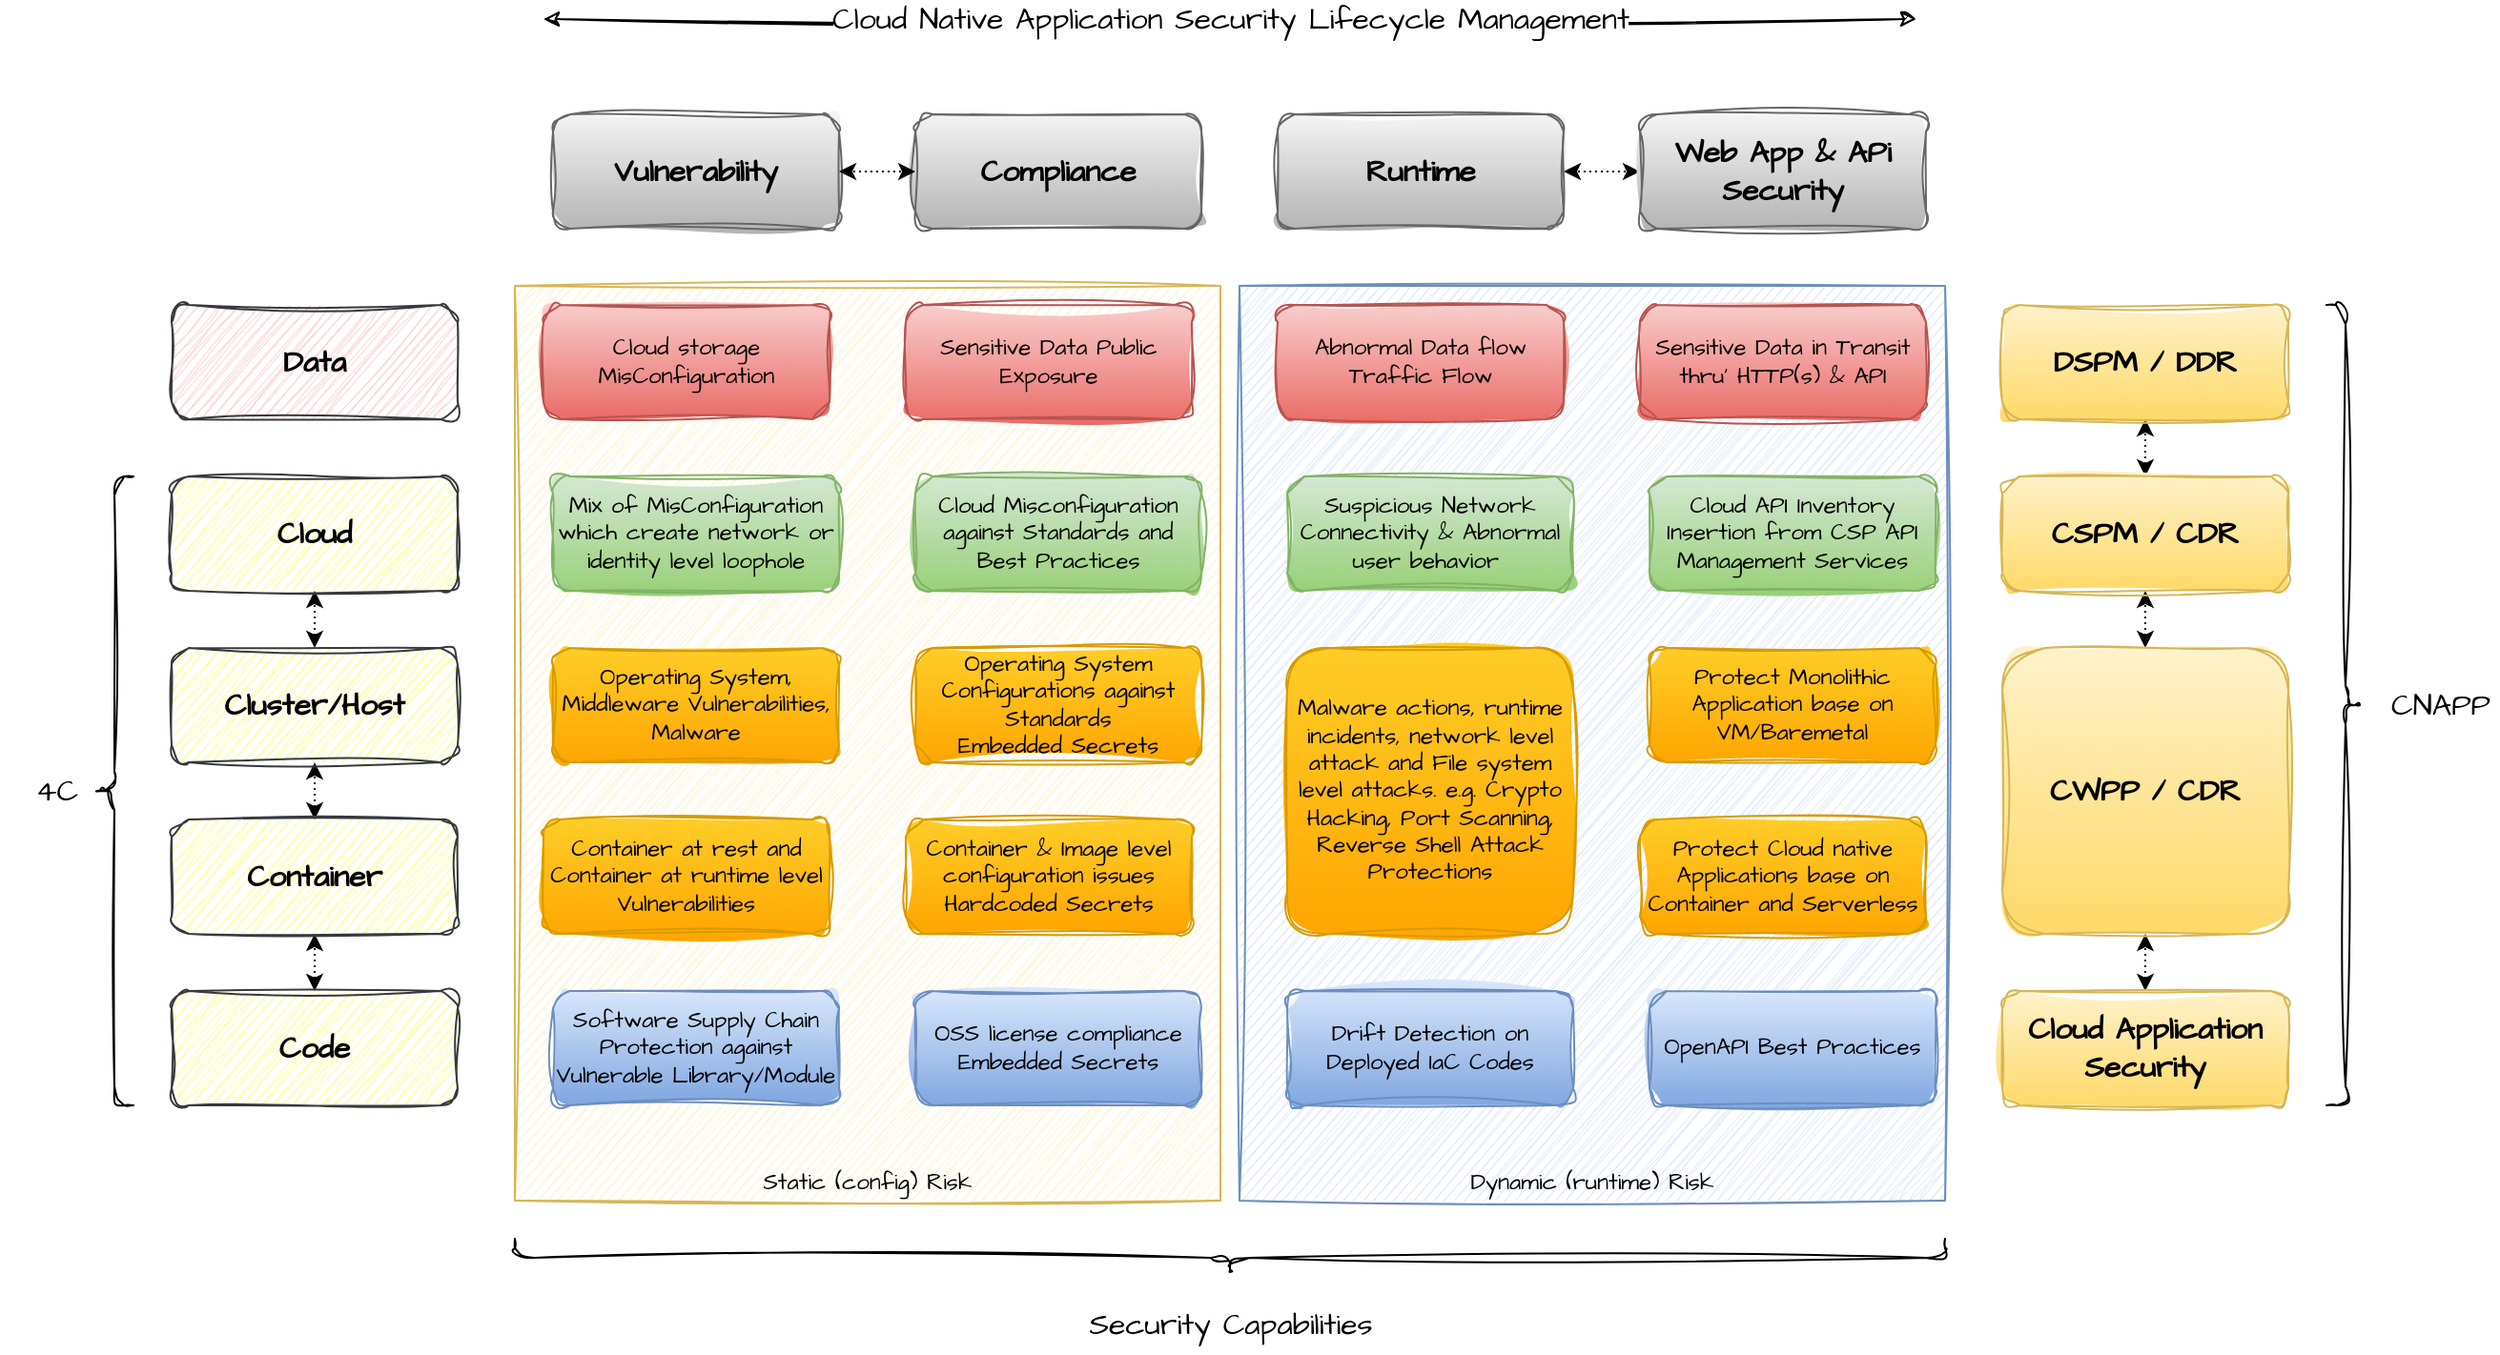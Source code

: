 <mxfile version="24.6.4" type="device" pages="11">
  <diagram name="Features" id="0zuaV3Zg5J-J-51PGs7z">
    <mxGraphModel dx="2074" dy="868" grid="1" gridSize="10" guides="1" tooltips="1" connect="1" arrows="1" fold="1" page="1" pageScale="1" pageWidth="850" pageHeight="1100" math="0" shadow="0">
      <root>
        <mxCell id="0" />
        <mxCell id="1" parent="0" />
        <mxCell id="igvzsJE-I0JW9wIyfEKl-16" value="Static (config) Risk" style="rounded=0;whiteSpace=wrap;html=1;sketch=1;hachureGap=4;jiggle=2;curveFitting=1;fontFamily=Architects Daughter;fontSource=https%3A%2F%2Ffonts.googleapis.com%2Fcss%3Ffamily%3DArchitects%2BDaughter;verticalAlign=bottom;fillColor=#fff2cc;strokeColor=#d6b656;" parent="1" vertex="1">
          <mxGeometry x="100" y="310" width="370" height="480" as="geometry" />
        </mxCell>
        <mxCell id="igvzsJE-I0JW9wIyfEKl-1" value="Vulnerability" style="rounded=1;whiteSpace=wrap;html=1;sketch=1;hachureGap=4;jiggle=2;curveFitting=1;fontFamily=Architects Daughter;fontSource=https%3A%2F%2Ffonts.googleapis.com%2Fcss%3Ffamily%3DArchitects%2BDaughter;fontSize=16;fontStyle=1;fillColor=#f5f5f5;gradientColor=#b3b3b3;strokeColor=#666666;" parent="1" vertex="1">
          <mxGeometry x="120" y="220" width="150" height="60" as="geometry" />
        </mxCell>
        <mxCell id="igvzsJE-I0JW9wIyfEKl-2" value="Compliance" style="rounded=1;whiteSpace=wrap;html=1;sketch=1;hachureGap=4;jiggle=2;curveFitting=1;fontFamily=Architects Daughter;fontSource=https%3A%2F%2Ffonts.googleapis.com%2Fcss%3Ffamily%3DArchitects%2BDaughter;fontSize=16;fontStyle=1;fillColor=#f5f5f5;gradientColor=#b3b3b3;strokeColor=#666666;" parent="1" vertex="1">
          <mxGeometry x="310" y="220" width="150" height="60" as="geometry" />
        </mxCell>
        <mxCell id="IgxObnEs6-NXooLAJX2n-9" style="edgeStyle=orthogonalEdgeStyle;rounded=0;hachureGap=4;orthogonalLoop=1;jettySize=auto;html=1;exitX=1;exitY=0.5;exitDx=0;exitDy=0;entryX=0;entryY=0.5;entryDx=0;entryDy=0;dashed=1;dashPattern=1 2;strokeColor=default;align=center;verticalAlign=middle;fontFamily=Architects Daughter;fontSource=https%3A%2F%2Ffonts.googleapis.com%2Fcss%3Ffamily%3DArchitects%2BDaughter;fontSize=11;fontColor=default;labelBackgroundColor=default;startArrow=classic;startFill=1;endArrow=classic;flowAnimation=1;" parent="1" source="igvzsJE-I0JW9wIyfEKl-3" target="igvzsJE-I0JW9wIyfEKl-4" edge="1">
          <mxGeometry relative="1" as="geometry" />
        </mxCell>
        <mxCell id="igvzsJE-I0JW9wIyfEKl-3" value="Runtime" style="rounded=1;whiteSpace=wrap;html=1;sketch=1;hachureGap=4;jiggle=2;curveFitting=1;fontFamily=Architects Daughter;fontSource=https%3A%2F%2Ffonts.googleapis.com%2Fcss%3Ffamily%3DArchitects%2BDaughter;fontSize=16;fontStyle=1;fillColor=#f5f5f5;gradientColor=#b3b3b3;strokeColor=#666666;" parent="1" vertex="1">
          <mxGeometry x="500" y="220" width="150" height="60" as="geometry" />
        </mxCell>
        <mxCell id="igvzsJE-I0JW9wIyfEKl-4" value="Web App &amp;amp; APi Security" style="rounded=1;whiteSpace=wrap;html=1;sketch=1;hachureGap=4;jiggle=2;curveFitting=1;fontFamily=Architects Daughter;fontSource=https%3A%2F%2Ffonts.googleapis.com%2Fcss%3Ffamily%3DArchitects%2BDaughter;fontSize=16;fontStyle=1;fillColor=#f5f5f5;gradientColor=#b3b3b3;strokeColor=#666666;" parent="1" vertex="1">
          <mxGeometry x="690" y="220" width="150" height="60" as="geometry" />
        </mxCell>
        <mxCell id="IgxObnEs6-NXooLAJX2n-10" style="edgeStyle=orthogonalEdgeStyle;rounded=0;hachureGap=4;orthogonalLoop=1;jettySize=auto;html=1;exitX=0.5;exitY=1;exitDx=0;exitDy=0;entryX=0.5;entryY=0;entryDx=0;entryDy=0;dashed=1;dashPattern=1 2;strokeColor=default;align=center;verticalAlign=middle;fontFamily=Architects Daughter;fontSource=https%3A%2F%2Ffonts.googleapis.com%2Fcss%3Ffamily%3DArchitects%2BDaughter;fontSize=11;fontColor=default;labelBackgroundColor=default;startArrow=classic;startFill=1;endArrow=classic;flowAnimation=1;" parent="1" source="igvzsJE-I0JW9wIyfEKl-5" target="igvzsJE-I0JW9wIyfEKl-6" edge="1">
          <mxGeometry relative="1" as="geometry" />
        </mxCell>
        <mxCell id="igvzsJE-I0JW9wIyfEKl-5" value="Cloud" style="rounded=1;whiteSpace=wrap;html=1;sketch=1;hachureGap=4;jiggle=2;curveFitting=1;fontFamily=Architects Daughter;fontSource=https%3A%2F%2Ffonts.googleapis.com%2Fcss%3Ffamily%3DArchitects%2BDaughter;fontSize=16;fontStyle=1;fillColor=#ffff88;strokeColor=#36393d;" parent="1" vertex="1">
          <mxGeometry x="-80" y="410" width="150" height="60" as="geometry" />
        </mxCell>
        <mxCell id="IgxObnEs6-NXooLAJX2n-11" style="edgeStyle=orthogonalEdgeStyle;rounded=0;hachureGap=4;orthogonalLoop=1;jettySize=auto;html=1;exitX=0.5;exitY=1;exitDx=0;exitDy=0;entryX=0.5;entryY=0;entryDx=0;entryDy=0;dashed=1;dashPattern=1 2;strokeColor=default;align=center;verticalAlign=middle;fontFamily=Architects Daughter;fontSource=https%3A%2F%2Ffonts.googleapis.com%2Fcss%3Ffamily%3DArchitects%2BDaughter;fontSize=11;fontColor=default;labelBackgroundColor=default;startArrow=classic;startFill=1;endArrow=classic;flowAnimation=1;" parent="1" source="igvzsJE-I0JW9wIyfEKl-6" target="igvzsJE-I0JW9wIyfEKl-7" edge="1">
          <mxGeometry relative="1" as="geometry" />
        </mxCell>
        <mxCell id="igvzsJE-I0JW9wIyfEKl-6" value="Cluster/Host" style="rounded=1;whiteSpace=wrap;html=1;sketch=1;hachureGap=4;jiggle=2;curveFitting=1;fontFamily=Architects Daughter;fontSource=https%3A%2F%2Ffonts.googleapis.com%2Fcss%3Ffamily%3DArchitects%2BDaughter;fontSize=16;fontStyle=1;fillColor=#ffff88;strokeColor=#36393d;" parent="1" vertex="1">
          <mxGeometry x="-80" y="500" width="150" height="60" as="geometry" />
        </mxCell>
        <mxCell id="IgxObnEs6-NXooLAJX2n-12" style="edgeStyle=orthogonalEdgeStyle;rounded=0;hachureGap=4;orthogonalLoop=1;jettySize=auto;html=1;exitX=0.5;exitY=1;exitDx=0;exitDy=0;entryX=0.5;entryY=0;entryDx=0;entryDy=0;dashed=1;dashPattern=1 2;strokeColor=default;align=center;verticalAlign=middle;fontFamily=Architects Daughter;fontSource=https%3A%2F%2Ffonts.googleapis.com%2Fcss%3Ffamily%3DArchitects%2BDaughter;fontSize=11;fontColor=default;labelBackgroundColor=default;startArrow=classic;startFill=1;endArrow=classic;flowAnimation=1;" parent="1" source="igvzsJE-I0JW9wIyfEKl-7" target="igvzsJE-I0JW9wIyfEKl-8" edge="1">
          <mxGeometry relative="1" as="geometry" />
        </mxCell>
        <mxCell id="igvzsJE-I0JW9wIyfEKl-7" value="Container" style="rounded=1;whiteSpace=wrap;html=1;sketch=1;hachureGap=4;jiggle=2;curveFitting=1;fontFamily=Architects Daughter;fontSource=https%3A%2F%2Ffonts.googleapis.com%2Fcss%3Ffamily%3DArchitects%2BDaughter;fontSize=16;fontStyle=1;fillColor=#ffff88;strokeColor=#36393d;" parent="1" vertex="1">
          <mxGeometry x="-80" y="590" width="150" height="60" as="geometry" />
        </mxCell>
        <mxCell id="igvzsJE-I0JW9wIyfEKl-8" value="Code" style="rounded=1;whiteSpace=wrap;html=1;sketch=1;hachureGap=4;jiggle=2;curveFitting=1;fontFamily=Architects Daughter;fontSource=https%3A%2F%2Ffonts.googleapis.com%2Fcss%3Ffamily%3DArchitects%2BDaughter;fontSize=16;fontStyle=1;fillColor=#ffff88;strokeColor=#36393d;" parent="1" vertex="1">
          <mxGeometry x="-80" y="680" width="150" height="60" as="geometry" />
        </mxCell>
        <mxCell id="igvzsJE-I0JW9wIyfEKl-13" value="Cloud Misconfiguration against Standards and Best Practices" style="rounded=1;whiteSpace=wrap;html=1;sketch=1;hachureGap=4;jiggle=2;curveFitting=1;fontFamily=Architects Daughter;fontSource=https%3A%2F%2Ffonts.googleapis.com%2Fcss%3Ffamily%3DArchitects%2BDaughter;fillColor=#d5e8d4;gradientColor=#97d077;strokeColor=#82b366;" parent="1" vertex="1">
          <mxGeometry x="310" y="410" width="150" height="60" as="geometry" />
        </mxCell>
        <mxCell id="igvzsJE-I0JW9wIyfEKl-14" value="Mix of MisConfiguration which create network or identity level loophole" style="rounded=1;whiteSpace=wrap;html=1;sketch=1;hachureGap=4;jiggle=2;curveFitting=1;fontFamily=Architects Daughter;fontSource=https%3A%2F%2Ffonts.googleapis.com%2Fcss%3Ffamily%3DArchitects%2BDaughter;fillColor=#d5e8d4;gradientColor=#97d077;strokeColor=#82b366;" parent="1" vertex="1">
          <mxGeometry x="120" y="410" width="150" height="60" as="geometry" />
        </mxCell>
        <mxCell id="igvzsJE-I0JW9wIyfEKl-15" value="Data" style="rounded=1;whiteSpace=wrap;html=1;sketch=1;hachureGap=4;jiggle=2;curveFitting=1;fontFamily=Architects Daughter;fontSource=https%3A%2F%2Ffonts.googleapis.com%2Fcss%3Ffamily%3DArchitects%2BDaughter;fontSize=16;fontStyle=1;fillColor=#ffcccc;strokeColor=#36393d;" parent="1" vertex="1">
          <mxGeometry x="-80" y="320" width="150" height="60" as="geometry" />
        </mxCell>
        <mxCell id="igvzsJE-I0JW9wIyfEKl-17" value="Dynamic (runtime) Risk" style="rounded=0;whiteSpace=wrap;html=1;sketch=1;hachureGap=4;jiggle=2;curveFitting=1;fontFamily=Architects Daughter;fontSource=https%3A%2F%2Ffonts.googleapis.com%2Fcss%3Ffamily%3DArchitects%2BDaughter;verticalAlign=bottom;fillColor=#dae8fc;strokeColor=#6c8ebf;" parent="1" vertex="1">
          <mxGeometry x="480" y="310" width="370" height="480" as="geometry" />
        </mxCell>
        <mxCell id="igvzsJE-I0JW9wIyfEKl-18" value="Sensitive Data Public Exposure" style="rounded=1;whiteSpace=wrap;html=1;sketch=1;hachureGap=4;jiggle=2;curveFitting=1;fontFamily=Architects Daughter;fontSource=https%3A%2F%2Ffonts.googleapis.com%2Fcss%3Ffamily%3DArchitects%2BDaughter;fillColor=#f8cecc;gradientColor=#ea6b66;strokeColor=#b85450;" parent="1" vertex="1">
          <mxGeometry x="305" y="320" width="150" height="60" as="geometry" />
        </mxCell>
        <mxCell id="igvzsJE-I0JW9wIyfEKl-19" value="Cloud storage MisConfiguration" style="rounded=1;whiteSpace=wrap;html=1;sketch=1;hachureGap=4;jiggle=2;curveFitting=1;fontFamily=Architects Daughter;fontSource=https%3A%2F%2Ffonts.googleapis.com%2Fcss%3Ffamily%3DArchitects%2BDaughter;fillColor=#f8cecc;gradientColor=#ea6b66;strokeColor=#b85450;" parent="1" vertex="1">
          <mxGeometry x="115" y="320" width="150" height="60" as="geometry" />
        </mxCell>
        <mxCell id="igvzsJE-I0JW9wIyfEKl-20" value="Operating System Configurations against Standards&lt;div&gt;Embedded Secrets&lt;/div&gt;" style="rounded=1;whiteSpace=wrap;html=1;sketch=1;hachureGap=4;jiggle=2;curveFitting=1;fontFamily=Architects Daughter;fontSource=https%3A%2F%2Ffonts.googleapis.com%2Fcss%3Ffamily%3DArchitects%2BDaughter;fillColor=#ffcd28;gradientColor=#ffa500;strokeColor=#d79b00;" parent="1" vertex="1">
          <mxGeometry x="310" y="500" width="150" height="60" as="geometry" />
        </mxCell>
        <mxCell id="igvzsJE-I0JW9wIyfEKl-21" value="Operating System, Middleware Vulnerabilities, Malware" style="rounded=1;whiteSpace=wrap;html=1;sketch=1;hachureGap=4;jiggle=2;curveFitting=1;fontFamily=Architects Daughter;fontSource=https%3A%2F%2Ffonts.googleapis.com%2Fcss%3Ffamily%3DArchitects%2BDaughter;fillColor=#ffcd28;gradientColor=#ffa500;strokeColor=#d79b00;" parent="1" vertex="1">
          <mxGeometry x="120" y="500" width="150" height="60" as="geometry" />
        </mxCell>
        <mxCell id="igvzsJE-I0JW9wIyfEKl-22" value="Container &amp;amp; Image level configuration issues&lt;div&gt;Hardcoded Secrets&lt;/div&gt;" style="rounded=1;whiteSpace=wrap;html=1;sketch=1;hachureGap=4;jiggle=2;curveFitting=1;fontFamily=Architects Daughter;fontSource=https%3A%2F%2Ffonts.googleapis.com%2Fcss%3Ffamily%3DArchitects%2BDaughter;fillColor=#ffcd28;gradientColor=#ffa500;strokeColor=#d79b00;" parent="1" vertex="1">
          <mxGeometry x="305" y="590" width="150" height="60" as="geometry" />
        </mxCell>
        <mxCell id="igvzsJE-I0JW9wIyfEKl-23" value="Container at rest and Container at runtime level Vulnerabilities" style="rounded=1;whiteSpace=wrap;html=1;sketch=1;hachureGap=4;jiggle=2;curveFitting=1;fontFamily=Architects Daughter;fontSource=https%3A%2F%2Ffonts.googleapis.com%2Fcss%3Ffamily%3DArchitects%2BDaughter;fillColor=#ffcd28;gradientColor=#ffa500;strokeColor=#d79b00;" parent="1" vertex="1">
          <mxGeometry x="115" y="590" width="150" height="60" as="geometry" />
        </mxCell>
        <mxCell id="igvzsJE-I0JW9wIyfEKl-24" value="OSS license compliance&lt;div&gt;Embedded Secrets&lt;/div&gt;" style="rounded=1;whiteSpace=wrap;html=1;sketch=1;hachureGap=4;jiggle=2;curveFitting=1;fontFamily=Architects Daughter;fontSource=https%3A%2F%2Ffonts.googleapis.com%2Fcss%3Ffamily%3DArchitects%2BDaughter;fillColor=#dae8fc;gradientColor=#7ea6e0;strokeColor=#6c8ebf;" parent="1" vertex="1">
          <mxGeometry x="310" y="680" width="150" height="60" as="geometry" />
        </mxCell>
        <mxCell id="igvzsJE-I0JW9wIyfEKl-25" value="Software Supply Chain Protection against Vulnerable Library/Module" style="rounded=1;whiteSpace=wrap;html=1;sketch=1;hachureGap=4;jiggle=2;curveFitting=1;fontFamily=Architects Daughter;fontSource=https%3A%2F%2Ffonts.googleapis.com%2Fcss%3Ffamily%3DArchitects%2BDaughter;fillColor=#dae8fc;gradientColor=#7ea6e0;strokeColor=#6c8ebf;" parent="1" vertex="1">
          <mxGeometry x="120" y="680" width="150" height="60" as="geometry" />
        </mxCell>
        <mxCell id="igvzsJE-I0JW9wIyfEKl-26" value="Cloud API Inventory Insertion from CSP API Management Services" style="rounded=1;whiteSpace=wrap;html=1;sketch=1;hachureGap=4;jiggle=2;curveFitting=1;fontFamily=Architects Daughter;fontSource=https%3A%2F%2Ffonts.googleapis.com%2Fcss%3Ffamily%3DArchitects%2BDaughter;fillColor=#d5e8d4;gradientColor=#97d077;strokeColor=#82b366;" parent="1" vertex="1">
          <mxGeometry x="695" y="410" width="150" height="60" as="geometry" />
        </mxCell>
        <mxCell id="igvzsJE-I0JW9wIyfEKl-27" value="Suspicious Network Connectivity &amp;amp; Abnormal user behavior&amp;nbsp;" style="rounded=1;whiteSpace=wrap;html=1;sketch=1;hachureGap=4;jiggle=2;curveFitting=1;fontFamily=Architects Daughter;fontSource=https%3A%2F%2Ffonts.googleapis.com%2Fcss%3Ffamily%3DArchitects%2BDaughter;fillColor=#d5e8d4;gradientColor=#97d077;strokeColor=#82b366;" parent="1" vertex="1">
          <mxGeometry x="505" y="410" width="150" height="60" as="geometry" />
        </mxCell>
        <mxCell id="igvzsJE-I0JW9wIyfEKl-28" value="Sensitive Data in Transit thru&#39; HTTP(s) &amp;amp; API" style="rounded=1;whiteSpace=wrap;html=1;sketch=1;hachureGap=4;jiggle=2;curveFitting=1;fontFamily=Architects Daughter;fontSource=https%3A%2F%2Ffonts.googleapis.com%2Fcss%3Ffamily%3DArchitects%2BDaughter;fillColor=#f8cecc;gradientColor=#ea6b66;strokeColor=#b85450;" parent="1" vertex="1">
          <mxGeometry x="690" y="320" width="150" height="60" as="geometry" />
        </mxCell>
        <mxCell id="igvzsJE-I0JW9wIyfEKl-29" value="Abnormal Data flow Traffic Flow" style="rounded=1;whiteSpace=wrap;html=1;sketch=1;hachureGap=4;jiggle=2;curveFitting=1;fontFamily=Architects Daughter;fontSource=https%3A%2F%2Ffonts.googleapis.com%2Fcss%3Ffamily%3DArchitects%2BDaughter;fillColor=#f8cecc;gradientColor=#ea6b66;strokeColor=#b85450;" parent="1" vertex="1">
          <mxGeometry x="500" y="320" width="150" height="60" as="geometry" />
        </mxCell>
        <mxCell id="igvzsJE-I0JW9wIyfEKl-30" value="Protect Monolithic Application base on VM/Baremetal" style="rounded=1;whiteSpace=wrap;html=1;sketch=1;hachureGap=4;jiggle=2;curveFitting=1;fontFamily=Architects Daughter;fontSource=https%3A%2F%2Ffonts.googleapis.com%2Fcss%3Ffamily%3DArchitects%2BDaughter;fillColor=#ffcd28;gradientColor=#ffa500;strokeColor=#d79b00;" parent="1" vertex="1">
          <mxGeometry x="695" y="500" width="150" height="60" as="geometry" />
        </mxCell>
        <mxCell id="igvzsJE-I0JW9wIyfEKl-31" value="Malware actions, runtime incidents, network level attack and File system level attacks. e.g. Crypto Hacking, Port Scanning, Reverse Shell Attack Protections" style="rounded=1;whiteSpace=wrap;html=1;sketch=1;hachureGap=4;jiggle=2;curveFitting=1;fontFamily=Architects Daughter;fontSource=https%3A%2F%2Ffonts.googleapis.com%2Fcss%3Ffamily%3DArchitects%2BDaughter;fillColor=#ffcd28;gradientColor=#ffa500;strokeColor=#d79b00;" parent="1" vertex="1">
          <mxGeometry x="505" y="500" width="150" height="150" as="geometry" />
        </mxCell>
        <mxCell id="igvzsJE-I0JW9wIyfEKl-32" value="Protect Cloud native Applications base on Container and Serverless" style="rounded=1;whiteSpace=wrap;html=1;sketch=1;hachureGap=4;jiggle=2;curveFitting=1;fontFamily=Architects Daughter;fontSource=https%3A%2F%2Ffonts.googleapis.com%2Fcss%3Ffamily%3DArchitects%2BDaughter;fillColor=#ffcd28;gradientColor=#ffa500;strokeColor=#d79b00;" parent="1" vertex="1">
          <mxGeometry x="690" y="590" width="150" height="60" as="geometry" />
        </mxCell>
        <mxCell id="igvzsJE-I0JW9wIyfEKl-34" value="OpenAPI Best Practices" style="rounded=1;whiteSpace=wrap;html=1;sketch=1;hachureGap=4;jiggle=2;curveFitting=1;fontFamily=Architects Daughter;fontSource=https%3A%2F%2Ffonts.googleapis.com%2Fcss%3Ffamily%3DArchitects%2BDaughter;fillColor=#dae8fc;gradientColor=#7ea6e0;strokeColor=#6c8ebf;" parent="1" vertex="1">
          <mxGeometry x="695" y="680" width="150" height="60" as="geometry" />
        </mxCell>
        <mxCell id="igvzsJE-I0JW9wIyfEKl-35" value="Drift Detection on Deployed IaC Codes" style="rounded=1;whiteSpace=wrap;html=1;sketch=1;hachureGap=4;jiggle=2;curveFitting=1;fontFamily=Architects Daughter;fontSource=https%3A%2F%2Ffonts.googleapis.com%2Fcss%3Ffamily%3DArchitects%2BDaughter;fillColor=#dae8fc;gradientColor=#7ea6e0;strokeColor=#6c8ebf;" parent="1" vertex="1">
          <mxGeometry x="505" y="680" width="150" height="60" as="geometry" />
        </mxCell>
        <mxCell id="igvzsJE-I0JW9wIyfEKl-36" value="Cloud Native Application Security Lifecycle Management" style="endArrow=classic;html=1;rounded=0;sketch=1;hachureGap=4;jiggle=2;curveFitting=1;fontFamily=Architects Daughter;fontSource=https%3A%2F%2Ffonts.googleapis.com%2Fcss%3Ffamily%3DArchitects%2BDaughter;fontSize=16;startArrow=classic;startFill=1;" parent="1" edge="1">
          <mxGeometry width="50" height="50" relative="1" as="geometry">
            <mxPoint x="115" y="170" as="sourcePoint" />
            <mxPoint x="835" y="170" as="targetPoint" />
          </mxGeometry>
        </mxCell>
        <mxCell id="IgxObnEs6-NXooLAJX2n-44" style="edgeStyle=orthogonalEdgeStyle;rounded=0;hachureGap=4;orthogonalLoop=1;jettySize=auto;html=1;exitX=0.5;exitY=1;exitDx=0;exitDy=0;entryX=0.5;entryY=0;entryDx=0;entryDy=0;dashed=1;dashPattern=1 2;strokeColor=default;align=center;verticalAlign=middle;fontFamily=Architects Daughter;fontSource=https%3A%2F%2Ffonts.googleapis.com%2Fcss%3Ffamily%3DArchitects%2BDaughter;fontSize=11;fontColor=default;labelBackgroundColor=default;startArrow=classic;startFill=1;endArrow=classic;flowAnimation=1;" parent="1" source="IgxObnEs6-NXooLAJX2n-1" target="IgxObnEs6-NXooLAJX2n-2" edge="1">
          <mxGeometry relative="1" as="geometry" />
        </mxCell>
        <mxCell id="IgxObnEs6-NXooLAJX2n-1" value="DSPM / DDR" style="rounded=1;whiteSpace=wrap;html=1;sketch=1;hachureGap=4;jiggle=2;curveFitting=1;fontFamily=Architects Daughter;fontSource=https%3A%2F%2Ffonts.googleapis.com%2Fcss%3Ffamily%3DArchitects%2BDaughter;fontSize=16;fontStyle=1;fillColor=#fff2cc;gradientColor=#ffd966;strokeColor=#d6b656;" parent="1" vertex="1">
          <mxGeometry x="880" y="320" width="150" height="60" as="geometry" />
        </mxCell>
        <mxCell id="IgxObnEs6-NXooLAJX2n-45" style="edgeStyle=orthogonalEdgeStyle;rounded=0;hachureGap=4;orthogonalLoop=1;jettySize=auto;html=1;exitX=0.5;exitY=1;exitDx=0;exitDy=0;entryX=0.5;entryY=0;entryDx=0;entryDy=0;dashed=1;dashPattern=1 2;strokeColor=default;align=center;verticalAlign=middle;fontFamily=Architects Daughter;fontSource=https%3A%2F%2Ffonts.googleapis.com%2Fcss%3Ffamily%3DArchitects%2BDaughter;fontSize=11;fontColor=default;labelBackgroundColor=default;startArrow=classic;startFill=1;endArrow=classic;flowAnimation=1;" parent="1" source="IgxObnEs6-NXooLAJX2n-2" target="IgxObnEs6-NXooLAJX2n-3" edge="1">
          <mxGeometry relative="1" as="geometry" />
        </mxCell>
        <mxCell id="IgxObnEs6-NXooLAJX2n-2" value="CSPM / CDR" style="rounded=1;whiteSpace=wrap;html=1;sketch=1;hachureGap=4;jiggle=2;curveFitting=1;fontFamily=Architects Daughter;fontSource=https%3A%2F%2Ffonts.googleapis.com%2Fcss%3Ffamily%3DArchitects%2BDaughter;fontSize=16;fontStyle=1;fillColor=#fff2cc;gradientColor=#ffd966;strokeColor=#d6b656;" parent="1" vertex="1">
          <mxGeometry x="880" y="410" width="150" height="60" as="geometry" />
        </mxCell>
        <mxCell id="IgxObnEs6-NXooLAJX2n-46" style="edgeStyle=orthogonalEdgeStyle;rounded=0;hachureGap=4;orthogonalLoop=1;jettySize=auto;html=1;exitX=0.5;exitY=1;exitDx=0;exitDy=0;entryX=0.5;entryY=0;entryDx=0;entryDy=0;dashed=1;dashPattern=1 2;strokeColor=default;align=center;verticalAlign=middle;fontFamily=Architects Daughter;fontSource=https%3A%2F%2Ffonts.googleapis.com%2Fcss%3Ffamily%3DArchitects%2BDaughter;fontSize=11;fontColor=default;labelBackgroundColor=default;startArrow=classic;startFill=1;endArrow=classic;flowAnimation=1;" parent="1" source="IgxObnEs6-NXooLAJX2n-3" target="IgxObnEs6-NXooLAJX2n-5" edge="1">
          <mxGeometry relative="1" as="geometry" />
        </mxCell>
        <mxCell id="IgxObnEs6-NXooLAJX2n-3" value="CWPP / CDR" style="rounded=1;whiteSpace=wrap;html=1;sketch=1;hachureGap=4;jiggle=2;curveFitting=1;fontFamily=Architects Daughter;fontSource=https%3A%2F%2Ffonts.googleapis.com%2Fcss%3Ffamily%3DArchitects%2BDaughter;fontSize=16;fontStyle=1;fillColor=#fff2cc;gradientColor=#ffd966;strokeColor=#d6b656;" parent="1" vertex="1">
          <mxGeometry x="880" y="500" width="150" height="150" as="geometry" />
        </mxCell>
        <mxCell id="IgxObnEs6-NXooLAJX2n-5" value="Cloud Application&lt;div&gt;Security&lt;/div&gt;" style="rounded=1;whiteSpace=wrap;html=1;sketch=1;hachureGap=4;jiggle=2;curveFitting=1;fontFamily=Architects Daughter;fontSource=https%3A%2F%2Ffonts.googleapis.com%2Fcss%3Ffamily%3DArchitects%2BDaughter;fontSize=16;fontStyle=1;fillColor=#fff2cc;gradientColor=#ffd966;strokeColor=#d6b656;" parent="1" vertex="1">
          <mxGeometry x="880" y="680" width="150" height="60" as="geometry" />
        </mxCell>
        <mxCell id="IgxObnEs6-NXooLAJX2n-8" style="edgeStyle=orthogonalEdgeStyle;rounded=0;hachureGap=4;orthogonalLoop=1;jettySize=auto;html=1;exitX=1;exitY=0.5;exitDx=0;exitDy=0;entryX=0;entryY=0.5;entryDx=0;entryDy=0;fontFamily=Architects Daughter;fontSource=https%3A%2F%2Ffonts.googleapis.com%2Fcss%3Ffamily%3DArchitects%2BDaughter;startArrow=classic;startFill=1;flowAnimation=1;dashed=1;dashPattern=1 2;" parent="1" source="igvzsJE-I0JW9wIyfEKl-1" target="igvzsJE-I0JW9wIyfEKl-2" edge="1">
          <mxGeometry relative="1" as="geometry" />
        </mxCell>
        <mxCell id="IgxObnEs6-NXooLAJX2n-13" value="" style="shape=curlyBracket;whiteSpace=wrap;html=1;rounded=1;labelPosition=left;verticalLabelPosition=middle;align=right;verticalAlign=middle;sketch=1;hachureGap=4;jiggle=2;curveFitting=1;fontFamily=Architects Daughter;fontSource=https%3A%2F%2Ffonts.googleapis.com%2Fcss%3Ffamily%3DArchitects%2BDaughter;fontSize=11;fontColor=default;labelBackgroundColor=default;" parent="1" vertex="1">
          <mxGeometry x="-120" y="410" width="20" height="330" as="geometry" />
        </mxCell>
        <mxCell id="IgxObnEs6-NXooLAJX2n-14" value="4C" style="text;html=1;align=center;verticalAlign=middle;whiteSpace=wrap;rounded=0;fontFamily=Architects Daughter;fontSource=https%3A%2F%2Ffonts.googleapis.com%2Fcss%3Ffamily%3DArchitects%2BDaughter;fontSize=16;fontColor=default;labelBackgroundColor=default;" parent="1" vertex="1">
          <mxGeometry x="-170" y="560" width="60" height="30" as="geometry" />
        </mxCell>
        <mxCell id="IgxObnEs6-NXooLAJX2n-15" value="" style="shape=curlyBracket;whiteSpace=wrap;html=1;rounded=1;flipH=1;labelPosition=right;verticalLabelPosition=middle;align=left;verticalAlign=middle;sketch=1;hachureGap=4;jiggle=2;curveFitting=1;fontFamily=Architects Daughter;fontSource=https%3A%2F%2Ffonts.googleapis.com%2Fcss%3Ffamily%3DArchitects%2BDaughter;fontSize=11;fontColor=default;labelBackgroundColor=default;" parent="1" vertex="1">
          <mxGeometry x="1050" y="320" width="20" height="420" as="geometry" />
        </mxCell>
        <mxCell id="IgxObnEs6-NXooLAJX2n-16" value="CNAPP" style="text;html=1;align=center;verticalAlign=middle;whiteSpace=wrap;rounded=0;fontFamily=Architects Daughter;fontSource=https%3A%2F%2Ffonts.googleapis.com%2Fcss%3Ffamily%3DArchitects%2BDaughter;fontSize=16;fontColor=default;labelBackgroundColor=default;" parent="1" vertex="1">
          <mxGeometry x="1080" y="515" width="60" height="30" as="geometry" />
        </mxCell>
        <mxCell id="IgxObnEs6-NXooLAJX2n-17" value="" style="shape=curlyBracket;whiteSpace=wrap;html=1;rounded=1;flipH=1;labelPosition=right;verticalLabelPosition=middle;align=left;verticalAlign=middle;sketch=1;hachureGap=4;jiggle=2;curveFitting=1;fontFamily=Architects Daughter;fontSource=https%3A%2F%2Ffonts.googleapis.com%2Fcss%3Ffamily%3DArchitects%2BDaughter;fontSize=11;fontColor=default;labelBackgroundColor=default;rotation=90;" parent="1" vertex="1">
          <mxGeometry x="465" y="445" width="20" height="750" as="geometry" />
        </mxCell>
        <mxCell id="IgxObnEs6-NXooLAJX2n-18" value="Security Capabilities" style="text;html=1;align=center;verticalAlign=middle;whiteSpace=wrap;rounded=0;fontFamily=Architects Daughter;fontSource=https%3A%2F%2Ffonts.googleapis.com%2Fcss%3Ffamily%3DArchitects%2BDaughter;fontSize=16;fontColor=default;labelBackgroundColor=default;" parent="1" vertex="1">
          <mxGeometry x="382.5" y="840" width="185" height="30" as="geometry" />
        </mxCell>
      </root>
    </mxGraphModel>
  </diagram>
  <diagram id="-kYswKp2vhZ_uEYCbBBJ" name="Pyramid 中文">
    <mxGraphModel dx="295" dy="770" grid="0" gridSize="10" guides="1" tooltips="1" connect="1" arrows="1" fold="1" page="0" pageScale="1" pageWidth="850" pageHeight="1100" math="0" shadow="0">
      <root>
        <mxCell id="0" />
        <mxCell id="1" parent="0" />
        <mxCell id="dEfJqbrIwk0kHPb4UJmp-9" value="" style="ellipse;shape=cloud;whiteSpace=wrap;html=1;sketch=1;hachureGap=4;jiggle=2;curveFitting=1;fontFamily=Architects Daughter;fontSource=https%3A%2F%2Ffonts.googleapis.com%2Fcss%3Ffamily%3DArchitects%2BDaughter;fontSize=18;fontColor=default;labelBackgroundColor=default;" parent="1" vertex="1">
          <mxGeometry x="1190" y="750" width="120" height="80" as="geometry" />
        </mxCell>
        <mxCell id="dEfJqbrIwk0kHPb4UJmp-8" value="" style="ellipse;shape=cloud;whiteSpace=wrap;html=1;sketch=1;hachureGap=4;jiggle=2;curveFitting=1;fontFamily=Architects Daughter;fontSource=https%3A%2F%2Ffonts.googleapis.com%2Fcss%3Ffamily%3DArchitects%2BDaughter;fontSize=18;fontColor=default;labelBackgroundColor=default;" parent="1" vertex="1">
          <mxGeometry x="1142.5" y="750" width="105" height="70" as="geometry" />
        </mxCell>
        <mxCell id="UFsVSVVGVoZxJAzShEJD-1" value="Runtime&lt;div&gt;應用運行環境&lt;/div&gt;" style="shape=trapezoid;perimeter=trapezoidPerimeter;whiteSpace=wrap;html=1;fixedSize=1;sketch=1;hachureGap=4;jiggle=2;curveFitting=1;fontFamily=Architects Daughter;fontSource=https%3A%2F%2Ffonts.googleapis.com%2Fcss%3Ffamily%3DArchitects%2BDaughter;size=30;fontSize=20;" parent="1" vertex="1">
          <mxGeometry x="975" y="610" width="280" height="62.22" as="geometry" />
        </mxCell>
        <mxCell id="UFsVSVVGVoZxJAzShEJD-2" value="Pipeline&lt;div&gt;開發流水線&lt;/div&gt;" style="shape=trapezoid;perimeter=trapezoidPerimeter;whiteSpace=wrap;html=1;fixedSize=1;sketch=1;hachureGap=4;jiggle=2;curveFitting=1;fontFamily=Architects Daughter;fontSource=https%3A%2F%2Ffonts.googleapis.com%2Fcss%3Ffamily%3DArchitects%2BDaughter;size=30;fontSize=20;" parent="1" vertex="1">
          <mxGeometry x="1010" y="540" width="210" height="60" as="geometry" />
        </mxCell>
        <mxCell id="UFsVSVVGVoZxJAzShEJD-3" value="Code&lt;div&gt;程式碼&lt;/div&gt;" style="shape=trapezoid;perimeter=trapezoidPerimeter;whiteSpace=wrap;html=1;fixedSize=1;sketch=1;hachureGap=4;jiggle=2;curveFitting=1;fontFamily=Architects Daughter;fontSource=https%3A%2F%2Ffonts.googleapis.com%2Fcss%3Ffamily%3DArchitects%2BDaughter;size=30;fontSize=20;" parent="1" vertex="1">
          <mxGeometry x="1040" y="470" width="150" height="60" as="geometry" />
        </mxCell>
        <mxCell id="UFsVSVVGVoZxJAzShEJD-4" value="Cloud Environment&lt;div&gt;雲端基礎建設&lt;/div&gt;" style="shape=trapezoid;perimeter=trapezoidPerimeter;whiteSpace=wrap;html=1;fixedSize=1;sketch=1;hachureGap=4;jiggle=2;curveFitting=1;fontFamily=Architects Daughter;fontSource=https%3A%2F%2Ffonts.googleapis.com%2Fcss%3Ffamily%3DArchitects%2BDaughter;size=30;fontSize=20;" parent="1" vertex="1">
          <mxGeometry x="940" y="680" width="350" height="60" as="geometry" />
        </mxCell>
        <mxCell id="UFsVSVVGVoZxJAzShEJD-6" value="" style="triangle;whiteSpace=wrap;html=1;sketch=1;hachureGap=4;jiggle=2;curveFitting=1;fontFamily=Architects Daughter;fontSource=https%3A%2F%2Ffonts.googleapis.com%2Fcss%3Ffamily%3DArchitects%2BDaughter;rotation=-90;" parent="1" vertex="1">
          <mxGeometry x="1082.5" y="390" width="65" height="80" as="geometry" />
        </mxCell>
        <mxCell id="UFsVSVVGVoZxJAzShEJD-7" value="Data&lt;div style=&quot;font-size: 20px;&quot;&gt;資料&lt;/div&gt;" style="text;html=1;align=center;verticalAlign=middle;whiteSpace=wrap;rounded=0;fontFamily=Architects Daughter;fontSource=https%3A%2F%2Ffonts.googleapis.com%2Fcss%3Ffamily%3DArchitects%2BDaughter;fontSize=20;labelBackgroundColor=default;" parent="1" vertex="1">
          <mxGeometry x="1082.5" y="420" width="60" height="30" as="geometry" />
        </mxCell>
        <mxCell id="dEfJqbrIwk0kHPb4UJmp-1" style="edgeStyle=orthogonalEdgeStyle;rounded=0;hachureGap=4;orthogonalLoop=1;jettySize=auto;html=1;fontFamily=Architects Daughter;fontSource=https%3A%2F%2Ffonts.googleapis.com%2Fcss%3Ffamily%3DArchitects%2BDaughter;endArrow=oval;endFill=0;dashed=1;dashPattern=1 2;flowAnimation=1;strokeWidth=2;entryX=1;entryY=0.5;entryDx=0;entryDy=0;strokeColor=#7F00FF;" parent="1" source="UFsVSVVGVoZxJAzShEJD-8" target="UFsVSVVGVoZxJAzShEJD-4" edge="1">
          <mxGeometry relative="1" as="geometry" />
        </mxCell>
        <mxCell id="UFsVSVVGVoZxJAzShEJD-8" value="&lt;span style=&quot;font-size: 16px; font-weight: 700; text-wrap: nowrap; background-color: rgb(255, 255, 255);&quot;&gt;CSPM + CIEM&lt;/span&gt;&lt;div style=&quot;font-size: 16px; font-weight: 700; text-wrap: nowrap; background-color: rgb(255, 255, 255);&quot;&gt;雲端安全性態勢管理&lt;/div&gt;" style="rounded=1;whiteSpace=wrap;html=1;sketch=1;hachureGap=4;jiggle=2;curveFitting=1;fontFamily=Architects Daughter;fontSource=https%3A%2F%2Ffonts.googleapis.com%2Fcss%3Ffamily%3DArchitects%2BDaughter;" parent="1" vertex="1">
          <mxGeometry x="1307.5" y="660" width="180" height="50" as="geometry" />
        </mxCell>
        <mxCell id="dEfJqbrIwk0kHPb4UJmp-2" style="edgeStyle=orthogonalEdgeStyle;rounded=0;hachureGap=4;orthogonalLoop=1;jettySize=auto;html=1;entryX=1;entryY=0.5;entryDx=0;entryDy=0;dashed=1;dashPattern=1 2;strokeColor=#7F00FF;strokeWidth=2;align=center;verticalAlign=middle;fontFamily=Architects Daughter;fontSource=https%3A%2F%2Ffonts.googleapis.com%2Fcss%3Ffamily%3DArchitects%2BDaughter;fontSize=11;fontColor=default;labelBackgroundColor=default;endArrow=oval;endFill=0;flowAnimation=1;" parent="1" source="8fo-roYswxZQ2-R0R9tT-1" target="UFsVSVVGVoZxJAzShEJD-1" edge="1">
          <mxGeometry relative="1" as="geometry" />
        </mxCell>
        <mxCell id="dEfJqbrIwk0kHPb4UJmp-6" style="edgeStyle=orthogonalEdgeStyle;rounded=0;hachureGap=4;orthogonalLoop=1;jettySize=auto;html=1;exitX=0;exitY=0.25;exitDx=0;exitDy=0;entryX=1;entryY=0.5;entryDx=0;entryDy=0;dashed=1;dashPattern=1 2;strokeColor=#7F00FF;strokeWidth=2;align=center;verticalAlign=middle;fontFamily=Architects Daughter;fontSource=https%3A%2F%2Ffonts.googleapis.com%2Fcss%3Ffamily%3DArchitects%2BDaughter;fontSize=11;fontColor=default;labelBackgroundColor=default;endArrow=oval;endFill=0;flowAnimation=1;" parent="1" source="8fo-roYswxZQ2-R0R9tT-1" target="UFsVSVVGVoZxJAzShEJD-2" edge="1">
          <mxGeometry relative="1" as="geometry" />
        </mxCell>
        <mxCell id="8fo-roYswxZQ2-R0R9tT-1" value="&lt;span style=&quot;font-size: 16px; font-weight: 700; text-wrap: nowrap; background-color: rgb(255, 255, 255);&quot;&gt;CWP&lt;/span&gt;&lt;div&gt;&lt;span style=&quot;background-color: rgb(255, 255, 255); font-size: 16px; font-weight: 700; text-wrap: nowrap;&quot;&gt;雲端工作負載保護&lt;/span&gt;&lt;/div&gt;" style="rounded=1;whiteSpace=wrap;html=1;sketch=1;hachureGap=4;jiggle=2;curveFitting=1;fontFamily=Architects Daughter;fontSource=https%3A%2F%2Ffonts.googleapis.com%2Fcss%3Ffamily%3DArchitects%2BDaughter;" parent="1" vertex="1">
          <mxGeometry x="1307.5" y="580" width="160" height="50" as="geometry" />
        </mxCell>
        <mxCell id="dEfJqbrIwk0kHPb4UJmp-3" style="edgeStyle=orthogonalEdgeStyle;rounded=0;hachureGap=4;orthogonalLoop=1;jettySize=auto;html=1;entryX=1;entryY=0.25;entryDx=0;entryDy=0;dashed=1;dashPattern=1 2;strokeColor=#7F00FF;strokeWidth=2;align=center;verticalAlign=middle;fontFamily=Architects Daughter;fontSource=https%3A%2F%2Ffonts.googleapis.com%2Fcss%3Ffamily%3DArchitects%2BDaughter;fontSize=11;fontColor=default;labelBackgroundColor=default;endArrow=oval;endFill=0;flowAnimation=1;exitX=-0.009;exitY=0.644;exitDx=0;exitDy=0;exitPerimeter=0;" parent="1" source="cnCTfKYKMMfZy_omabqg-1" target="UFsVSVVGVoZxJAzShEJD-2" edge="1">
          <mxGeometry relative="1" as="geometry" />
        </mxCell>
        <mxCell id="dEfJqbrIwk0kHPb4UJmp-4" style="edgeStyle=orthogonalEdgeStyle;rounded=0;hachureGap=4;orthogonalLoop=1;jettySize=auto;html=1;exitX=-0.009;exitY=0.411;exitDx=0;exitDy=0;entryX=1;entryY=0.25;entryDx=0;entryDy=0;dashed=1;dashPattern=1 2;strokeColor=#7F00FF;strokeWidth=2;align=center;verticalAlign=middle;fontFamily=Architects Daughter;fontSource=https%3A%2F%2Ffonts.googleapis.com%2Fcss%3Ffamily%3DArchitects%2BDaughter;fontSize=11;fontColor=default;labelBackgroundColor=default;endArrow=oval;endFill=0;flowAnimation=1;exitPerimeter=0;" parent="1" source="cnCTfKYKMMfZy_omabqg-1" target="UFsVSVVGVoZxJAzShEJD-3" edge="1">
          <mxGeometry relative="1" as="geometry" />
        </mxCell>
        <mxCell id="cnCTfKYKMMfZy_omabqg-1" value="&lt;span style=&quot;font-size: 16px; font-weight: 700; text-wrap: nowrap; background-color: rgb(255, 255, 255);&quot;&gt;Cloud Application&amp;nbsp;&lt;/span&gt;&lt;span style=&quot;font-size: 16px; font-weight: 700; text-wrap: nowrap; background-color: initial;&quot;&gt;Security&lt;/span&gt;&lt;div style=&quot;font-size: 16px; font-weight: 700; text-wrap: nowrap; background-color: rgb(255, 255, 255);&quot;&gt;應用開發安全保護&lt;/div&gt;" style="rounded=1;whiteSpace=wrap;html=1;sketch=1;hachureGap=4;jiggle=2;curveFitting=1;fontFamily=Architects Daughter;fontSource=https%3A%2F%2Ffonts.googleapis.com%2Fcss%3Ffamily%3DArchitects%2BDaughter;" parent="1" vertex="1">
          <mxGeometry x="1307.5" y="490" width="330" height="50" as="geometry" />
        </mxCell>
        <mxCell id="H99ZajlV_SKgoVZJ8ekW-1" value="&lt;span style=&quot;font-size: 16px; font-weight: 700; text-wrap: nowrap; background-color: rgb(255, 255, 255);&quot;&gt;CDEM&lt;/span&gt;&lt;div style=&quot;font-size: 16px; font-weight: 700; text-wrap: nowrap; background-color: rgb(255, 255, 255);&quot;&gt;雲端攻擊面管理&lt;/div&gt;" style="rounded=1;whiteSpace=wrap;html=1;sketch=1;hachureGap=4;jiggle=2;curveFitting=1;fontFamily=Architects Daughter;fontSource=https%3A%2F%2Ffonts.googleapis.com%2Fcss%3Ffamily%3DArchitects%2BDaughter;" parent="1" vertex="1">
          <mxGeometry x="1497.5" y="660" width="140" height="50" as="geometry" />
        </mxCell>
        <mxCell id="OMtQDk5nLuBDGGX_Z3zC-1" value="&lt;span style=&quot;font-size: 16px; font-weight: 700; text-wrap: nowrap; background-color: rgb(255, 255, 255);&quot;&gt;WAAS&lt;/span&gt;&lt;div&gt;&lt;span style=&quot;font-size: 16px; text-wrap: nowrap; background-color: rgb(255, 255, 255);&quot;&gt;&lt;b&gt;應用及API安全&lt;/b&gt;&lt;/span&gt;&lt;/div&gt;" style="rounded=1;whiteSpace=wrap;html=1;sketch=1;hachureGap=4;jiggle=2;curveFitting=1;fontFamily=Architects Daughter;fontSource=https%3A%2F%2Ffonts.googleapis.com%2Fcss%3Ffamily%3DArchitects%2BDaughter;" parent="1" vertex="1">
          <mxGeometry x="1477.5" y="580" width="160" height="50" as="geometry" />
        </mxCell>
        <mxCell id="OMtQDk5nLuBDGGX_Z3zC-3" value="&lt;span style=&quot;font-size: 16px; font-weight: 700; text-wrap: nowrap; background-color: rgb(255, 255, 255);&quot;&gt;DSPM&lt;/span&gt;&lt;div style=&quot;font-size: 16px; font-weight: 700; text-wrap: nowrap; background-color: rgb(255, 255, 255);&quot;&gt;資料安全態勢管理&lt;/div&gt;" style="rounded=1;whiteSpace=wrap;html=1;sketch=1;hachureGap=4;jiggle=2;curveFitting=1;fontFamily=Architects Daughter;fontSource=https%3A%2F%2Ffonts.googleapis.com%2Fcss%3Ffamily%3DArchitects%2BDaughter;" parent="1" vertex="1">
          <mxGeometry x="1307.5" y="400" width="330" height="50" as="geometry" />
        </mxCell>
        <mxCell id="dEfJqbrIwk0kHPb4UJmp-5" style="edgeStyle=orthogonalEdgeStyle;rounded=0;hachureGap=4;orthogonalLoop=1;jettySize=auto;html=1;entryX=0.315;entryY=0.888;entryDx=0;entryDy=0;entryPerimeter=0;dashed=1;dashPattern=1 2;strokeColor=#7F00FF;strokeWidth=2;align=center;verticalAlign=middle;fontFamily=Architects Daughter;fontSource=https%3A%2F%2Ffonts.googleapis.com%2Fcss%3Ffamily%3DArchitects%2BDaughter;fontSize=11;fontColor=default;labelBackgroundColor=default;endArrow=oval;endFill=0;flowAnimation=1;" parent="1" source="OMtQDk5nLuBDGGX_Z3zC-3" target="UFsVSVVGVoZxJAzShEJD-6" edge="1">
          <mxGeometry relative="1" as="geometry" />
        </mxCell>
        <mxCell id="dEfJqbrIwk0kHPb4UJmp-7" value="&lt;div&gt;Public Cloud&lt;/div&gt;公用雲" style="ellipse;shape=cloud;whiteSpace=wrap;html=1;sketch=1;hachureGap=4;jiggle=2;curveFitting=1;fontFamily=Architects Daughter;fontSource=https%3A%2F%2Ffonts.googleapis.com%2Fcss%3Ffamily%3DArchitects%2BDaughter;fontSize=18;fontColor=default;labelBackgroundColor=default;" parent="1" vertex="1">
          <mxGeometry x="1172.5" y="700" width="150" height="100" as="geometry" />
        </mxCell>
        <mxCell id="dEfJqbrIwk0kHPb4UJmp-10" value="" style="shape=curlyBracket;whiteSpace=wrap;html=1;rounded=1;labelPosition=left;verticalLabelPosition=middle;align=right;verticalAlign=middle;sketch=1;hachureGap=4;jiggle=2;curveFitting=1;fontFamily=Architects Daughter;fontSource=https%3A%2F%2Ffonts.googleapis.com%2Fcss%3Ffamily%3DArchitects%2BDaughter;fontSize=11;fontColor=default;labelBackgroundColor=default;rotation=-180;" parent="1" vertex="1">
          <mxGeometry x="1670" y="390" width="18.42" height="345.79" as="geometry" />
        </mxCell>
        <mxCell id="dEfJqbrIwk0kHPb4UJmp-11" value="&lt;div style=&quot;font-size: 20px;&quot;&gt;Cloud Native Application Protection Platform (CNAPP)&lt;/div&gt;&lt;div style=&quot;font-size: 20px;&quot;&gt;&lt;br&gt;&lt;/div&gt;&lt;div style=&quot;&quot;&gt;雲端原生應用程式保護平台&lt;br&gt;&lt;/div&gt;" style="text;html=1;align=center;verticalAlign=middle;whiteSpace=wrap;rounded=0;fontFamily=Architects Daughter;fontSource=https%3A%2F%2Ffonts.googleapis.com%2Fcss%3Ffamily%3DArchitects%2BDaughter;fontSize=20;labelBackgroundColor=default;" parent="1" vertex="1">
          <mxGeometry x="1710" y="550" width="130" height="30" as="geometry" />
        </mxCell>
        <mxCell id="dEfJqbrIwk0kHPb4UJmp-12" value="Data&lt;div style=&quot;font-size: 15px;&quot;&gt;Base&lt;/div&gt;" style="shape=cylinder3;whiteSpace=wrap;html=1;boundedLbl=1;backgroundOutline=1;size=15;sketch=1;hachureGap=4;jiggle=2;curveFitting=1;fontFamily=Architects Daughter;fontSource=https%3A%2F%2Ffonts.googleapis.com%2Fcss%3Ffamily%3DArchitects%2BDaughter;fontSize=15;fontColor=default;labelBackgroundColor=default;" parent="1" vertex="1">
          <mxGeometry x="1010" y="360" width="70" height="80" as="geometry" />
        </mxCell>
        <mxCell id="dEfJqbrIwk0kHPb4UJmp-13" value="S3" style="shape=cylinder3;whiteSpace=wrap;html=1;boundedLbl=1;backgroundOutline=1;size=15;sketch=1;hachureGap=4;jiggle=2;curveFitting=1;fontFamily=Architects Daughter;fontSource=https%3A%2F%2Ffonts.googleapis.com%2Fcss%3Ffamily%3DArchitects%2BDaughter;fontSize=15;fontColor=default;labelBackgroundColor=default;" parent="1" vertex="1">
          <mxGeometry x="960" y="390" width="60" height="60" as="geometry" />
        </mxCell>
        <mxCell id="dEfJqbrIwk0kHPb4UJmp-14" value="&amp;lt;\&amp;gt;" style="text;html=1;align=center;verticalAlign=middle;whiteSpace=wrap;rounded=0;fontFamily=Architects Daughter;fontSource=https%3A%2F%2Ffonts.googleapis.com%2Fcss%3Ffamily%3DArchitects%2BDaughter;fontSize=23;fontColor=default;labelBackgroundColor=default;" parent="1" vertex="1">
          <mxGeometry x="960" y="485" width="60" height="30" as="geometry" />
        </mxCell>
        <mxCell id="dEfJqbrIwk0kHPb4UJmp-15" value="CI/CD" style="text;html=1;align=center;verticalAlign=middle;whiteSpace=wrap;rounded=0;fontFamily=Architects Daughter;fontSource=https%3A%2F%2Ffonts.googleapis.com%2Fcss%3Ffamily%3DArchitects%2BDaughter;fontSize=20;fontColor=default;labelBackgroundColor=default;" parent="1" vertex="1">
          <mxGeometry x="920" y="555" width="60" height="30" as="geometry" />
        </mxCell>
        <mxCell id="dEfJqbrIwk0kHPb4UJmp-16" value="K8S/Lambda&lt;div style=&quot;font-size: 20px;&quot;&gt;Linux/Windows&lt;/div&gt;" style="text;html=1;align=center;verticalAlign=middle;whiteSpace=wrap;rounded=0;fontFamily=Architects Daughter;fontSource=https%3A%2F%2Ffonts.googleapis.com%2Fcss%3Ffamily%3DArchitects%2BDaughter;fontSize=20;fontColor=default;labelBackgroundColor=default;" parent="1" vertex="1">
          <mxGeometry x="870" y="626.11" width="60" height="30" as="geometry" />
        </mxCell>
        <mxCell id="dEfJqbrIwk0kHPb4UJmp-24" value="" style="html=1;shadow=0;dashed=0;align=center;verticalAlign=middle;shape=mxgraph.arrows2.arrow;dy=0.6;dx=40;direction=north;notch=0;sketch=1;hachureGap=4;jiggle=2;curveFitting=1;fontFamily=Architects Daughter;fontSource=https%3A%2F%2Ffonts.googleapis.com%2Fcss%3Ffamily%3DArchitects%2BDaughter;fontSize=11;fontColor=default;labelBackgroundColor=default;" parent="1" vertex="1">
          <mxGeometry x="1190" y="790" width="70" height="132.89" as="geometry" />
        </mxCell>
        <mxCell id="dEfJqbrIwk0kHPb4UJmp-27" value="" style="shape=curlyBracket;whiteSpace=wrap;html=1;rounded=1;labelPosition=left;verticalLabelPosition=middle;align=right;verticalAlign=middle;sketch=1;hachureGap=4;jiggle=2;curveFitting=1;fontFamily=Architects Daughter;fontSource=https%3A%2F%2Ffonts.googleapis.com%2Fcss%3Ffamily%3DArchitects%2BDaughter;fontSize=11;fontColor=default;labelBackgroundColor=default;rotation=-180;" parent="1" vertex="1">
          <mxGeometry x="1670" y="754.21" width="18.42" height="235.79" as="geometry" />
        </mxCell>
        <mxCell id="dEfJqbrIwk0kHPb4UJmp-28" value="&lt;div style=&quot;font-size: 16px; font-weight: 700; text-wrap: nowrap; background-color: rgb(255, 255, 255);&quot;&gt;Software Cloud Firewall&lt;/div&gt;&lt;div style=&quot;background-color: rgb(255, 255, 255);&quot;&gt;&lt;span style=&quot;font-size: 16px; text-wrap: nowrap;&quot;&gt;&lt;b&gt;軟體雲端防火牆&lt;/b&gt;&lt;/span&gt;&lt;br&gt;&lt;/div&gt;" style="rounded=1;whiteSpace=wrap;html=1;sketch=1;hachureGap=4;jiggle=2;curveFitting=1;fontFamily=Architects Daughter;fontSource=https%3A%2F%2Ffonts.googleapis.com%2Fcss%3Ffamily%3DArchitects%2BDaughter;" parent="1" vertex="1">
          <mxGeometry x="1340" y="750" width="200" height="50" as="geometry" />
        </mxCell>
        <mxCell id="dEfJqbrIwk0kHPb4UJmp-29" value="&lt;div style=&quot;font-size: 16px; font-weight: 700; text-wrap: nowrap; background-color: rgb(255, 255, 255);&quot;&gt;SASE&lt;/div&gt;&lt;div style=&quot;background-color: rgb(255, 255, 255);&quot;&gt;&lt;span style=&quot;font-size: 16px; text-wrap: nowrap;&quot;&gt;&lt;b&gt;安全服務邊緣&lt;/b&gt;&lt;/span&gt;&lt;br&gt;&lt;/div&gt;&lt;div style=&quot;font-size: 16px; font-weight: 700; text-wrap: nowrap; background-color: rgb(255, 255, 255);&quot;&gt;=&lt;/div&gt;&lt;div style=&quot;font-size: 16px; font-weight: 700; text-wrap: nowrap; background-color: rgb(255, 255, 255);&quot;&gt;ZTNA +&lt;/div&gt;&lt;div style=&quot;font-size: 16px; font-weight: 700; text-wrap: nowrap; background-color: rgb(255, 255, 255);&quot;&gt;CASB +&lt;/div&gt;&lt;div style=&quot;font-size: 16px; font-weight: 700; text-wrap: nowrap; background-color: rgb(255, 255, 255);&quot;&gt;SD-WAN +&lt;/div&gt;&lt;div style=&quot;font-size: 16px; font-weight: 700; text-wrap: nowrap; background-color: rgb(255, 255, 255);&quot;&gt;SWG Proxy&amp;nbsp;&lt;/div&gt;" style="rounded=1;whiteSpace=wrap;html=1;sketch=1;hachureGap=4;jiggle=2;curveFitting=1;fontFamily=Architects Daughter;fontSource=https%3A%2F%2Ffonts.googleapis.com%2Fcss%3Ffamily%3DArchitects%2BDaughter;" parent="1" vertex="1">
          <mxGeometry x="1550" y="750" width="110" height="235" as="geometry" />
        </mxCell>
        <mxCell id="dEfJqbrIwk0kHPb4UJmp-38" style="edgeStyle=orthogonalEdgeStyle;rounded=0;hachureGap=4;orthogonalLoop=1;jettySize=auto;html=1;exitX=0;exitY=0.5;exitDx=0;exitDy=0;entryX=1;entryY=0.5;entryDx=0;entryDy=0;dashed=1;dashPattern=1 2;strokeColor=#FF00FF;strokeWidth=2;align=center;verticalAlign=middle;fontFamily=Architects Daughter;fontSource=https%3A%2F%2Ffonts.googleapis.com%2Fcss%3Ffamily%3DArchitects%2BDaughter;fontSize=11;fontColor=default;labelBackgroundColor=default;endArrow=oval;endFill=0;flowAnimation=1;" parent="1" source="dEfJqbrIwk0kHPb4UJmp-30" target="dEfJqbrIwk0kHPb4UJmp-37" edge="1">
          <mxGeometry relative="1" as="geometry" />
        </mxCell>
        <mxCell id="dEfJqbrIwk0kHPb4UJmp-30" value="&lt;div style=&quot;font-size: 16px; font-weight: 700; text-wrap: nowrap; background-color: rgb(255, 255, 255);&quot;&gt;Hardware Cloud Firewall&lt;/div&gt;&lt;div style=&quot;font-size: 16px; font-weight: 700; text-wrap: nowrap; background-color: rgb(255, 255, 255);&quot;&gt;&lt;div&gt;硬體雲端防火牆&lt;/div&gt;&lt;/div&gt;" style="rounded=1;whiteSpace=wrap;html=1;sketch=1;hachureGap=4;jiggle=2;curveFitting=1;fontFamily=Architects Daughter;fontSource=https%3A%2F%2Ffonts.googleapis.com%2Fcss%3Ffamily%3DArchitects%2BDaughter;" parent="1" vertex="1">
          <mxGeometry x="1340" y="935" width="200" height="50" as="geometry" />
        </mxCell>
        <mxCell id="dEfJqbrIwk0kHPb4UJmp-31" value="&lt;div style=&quot;font-size: 20px;&quot;&gt;&lt;span style=&quot;color: rgb(48, 48, 48); font-size: 18px; text-align: start;&quot;&gt;&lt;font data-font-src=&quot;https://fonts.googleapis.com/css?family=Gloria+Hallelujah&quot; face=&quot;Gloria Hallelujah&quot;&gt;Zero Trust&lt;/font&gt;&lt;/span&gt;&lt;/div&gt;&lt;div style=&quot;font-size: 20px;&quot;&gt;&lt;span style=&quot;color: rgb(48, 48, 48); font-size: 18px; text-align: start;&quot;&gt;&lt;font data-font-src=&quot;https://fonts.googleapis.com/css?family=Gloria+Hallelujah&quot; face=&quot;Gloria Hallelujah&quot;&gt;Management&lt;/font&gt;&lt;/span&gt;&lt;/div&gt;&lt;div style=&quot;font-size: 20px;&quot;&gt;&lt;span style=&quot;color: rgb(48, 48, 48); font-size: 18px; text-align: start;&quot;&gt;&lt;font data-font-src=&quot;https://fonts.googleapis.com/css?family=Gloria+Hallelujah&quot; face=&quot;Gloria Hallelujah&quot;&gt;Platform&lt;/font&gt;&lt;/span&gt;&lt;/div&gt;&lt;div style=&quot;font-size: 20px;&quot;&gt;&lt;span style=&quot;color: rgb(48, 48, 48); font-size: 18px; text-align: start;&quot;&gt;&lt;font data-font-src=&quot;https://fonts.googleapis.com/css?family=Gloria+Hallelujah&quot; face=&quot;Gloria Hallelujah&quot;&gt;&lt;br&gt;&lt;/font&gt;&lt;/span&gt;&lt;/div&gt;&lt;div style=&quot;font-size: 20px;&quot;&gt;&lt;span style=&quot;color: rgb(48, 48, 48); font-family: 微軟正黑體, Arial, Helvetica, sans-serif; font-size: 18px; text-align: start;&quot;&gt;零信任管理和營運解決方案&lt;/span&gt;&lt;br&gt;&lt;/div&gt;" style="text;html=1;align=center;verticalAlign=middle;whiteSpace=wrap;rounded=0;fontFamily=Architects Daughter;fontSource=https%3A%2F%2Ffonts.googleapis.com%2Fcss%3Ffamily%3DArchitects%2BDaughter;fontSize=20;labelBackgroundColor=default;" parent="1" vertex="1">
          <mxGeometry x="1700" y="870" width="130" height="30" as="geometry" />
        </mxCell>
        <mxCell id="dEfJqbrIwk0kHPb4UJmp-34" style="edgeStyle=orthogonalEdgeStyle;rounded=0;hachureGap=4;orthogonalLoop=1;jettySize=auto;html=1;exitX=0;exitY=0.5;exitDx=0;exitDy=0;dashed=1;dashPattern=1 2;strokeColor=#FF00FF;strokeWidth=2;align=center;verticalAlign=middle;fontFamily=Architects Daughter;fontSource=https%3A%2F%2Ffonts.googleapis.com%2Fcss%3Ffamily%3DArchitects%2BDaughter;fontSize=11;fontColor=default;labelBackgroundColor=default;endArrow=oval;endFill=0;flowAnimation=1;" parent="1" source="dEfJqbrIwk0kHPb4UJmp-28" target="dEfJqbrIwk0kHPb4UJmp-9" edge="1">
          <mxGeometry relative="1" as="geometry" />
        </mxCell>
        <mxCell id="dEfJqbrIwk0kHPb4UJmp-36" style="edgeStyle=orthogonalEdgeStyle;rounded=0;hachureGap=4;orthogonalLoop=1;jettySize=auto;html=1;entryX=0;entryY=0;entryDx=46.445;entryDy=49;entryPerimeter=0;dashed=1;dashPattern=1 2;strokeColor=#FF00FF;strokeWidth=2;align=center;verticalAlign=middle;fontFamily=Architects Daughter;fontSource=https%3A%2F%2Ffonts.googleapis.com%2Fcss%3Ffamily%3DArchitects%2BDaughter;fontSize=11;fontColor=default;labelBackgroundColor=default;endArrow=oval;endFill=0;flowAnimation=1;" parent="1" source="dEfJqbrIwk0kHPb4UJmp-29" target="dEfJqbrIwk0kHPb4UJmp-24" edge="1">
          <mxGeometry relative="1" as="geometry" />
        </mxCell>
        <mxCell id="dEfJqbrIwk0kHPb4UJmp-37" value="&lt;div style=&quot;forced-color-adjust: none; color: rgb(0, 0, 0); font-family: &amp;quot;Architects Daughter&amp;quot;; font-style: normal; font-variant-ligatures: normal; font-variant-caps: normal; letter-spacing: normal; orphans: 2; text-align: center; text-indent: 0px; text-transform: none; widows: 2; word-spacing: 0px; -webkit-text-stroke-width: 0px; white-space: nowrap; text-decoration-thickness: initial; text-decoration-style: initial; text-decoration-color: initial; font-size: 16px; font-weight: 700; background-color: rgb(255, 255, 255);&quot;&gt;On-Premises Environment&lt;/div&gt;&lt;div style=&quot;forced-color-adjust: none; color: rgb(0, 0, 0); font-family: &amp;quot;Architects Daughter&amp;quot;; font-style: normal; font-variant-ligatures: normal; font-variant-caps: normal; letter-spacing: normal; orphans: 2; text-align: center; text-indent: 0px; text-transform: none; widows: 2; word-spacing: 0px; -webkit-text-stroke-width: 0px; white-space: nowrap; text-decoration-thickness: initial; text-decoration-style: initial; text-decoration-color: initial; font-size: 16px; font-weight: 700; background-color: rgb(255, 255, 255);&quot;&gt;地端基礎建設&lt;/div&gt;" style="shape=process;whiteSpace=wrap;html=1;backgroundOutline=1;sketch=1;hachureGap=4;jiggle=2;curveFitting=1;fontFamily=Architects Daughter;fontSource=https%3A%2F%2Ffonts.googleapis.com%2Fcss%3Ffamily%3DArchitects%2BDaughter;fontSize=11;fontColor=default;labelBackgroundColor=default;" parent="1" vertex="1">
          <mxGeometry x="980" y="930" width="265" height="60" as="geometry" />
        </mxCell>
        <mxCell id="Ly5ALkP3-TAr6MSHwC0q-1" value="" style="shape=image;imageAspect=0;aspect=fixed;verticalLabelPosition=bottom;verticalAlign=top;sketch=1;hachureGap=4;jiggle=2;curveFitting=1;fontFamily=Architects Daughter;fontSource=https%3A%2F%2Ffonts.googleapis.com%2Fcss%3Ffamily%3DArchitects%2BDaughter;fontSize=11;fontColor=default;labelBackgroundColor=default;image=https://avatars.githubusercontent.com/u/73199731?s=200&amp;v=4;" parent="1" vertex="1">
          <mxGeometry x="1730" y="375" width="80" height="80" as="geometry" />
        </mxCell>
        <mxCell id="Ly5ALkP3-TAr6MSHwC0q-2" value="" style="shape=image;verticalLabelPosition=bottom;labelBackgroundColor=default;verticalAlign=top;aspect=fixed;imageAspect=0;image=https://www.exclusive-networks.com/wp-content/uploads/2023/03/strata-logo-icon.png;" parent="1" vertex="1">
          <mxGeometry x="1733.5" y="730" width="63" height="70" as="geometry" />
        </mxCell>
      </root>
    </mxGraphModel>
  </diagram>
  <diagram name="Pyramid" id="LU_IW5kyMLaJVIQce_fb">
    <mxGraphModel dx="356" dy="622" grid="0" gridSize="10" guides="1" tooltips="1" connect="1" arrows="1" fold="1" page="0" pageScale="1" pageWidth="850" pageHeight="1100" math="0" shadow="0">
      <root>
        <mxCell id="mFyhqgh7KPzsu8WVpGYI-0" />
        <mxCell id="mFyhqgh7KPzsu8WVpGYI-1" parent="mFyhqgh7KPzsu8WVpGYI-0" />
        <mxCell id="mFyhqgh7KPzsu8WVpGYI-2" value="" style="ellipse;shape=cloud;whiteSpace=wrap;html=1;sketch=1;hachureGap=4;jiggle=2;curveFitting=1;fontFamily=Architects Daughter;fontSource=https%3A%2F%2Ffonts.googleapis.com%2Fcss%3Ffamily%3DArchitects%2BDaughter;fontSize=18;fontColor=default;labelBackgroundColor=default;" vertex="1" parent="mFyhqgh7KPzsu8WVpGYI-1">
          <mxGeometry x="1190" y="750" width="120" height="80" as="geometry" />
        </mxCell>
        <mxCell id="mFyhqgh7KPzsu8WVpGYI-3" value="" style="ellipse;shape=cloud;whiteSpace=wrap;html=1;sketch=1;hachureGap=4;jiggle=2;curveFitting=1;fontFamily=Architects Daughter;fontSource=https%3A%2F%2Ffonts.googleapis.com%2Fcss%3Ffamily%3DArchitects%2BDaughter;fontSize=18;fontColor=default;labelBackgroundColor=default;" vertex="1" parent="mFyhqgh7KPzsu8WVpGYI-1">
          <mxGeometry x="1142.5" y="750" width="105" height="70" as="geometry" />
        </mxCell>
        <mxCell id="mFyhqgh7KPzsu8WVpGYI-4" value="Runtime" style="shape=trapezoid;perimeter=trapezoidPerimeter;whiteSpace=wrap;html=1;fixedSize=1;sketch=1;hachureGap=4;jiggle=2;curveFitting=1;fontFamily=Architects Daughter;fontSource=https%3A%2F%2Ffonts.googleapis.com%2Fcss%3Ffamily%3DArchitects%2BDaughter;size=30;fontSize=20;fontColor=default;" vertex="1" parent="mFyhqgh7KPzsu8WVpGYI-1">
          <mxGeometry x="975" y="610" width="280" height="62.22" as="geometry" />
        </mxCell>
        <mxCell id="mFyhqgh7KPzsu8WVpGYI-5" value="Pipeline" style="shape=trapezoid;perimeter=trapezoidPerimeter;whiteSpace=wrap;html=1;fixedSize=1;sketch=1;hachureGap=4;jiggle=2;curveFitting=1;fontFamily=Architects Daughter;fontSource=https%3A%2F%2Ffonts.googleapis.com%2Fcss%3Ffamily%3DArchitects%2BDaughter;size=30;fontSize=20;fontColor=default;" vertex="1" parent="mFyhqgh7KPzsu8WVpGYI-1">
          <mxGeometry x="1010" y="540" width="210" height="60" as="geometry" />
        </mxCell>
        <mxCell id="mFyhqgh7KPzsu8WVpGYI-6" value="Code" style="shape=trapezoid;perimeter=trapezoidPerimeter;whiteSpace=wrap;html=1;fixedSize=1;sketch=1;hachureGap=4;jiggle=2;curveFitting=1;fontFamily=Architects Daughter;fontSource=https%3A%2F%2Ffonts.googleapis.com%2Fcss%3Ffamily%3DArchitects%2BDaughter;size=30;fontSize=20;fontColor=default;" vertex="1" parent="mFyhqgh7KPzsu8WVpGYI-1">
          <mxGeometry x="1040" y="470" width="150" height="60" as="geometry" />
        </mxCell>
        <mxCell id="mFyhqgh7KPzsu8WVpGYI-7" value="Cloud Environment" style="shape=trapezoid;perimeter=trapezoidPerimeter;whiteSpace=wrap;html=1;fixedSize=1;sketch=1;hachureGap=4;jiggle=2;curveFitting=1;fontFamily=Architects Daughter;fontSource=https%3A%2F%2Ffonts.googleapis.com%2Fcss%3Ffamily%3DArchitects%2BDaughter;size=30;fontSize=20;fontColor=default;" vertex="1" parent="mFyhqgh7KPzsu8WVpGYI-1">
          <mxGeometry x="940" y="680" width="350" height="60" as="geometry" />
        </mxCell>
        <mxCell id="mFyhqgh7KPzsu8WVpGYI-8" value="" style="triangle;whiteSpace=wrap;html=1;sketch=1;hachureGap=4;jiggle=2;curveFitting=1;fontFamily=Architects Daughter;fontSource=https%3A%2F%2Ffonts.googleapis.com%2Fcss%3Ffamily%3DArchitects%2BDaughter;rotation=-90;fontColor=default;" vertex="1" parent="mFyhqgh7KPzsu8WVpGYI-1">
          <mxGeometry x="1082.5" y="390" width="65" height="80" as="geometry" />
        </mxCell>
        <mxCell id="mFyhqgh7KPzsu8WVpGYI-9" value="Data" style="text;html=1;align=center;verticalAlign=middle;whiteSpace=wrap;rounded=0;fontFamily=Architects Daughter;fontSource=https%3A%2F%2Ffonts.googleapis.com%2Fcss%3Ffamily%3DArchitects%2BDaughter;fontSize=20;labelBackgroundColor=default;fontColor=default;" vertex="1" parent="mFyhqgh7KPzsu8WVpGYI-1">
          <mxGeometry x="1082.5" y="420" width="60" height="30" as="geometry" />
        </mxCell>
        <mxCell id="mFyhqgh7KPzsu8WVpGYI-10" style="edgeStyle=orthogonalEdgeStyle;rounded=0;hachureGap=4;orthogonalLoop=1;jettySize=auto;html=1;fontFamily=Architects Daughter;fontSource=https%3A%2F%2Ffonts.googleapis.com%2Fcss%3Ffamily%3DArchitects%2BDaughter;endArrow=oval;endFill=0;dashed=1;dashPattern=1 2;flowAnimation=1;strokeWidth=2;entryX=1;entryY=0.5;entryDx=0;entryDy=0;strokeColor=#00FFFF;fontColor=default;" edge="1" parent="mFyhqgh7KPzsu8WVpGYI-1" source="mFyhqgh7KPzsu8WVpGYI-11" target="mFyhqgh7KPzsu8WVpGYI-7">
          <mxGeometry relative="1" as="geometry" />
        </mxCell>
        <mxCell id="mFyhqgh7KPzsu8WVpGYI-11" value="&lt;span style=&quot;font-size: 16px; font-weight: 700; text-wrap: nowrap;&quot;&gt;CSPM + CIEM&lt;/span&gt;&lt;div style=&quot;font-size: 16px; font-weight: 700; text-wrap: nowrap;&quot;&gt;Cloud Config &amp;amp; Runtime&lt;/div&gt;" style="rounded=1;whiteSpace=wrap;html=1;sketch=1;hachureGap=4;jiggle=2;curveFitting=1;fontFamily=Architects Daughter;fontSource=https%3A%2F%2Ffonts.googleapis.com%2Fcss%3Ffamily%3DArchitects%2BDaughter;fillColor=#000000;gradientColor=#7ea6e0;strokeColor=#6c8ebf;labelBackgroundColor=none;" vertex="1" parent="mFyhqgh7KPzsu8WVpGYI-1">
          <mxGeometry x="1307.5" y="660" width="180" height="50" as="geometry" />
        </mxCell>
        <mxCell id="mFyhqgh7KPzsu8WVpGYI-12" style="edgeStyle=orthogonalEdgeStyle;rounded=0;hachureGap=4;orthogonalLoop=1;jettySize=auto;html=1;entryX=1;entryY=0.5;entryDx=0;entryDy=0;dashed=1;dashPattern=1 2;strokeColor=#00FFFF;strokeWidth=2;align=center;verticalAlign=middle;fontFamily=Architects Daughter;fontSource=https%3A%2F%2Ffonts.googleapis.com%2Fcss%3Ffamily%3DArchitects%2BDaughter;fontSize=11;fontColor=default;labelBackgroundColor=default;endArrow=oval;endFill=0;flowAnimation=1;" edge="1" parent="mFyhqgh7KPzsu8WVpGYI-1" source="mFyhqgh7KPzsu8WVpGYI-14" target="mFyhqgh7KPzsu8WVpGYI-4">
          <mxGeometry relative="1" as="geometry" />
        </mxCell>
        <mxCell id="mFyhqgh7KPzsu8WVpGYI-13" style="edgeStyle=orthogonalEdgeStyle;rounded=0;hachureGap=4;orthogonalLoop=1;jettySize=auto;html=1;exitX=0;exitY=0.25;exitDx=0;exitDy=0;entryX=1;entryY=0.5;entryDx=0;entryDy=0;dashed=1;dashPattern=1 2;strokeColor=#00FFFF;strokeWidth=2;align=center;verticalAlign=middle;fontFamily=Architects Daughter;fontSource=https%3A%2F%2Ffonts.googleapis.com%2Fcss%3Ffamily%3DArchitects%2BDaughter;fontSize=11;fontColor=default;labelBackgroundColor=default;endArrow=oval;endFill=0;flowAnimation=1;" edge="1" parent="mFyhqgh7KPzsu8WVpGYI-1" source="mFyhqgh7KPzsu8WVpGYI-14" target="mFyhqgh7KPzsu8WVpGYI-5">
          <mxGeometry relative="1" as="geometry" />
        </mxCell>
        <mxCell id="mFyhqgh7KPzsu8WVpGYI-14" value="&lt;span style=&quot;font-size: 16px; font-weight: 700; text-wrap: nowrap;&quot;&gt;CWP&lt;/span&gt;&lt;div&gt;&lt;span style=&quot;font-size: 16px; font-weight: 700; text-wrap: nowrap;&quot;&gt;Workload Security&lt;/span&gt;&lt;/div&gt;" style="rounded=1;whiteSpace=wrap;html=1;sketch=1;hachureGap=4;jiggle=2;curveFitting=1;fontFamily=Architects Daughter;fontSource=https%3A%2F%2Ffonts.googleapis.com%2Fcss%3Ffamily%3DArchitects%2BDaughter;fillColor=#000000;gradientColor=#7ea6e0;strokeColor=#6c8ebf;labelBackgroundColor=none;" vertex="1" parent="mFyhqgh7KPzsu8WVpGYI-1">
          <mxGeometry x="1307.5" y="580" width="160" height="50" as="geometry" />
        </mxCell>
        <mxCell id="mFyhqgh7KPzsu8WVpGYI-15" style="edgeStyle=orthogonalEdgeStyle;rounded=0;hachureGap=4;orthogonalLoop=1;jettySize=auto;html=1;entryX=1;entryY=0.25;entryDx=0;entryDy=0;dashed=1;dashPattern=1 2;strokeColor=#00FFFF;strokeWidth=2;align=center;verticalAlign=middle;fontFamily=Architects Daughter;fontSource=https%3A%2F%2Ffonts.googleapis.com%2Fcss%3Ffamily%3DArchitects%2BDaughter;fontSize=11;fontColor=default;labelBackgroundColor=default;endArrow=oval;endFill=0;flowAnimation=1;exitX=-0.009;exitY=0.644;exitDx=0;exitDy=0;exitPerimeter=0;" edge="1" parent="mFyhqgh7KPzsu8WVpGYI-1" source="mFyhqgh7KPzsu8WVpGYI-17" target="mFyhqgh7KPzsu8WVpGYI-5">
          <mxGeometry relative="1" as="geometry" />
        </mxCell>
        <mxCell id="mFyhqgh7KPzsu8WVpGYI-16" style="edgeStyle=orthogonalEdgeStyle;rounded=0;hachureGap=4;orthogonalLoop=1;jettySize=auto;html=1;exitX=-0.009;exitY=0.411;exitDx=0;exitDy=0;entryX=1;entryY=0.25;entryDx=0;entryDy=0;dashed=1;dashPattern=1 2;strokeColor=#00FFFF;strokeWidth=2;align=center;verticalAlign=middle;fontFamily=Architects Daughter;fontSource=https%3A%2F%2Ffonts.googleapis.com%2Fcss%3Ffamily%3DArchitects%2BDaughter;fontSize=11;fontColor=default;labelBackgroundColor=default;endArrow=oval;endFill=0;flowAnimation=1;exitPerimeter=0;" edge="1" parent="mFyhqgh7KPzsu8WVpGYI-1" source="mFyhqgh7KPzsu8WVpGYI-17" target="mFyhqgh7KPzsu8WVpGYI-6">
          <mxGeometry relative="1" as="geometry" />
        </mxCell>
        <mxCell id="mFyhqgh7KPzsu8WVpGYI-17" value="&lt;span style=&quot;font-size: 16px; font-weight: 700; text-wrap: nowrap;&quot;&gt;Cloud Application&amp;nbsp;&lt;/span&gt;&lt;span style=&quot;font-size: 16px; font-weight: 700; text-wrap: nowrap;&quot;&gt;Security (CAS)&lt;/span&gt;&lt;div style=&quot;font-size: 16px; font-weight: 700; text-wrap: nowrap;&quot;&gt;DevSecOps Adoption&lt;/div&gt;" style="rounded=1;whiteSpace=wrap;html=1;sketch=1;hachureGap=4;jiggle=2;curveFitting=1;fontFamily=Architects Daughter;fontSource=https%3A%2F%2Ffonts.googleapis.com%2Fcss%3Ffamily%3DArchitects%2BDaughter;fillColor=#000000;gradientColor=#7ea6e0;strokeColor=#6c8ebf;labelBackgroundColor=none;" vertex="1" parent="mFyhqgh7KPzsu8WVpGYI-1">
          <mxGeometry x="1307.5" y="490" width="330" height="50" as="geometry" />
        </mxCell>
        <mxCell id="mFyhqgh7KPzsu8WVpGYI-18" value="&lt;span style=&quot;font-size: 16px; font-weight: 700; text-wrap: nowrap;&quot;&gt;CDEM&lt;/span&gt;&lt;div style=&quot;font-size: 16px; font-weight: 700; text-wrap: nowrap;&quot;&gt;Shadow Cloud&lt;/div&gt;" style="rounded=1;whiteSpace=wrap;html=1;sketch=1;hachureGap=4;jiggle=2;curveFitting=1;fontFamily=Architects Daughter;fontSource=https%3A%2F%2Ffonts.googleapis.com%2Fcss%3Ffamily%3DArchitects%2BDaughter;fillColor=#000000;gradientColor=#7ea6e0;strokeColor=#6c8ebf;labelBackgroundColor=none;" vertex="1" parent="mFyhqgh7KPzsu8WVpGYI-1">
          <mxGeometry x="1497.5" y="660" width="140" height="50" as="geometry" />
        </mxCell>
        <mxCell id="mFyhqgh7KPzsu8WVpGYI-19" value="&lt;span style=&quot;font-size: 16px; font-weight: 700; text-wrap: nowrap;&quot;&gt;WAAS&lt;/span&gt;&lt;div&gt;&lt;span style=&quot;font-size: 16px; text-wrap: nowrap;&quot;&gt;&lt;b&gt;App &amp;amp; API Security&lt;/b&gt;&lt;/span&gt;&lt;/div&gt;" style="rounded=1;whiteSpace=wrap;html=1;sketch=1;hachureGap=4;jiggle=2;curveFitting=1;fontFamily=Architects Daughter;fontSource=https%3A%2F%2Ffonts.googleapis.com%2Fcss%3Ffamily%3DArchitects%2BDaughter;fillColor=#000000;gradientColor=#7ea6e0;strokeColor=#6c8ebf;labelBackgroundColor=none;" vertex="1" parent="mFyhqgh7KPzsu8WVpGYI-1">
          <mxGeometry x="1477.5" y="580" width="160" height="50" as="geometry" />
        </mxCell>
        <mxCell id="mFyhqgh7KPzsu8WVpGYI-20" value="&lt;span style=&quot;font-size: 16px; font-weight: 700; text-wrap: nowrap;&quot;&gt;DSPM&lt;/span&gt;&lt;div&gt;&lt;span style=&quot;font-size: 16px; text-wrap: nowrap;&quot;&gt;&lt;b&gt;Shadow Data Visibility &amp;amp; Compliance&lt;/b&gt;&lt;/span&gt;&lt;/div&gt;" style="rounded=1;whiteSpace=wrap;html=1;sketch=1;hachureGap=4;jiggle=2;curveFitting=1;fontFamily=Architects Daughter;fontSource=https%3A%2F%2Ffonts.googleapis.com%2Fcss%3Ffamily%3DArchitects%2BDaughter;fillColor=#000000;gradientColor=#7ea6e0;strokeColor=#6c8ebf;labelBackgroundColor=none;" vertex="1" parent="mFyhqgh7KPzsu8WVpGYI-1">
          <mxGeometry x="1307.5" y="400" width="330" height="50" as="geometry" />
        </mxCell>
        <mxCell id="mFyhqgh7KPzsu8WVpGYI-21" style="edgeStyle=orthogonalEdgeStyle;rounded=0;hachureGap=4;orthogonalLoop=1;jettySize=auto;html=1;entryX=0.315;entryY=0.888;entryDx=0;entryDy=0;entryPerimeter=0;dashed=1;dashPattern=1 2;strokeColor=#00FFFF;strokeWidth=2;align=center;verticalAlign=middle;fontFamily=Architects Daughter;fontSource=https%3A%2F%2Ffonts.googleapis.com%2Fcss%3Ffamily%3DArchitects%2BDaughter;fontSize=11;fontColor=default;labelBackgroundColor=default;endArrow=oval;endFill=0;flowAnimation=1;" edge="1" parent="mFyhqgh7KPzsu8WVpGYI-1" source="mFyhqgh7KPzsu8WVpGYI-20" target="mFyhqgh7KPzsu8WVpGYI-8">
          <mxGeometry relative="1" as="geometry" />
        </mxCell>
        <mxCell id="mFyhqgh7KPzsu8WVpGYI-22" value="&lt;div&gt;Public&lt;/div&gt;&lt;div&gt;Clouds&lt;/div&gt;" style="ellipse;shape=cloud;whiteSpace=wrap;html=1;sketch=1;hachureGap=4;jiggle=2;curveFitting=1;fontFamily=Architects Daughter;fontSource=https%3A%2F%2Ffonts.googleapis.com%2Fcss%3Ffamily%3DArchitects%2BDaughter;fontSize=18;fontColor=default;labelBackgroundColor=default;" vertex="1" parent="mFyhqgh7KPzsu8WVpGYI-1">
          <mxGeometry x="1172.5" y="700" width="150" height="100" as="geometry" />
        </mxCell>
        <mxCell id="mFyhqgh7KPzsu8WVpGYI-23" value="" style="shape=curlyBracket;whiteSpace=wrap;html=1;rounded=1;labelPosition=left;verticalLabelPosition=middle;align=right;verticalAlign=middle;sketch=1;hachureGap=4;jiggle=2;curveFitting=1;fontFamily=Architects Daughter;fontSource=https%3A%2F%2Ffonts.googleapis.com%2Fcss%3Ffamily%3DArchitects%2BDaughter;fontSize=11;fontColor=default;labelBackgroundColor=default;rotation=-180;" vertex="1" parent="mFyhqgh7KPzsu8WVpGYI-1">
          <mxGeometry x="1670" y="390" width="18.42" height="345.79" as="geometry" />
        </mxCell>
        <mxCell id="mFyhqgh7KPzsu8WVpGYI-24" value="&lt;div style=&quot;font-size: 20px;&quot;&gt;Cloud Native Application Protection Platform (CNAPP)&lt;/div&gt;" style="text;html=1;align=center;verticalAlign=middle;whiteSpace=wrap;rounded=0;fontFamily=Architects Daughter;fontSource=https%3A%2F%2Ffonts.googleapis.com%2Fcss%3Ffamily%3DArchitects%2BDaughter;fontSize=20;labelBackgroundColor=default;" vertex="1" parent="mFyhqgh7KPzsu8WVpGYI-1">
          <mxGeometry x="1710" y="550" width="130" height="30" as="geometry" />
        </mxCell>
        <mxCell id="mFyhqgh7KPzsu8WVpGYI-25" value="Data&lt;div style=&quot;font-size: 15px;&quot;&gt;Base&lt;/div&gt;" style="shape=cylinder3;whiteSpace=wrap;html=1;boundedLbl=1;backgroundOutline=1;size=15;sketch=1;hachureGap=4;jiggle=2;curveFitting=1;fontFamily=Architects Daughter;fontSource=https%3A%2F%2Ffonts.googleapis.com%2Fcss%3Ffamily%3DArchitects%2BDaughter;fontSize=15;fontColor=default;labelBackgroundColor=default;" vertex="1" parent="mFyhqgh7KPzsu8WVpGYI-1">
          <mxGeometry x="1010" y="360" width="70" height="80" as="geometry" />
        </mxCell>
        <mxCell id="mFyhqgh7KPzsu8WVpGYI-26" value="S3" style="shape=cylinder3;whiteSpace=wrap;html=1;boundedLbl=1;backgroundOutline=1;size=15;sketch=1;hachureGap=4;jiggle=2;curveFitting=1;fontFamily=Architects Daughter;fontSource=https%3A%2F%2Ffonts.googleapis.com%2Fcss%3Ffamily%3DArchitects%2BDaughter;fontSize=15;fontColor=default;labelBackgroundColor=default;" vertex="1" parent="mFyhqgh7KPzsu8WVpGYI-1">
          <mxGeometry x="960" y="390" width="60" height="60" as="geometry" />
        </mxCell>
        <mxCell id="mFyhqgh7KPzsu8WVpGYI-27" value="&amp;lt;\&amp;gt;" style="text;html=1;align=center;verticalAlign=middle;whiteSpace=wrap;rounded=0;fontFamily=Architects Daughter;fontSource=https%3A%2F%2Ffonts.googleapis.com%2Fcss%3Ffamily%3DArchitects%2BDaughter;fontSize=23;fontColor=default;labelBackgroundColor=default;" vertex="1" parent="mFyhqgh7KPzsu8WVpGYI-1">
          <mxGeometry x="960" y="485" width="60" height="30" as="geometry" />
        </mxCell>
        <mxCell id="mFyhqgh7KPzsu8WVpGYI-28" value="CI/CD" style="text;html=1;align=center;verticalAlign=middle;whiteSpace=wrap;rounded=0;fontFamily=Architects Daughter;fontSource=https%3A%2F%2Ffonts.googleapis.com%2Fcss%3Ffamily%3DArchitects%2BDaughter;fontSize=20;fontColor=default;labelBackgroundColor=default;" vertex="1" parent="mFyhqgh7KPzsu8WVpGYI-1">
          <mxGeometry x="920" y="555" width="60" height="30" as="geometry" />
        </mxCell>
        <mxCell id="mFyhqgh7KPzsu8WVpGYI-29" value="K8S/Lambda&lt;div style=&quot;font-size: 20px;&quot;&gt;Linux/Windows&lt;/div&gt;" style="text;html=1;align=center;verticalAlign=middle;whiteSpace=wrap;rounded=0;fontFamily=Architects Daughter;fontSource=https%3A%2F%2Ffonts.googleapis.com%2Fcss%3Ffamily%3DArchitects%2BDaughter;fontSize=20;fontColor=default;labelBackgroundColor=default;" vertex="1" parent="mFyhqgh7KPzsu8WVpGYI-1">
          <mxGeometry x="870" y="626.11" width="60" height="30" as="geometry" />
        </mxCell>
        <mxCell id="mFyhqgh7KPzsu8WVpGYI-30" value="" style="html=1;shadow=0;dashed=0;align=center;verticalAlign=middle;shape=mxgraph.arrows2.arrow;dy=0.6;dx=40;direction=north;notch=0;sketch=1;hachureGap=4;jiggle=2;curveFitting=1;fontFamily=Architects Daughter;fontSource=https%3A%2F%2Ffonts.googleapis.com%2Fcss%3Ffamily%3DArchitects%2BDaughter;fontSize=11;fontColor=default;labelBackgroundColor=default;" vertex="1" parent="mFyhqgh7KPzsu8WVpGYI-1">
          <mxGeometry x="1160" y="790" width="70" height="132.89" as="geometry" />
        </mxCell>
        <mxCell id="mFyhqgh7KPzsu8WVpGYI-31" value="" style="shape=curlyBracket;whiteSpace=wrap;html=1;rounded=1;labelPosition=left;verticalLabelPosition=middle;align=right;verticalAlign=middle;sketch=1;hachureGap=4;jiggle=2;curveFitting=1;fontFamily=Architects Daughter;fontSource=https%3A%2F%2Ffonts.googleapis.com%2Fcss%3Ffamily%3DArchitects%2BDaughter;fontSize=11;fontColor=default;labelBackgroundColor=default;rotation=-180;" vertex="1" parent="mFyhqgh7KPzsu8WVpGYI-1">
          <mxGeometry x="1670" y="754.21" width="18.42" height="235.79" as="geometry" />
        </mxCell>
        <mxCell id="mFyhqgh7KPzsu8WVpGYI-32" value="&lt;div style=&quot;font-size: 16px; font-weight: 700; text-wrap: nowrap;&quot;&gt;Software Cloud Firewall&lt;/div&gt;" style="rounded=1;whiteSpace=wrap;html=1;sketch=1;hachureGap=4;jiggle=2;curveFitting=1;fontFamily=Architects Daughter;fontSource=https%3A%2F%2Ffonts.googleapis.com%2Fcss%3Ffamily%3DArchitects%2BDaughter;labelBackgroundColor=none;fillColor=#000000;gradientColor=#ea6b66;strokeColor=#b85450;" vertex="1" parent="mFyhqgh7KPzsu8WVpGYI-1">
          <mxGeometry x="1340" y="750" width="200" height="50" as="geometry" />
        </mxCell>
        <mxCell id="mFyhqgh7KPzsu8WVpGYI-33" value="&lt;div style=&quot;font-size: 16px; font-weight: 700; text-wrap: nowrap;&quot;&gt;SASE&lt;/div&gt;&lt;div style=&quot;&quot;&gt;&lt;span style=&quot;font-size: 16px; font-weight: 700; text-wrap: nowrap;&quot;&gt;=&lt;/span&gt;&lt;br&gt;&lt;/div&gt;&lt;div style=&quot;font-size: 16px; font-weight: 700; text-wrap: nowrap;&quot;&gt;ZTNA +&lt;/div&gt;&lt;div style=&quot;font-size: 16px; font-weight: 700; text-wrap: nowrap;&quot;&gt;CASB +&lt;/div&gt;&lt;div style=&quot;font-size: 16px; font-weight: 700; text-wrap: nowrap;&quot;&gt;SD-WAN +&lt;/div&gt;&lt;div style=&quot;font-size: 16px; font-weight: 700; text-wrap: nowrap;&quot;&gt;SWG Proxy&amp;nbsp;&lt;/div&gt;" style="rounded=1;whiteSpace=wrap;html=1;sketch=1;hachureGap=4;jiggle=2;curveFitting=1;fontFamily=Architects Daughter;fontSource=https%3A%2F%2Ffonts.googleapis.com%2Fcss%3Ffamily%3DArchitects%2BDaughter;labelBackgroundColor=none;fillColor=#000000;gradientColor=#ea6b66;strokeColor=#b85450;" vertex="1" parent="mFyhqgh7KPzsu8WVpGYI-1">
          <mxGeometry x="1550" y="750" width="110" height="235" as="geometry" />
        </mxCell>
        <mxCell id="mFyhqgh7KPzsu8WVpGYI-34" style="edgeStyle=orthogonalEdgeStyle;rounded=0;hachureGap=4;orthogonalLoop=1;jettySize=auto;html=1;exitX=0;exitY=0.5;exitDx=0;exitDy=0;entryX=1;entryY=0.5;entryDx=0;entryDy=0;dashed=1;dashPattern=1 2;strokeColor=#FF00FF;strokeWidth=2;align=center;verticalAlign=middle;fontFamily=Architects Daughter;fontSource=https%3A%2F%2Ffonts.googleapis.com%2Fcss%3Ffamily%3DArchitects%2BDaughter;fontSize=11;fontColor=default;labelBackgroundColor=default;endArrow=oval;endFill=0;flowAnimation=1;" edge="1" parent="mFyhqgh7KPzsu8WVpGYI-1" source="mFyhqgh7KPzsu8WVpGYI-35" target="mFyhqgh7KPzsu8WVpGYI-39">
          <mxGeometry relative="1" as="geometry" />
        </mxCell>
        <mxCell id="mFyhqgh7KPzsu8WVpGYI-35" value="&lt;div style=&quot;font-size: 16px; font-weight: 700; text-wrap: nowrap;&quot;&gt;Hardware Cloud Firewall&lt;/div&gt;" style="rounded=1;whiteSpace=wrap;html=1;sketch=1;hachureGap=4;jiggle=2;curveFitting=1;fontFamily=Architects Daughter;fontSource=https%3A%2F%2Ffonts.googleapis.com%2Fcss%3Ffamily%3DArchitects%2BDaughter;labelBackgroundColor=none;fillColor=#000000;gradientColor=#ea6b66;strokeColor=#b85450;" vertex="1" parent="mFyhqgh7KPzsu8WVpGYI-1">
          <mxGeometry x="1340" y="935" width="200" height="50" as="geometry" />
        </mxCell>
        <mxCell id="mFyhqgh7KPzsu8WVpGYI-36" value="&lt;div style=&quot;font-size: 20px;&quot;&gt;&lt;span style=&quot;font-size: 18px; text-align: start;&quot;&gt;&lt;font face=&quot;Gloria Hallelujah&quot; data-font-src=&quot;https://fonts.googleapis.com/css?family=Gloria+Hallelujah&quot;&gt;Zero Trust&lt;/font&gt;&lt;/span&gt;&lt;/div&gt;&lt;div style=&quot;font-size: 20px;&quot;&gt;&lt;span style=&quot;font-size: 18px; text-align: start;&quot;&gt;&lt;font face=&quot;Gloria Hallelujah&quot; data-font-src=&quot;https://fonts.googleapis.com/css?family=Gloria+Hallelujah&quot;&gt;Management&lt;/font&gt;&lt;/span&gt;&lt;/div&gt;&lt;div style=&quot;font-size: 20px;&quot;&gt;&lt;span style=&quot;font-size: 18px; text-align: start;&quot;&gt;&lt;font face=&quot;Gloria Hallelujah&quot; data-font-src=&quot;https://fonts.googleapis.com/css?family=Gloria+Hallelujah&quot;&gt;Platform&lt;/font&gt;&lt;/span&gt;&lt;/div&gt;" style="text;html=1;align=center;verticalAlign=middle;whiteSpace=wrap;rounded=0;fontFamily=Architects Daughter;fontSource=https%3A%2F%2Ffonts.googleapis.com%2Fcss%3Ffamily%3DArchitects%2BDaughter;fontSize=20;labelBackgroundColor=none;fontColor=default;" vertex="1" parent="mFyhqgh7KPzsu8WVpGYI-1">
          <mxGeometry x="1700" y="870" width="130" height="30" as="geometry" />
        </mxCell>
        <mxCell id="mFyhqgh7KPzsu8WVpGYI-37" style="edgeStyle=orthogonalEdgeStyle;rounded=0;hachureGap=4;orthogonalLoop=1;jettySize=auto;html=1;exitX=0;exitY=0.5;exitDx=0;exitDy=0;dashed=1;dashPattern=1 2;strokeColor=#FF00FF;strokeWidth=2;align=center;verticalAlign=middle;fontFamily=Architects Daughter;fontSource=https%3A%2F%2Ffonts.googleapis.com%2Fcss%3Ffamily%3DArchitects%2BDaughter;fontSize=11;fontColor=default;labelBackgroundColor=default;endArrow=oval;endFill=0;flowAnimation=1;" edge="1" parent="mFyhqgh7KPzsu8WVpGYI-1" source="mFyhqgh7KPzsu8WVpGYI-32" target="mFyhqgh7KPzsu8WVpGYI-2">
          <mxGeometry relative="1" as="geometry" />
        </mxCell>
        <mxCell id="mFyhqgh7KPzsu8WVpGYI-38" style="edgeStyle=orthogonalEdgeStyle;rounded=0;hachureGap=4;orthogonalLoop=1;jettySize=auto;html=1;entryX=0;entryY=0;entryDx=46.445;entryDy=49;entryPerimeter=0;dashed=1;dashPattern=1 2;strokeColor=#FF00FF;strokeWidth=2;align=center;verticalAlign=middle;fontFamily=Architects Daughter;fontSource=https%3A%2F%2Ffonts.googleapis.com%2Fcss%3Ffamily%3DArchitects%2BDaughter;fontSize=11;fontColor=default;labelBackgroundColor=default;endArrow=oval;endFill=0;flowAnimation=1;" edge="1" parent="mFyhqgh7KPzsu8WVpGYI-1" source="mFyhqgh7KPzsu8WVpGYI-33" target="mFyhqgh7KPzsu8WVpGYI-30">
          <mxGeometry relative="1" as="geometry" />
        </mxCell>
        <mxCell id="mFyhqgh7KPzsu8WVpGYI-39" value="&lt;div style=&quot;forced-color-adjust: none; font-family: &amp;quot;Architects Daughter&amp;quot;; font-style: normal; font-variant-ligatures: normal; font-variant-caps: normal; letter-spacing: normal; orphans: 2; text-align: center; text-indent: 0px; text-transform: none; widows: 2; word-spacing: 0px; -webkit-text-stroke-width: 0px; white-space: nowrap; text-decoration-thickness: initial; text-decoration-style: initial; text-decoration-color: initial; font-size: 16px; font-weight: 700;&quot;&gt;On-Premises Environment&lt;/div&gt;" style="shape=process;whiteSpace=wrap;html=1;backgroundOutline=1;sketch=1;hachureGap=4;jiggle=2;curveFitting=1;fontFamily=Architects Daughter;fontSource=https%3A%2F%2Ffonts.googleapis.com%2Fcss%3Ffamily%3DArchitects%2BDaughter;fontSize=11;fontColor=default;labelBackgroundColor=none;" vertex="1" parent="mFyhqgh7KPzsu8WVpGYI-1">
          <mxGeometry x="980" y="930" width="265" height="60" as="geometry" />
        </mxCell>
        <mxCell id="3JXsQ0gl6bTPbaoidWRe-0" value="" style="shape=image;imageAspect=0;aspect=fixed;verticalLabelPosition=bottom;verticalAlign=top;sketch=1;hachureGap=4;jiggle=2;curveFitting=1;fontFamily=Architects Daughter;fontSource=https%3A%2F%2Ffonts.googleapis.com%2Fcss%3Ffamily%3DArchitects%2BDaughter;fontSize=11;fontColor=default;labelBackgroundColor=default;image=https://avatars.githubusercontent.com/u/73199731?s=200&amp;v=4;" vertex="1" parent="mFyhqgh7KPzsu8WVpGYI-1">
          <mxGeometry x="1730" y="405" width="80" height="80" as="geometry" />
        </mxCell>
        <mxCell id="3JXsQ0gl6bTPbaoidWRe-1" value="" style="shape=image;verticalLabelPosition=bottom;labelBackgroundColor=default;verticalAlign=top;aspect=fixed;imageAspect=0;image=https://www.exclusive-networks.com/wp-content/uploads/2023/03/strata-logo-icon.png;" vertex="1" parent="mFyhqgh7KPzsu8WVpGYI-1">
          <mxGeometry x="1733.5" y="760" width="63" height="70" as="geometry" />
        </mxCell>
      </root>
    </mxGraphModel>
  </diagram>
  <diagram id="XTk-Cjgb4JZDcyYo7doe" name="4C Security">
    <mxGraphModel dx="1224" dy="868" grid="0" gridSize="10" guides="1" tooltips="1" connect="1" arrows="1" fold="1" page="1" pageScale="1" pageWidth="850" pageHeight="1100" math="0" shadow="0">
      <root>
        <mxCell id="0" />
        <mxCell id="1" parent="0" />
        <mxCell id="P8K-Ryyp-Y_ahrK-BIyI-2" value="Cloud /&amp;nbsp;&lt;div&gt;Co-Lo /&lt;/div&gt;&lt;div&gt;&amp;nbsp;Corporate Datacenter&lt;/div&gt;" style="rounded=1;whiteSpace=wrap;html=1;sketch=1;hachureGap=4;jiggle=2;curveFitting=1;fontFamily=Architects Daughter;fontSource=https%3A%2F%2Ffonts.googleapis.com%2Fcss%3Ffamily%3DArchitects%2BDaughter;arcSize=9;verticalAlign=bottom;fillColor=#ffe6cc;strokeColor=#d79b00;" parent="1" vertex="1">
          <mxGeometry x="190" y="320" width="530" height="370" as="geometry" />
        </mxCell>
        <mxCell id="P8K-Ryyp-Y_ahrK-BIyI-3" value="Cluster" style="rounded=1;whiteSpace=wrap;html=1;sketch=1;hachureGap=4;jiggle=2;curveFitting=1;fontFamily=Architects Daughter;fontSource=https%3A%2F%2Ffonts.googleapis.com%2Fcss%3Ffamily%3DArchitects%2BDaughter;arcSize=9;verticalAlign=bottom;fillColor=#fff2cc;strokeColor=#d6b656;" parent="1" vertex="1">
          <mxGeometry x="210" y="350" width="490" height="290" as="geometry" />
        </mxCell>
        <mxCell id="P8K-Ryyp-Y_ahrK-BIyI-4" value="Container" style="rounded=1;whiteSpace=wrap;html=1;sketch=1;hachureGap=4;jiggle=2;curveFitting=1;fontFamily=Architects Daughter;fontSource=https%3A%2F%2Ffonts.googleapis.com%2Fcss%3Ffamily%3DArchitects%2BDaughter;arcSize=9;verticalAlign=bottom;fillColor=#FFD966;" parent="1" vertex="1">
          <mxGeometry x="240" y="380" width="430" height="200" as="geometry" />
        </mxCell>
        <mxCell id="P8K-Ryyp-Y_ahrK-BIyI-5" value="Code" style="rounded=1;whiteSpace=wrap;html=1;sketch=1;hachureGap=4;jiggle=2;curveFitting=1;fontFamily=Architects Daughter;fontSource=https%3A%2F%2Ffonts.googleapis.com%2Fcss%3Ffamily%3DArchitects%2BDaughter;arcSize=9;verticalAlign=bottom;" parent="1" vertex="1">
          <mxGeometry x="280" y="403" width="350" height="117" as="geometry" />
        </mxCell>
        <mxCell id="P8K-Ryyp-Y_ahrK-BIyI-6" value="" style="shape=image;verticalLabelPosition=bottom;labelBackgroundColor=default;verticalAlign=top;aspect=fixed;imageAspect=0;image=https://upload.wikimedia.org/wikipedia/commons/thumb/3/39/Kubernetes_logo_without_workmark.svg/1200px-Kubernetes_logo_without_workmark.svg.png;" parent="1" vertex="1">
          <mxGeometry x="220" y="590" width="41.2" height="40" as="geometry" />
        </mxCell>
        <mxCell id="P8K-Ryyp-Y_ahrK-BIyI-7" value="Public&lt;div&gt;Cloud&lt;/div&gt;" style="ellipse;shape=cloud;whiteSpace=wrap;html=1;sketch=1;hachureGap=4;jiggle=2;curveFitting=1;fontFamily=Architects Daughter;fontSource=https%3A%2F%2Ffonts.googleapis.com%2Fcss%3Ffamily%3DArchitects%2BDaughter;fillColor=#dae8fc;gradientColor=#7ea6e0;strokeColor=#6c8ebf;" parent="1" vertex="1">
          <mxGeometry x="150" y="645" width="90" height="60" as="geometry" />
        </mxCell>
        <mxCell id="P8K-Ryyp-Y_ahrK-BIyI-8" value="" style="image;sketch=0;aspect=fixed;html=1;points=[];align=center;fontSize=12;image=img/lib/mscae/Docker.svg;hachureGap=4;jiggle=2;curveFitting=1;fontFamily=Architects Daughter;fontSource=https%3A%2F%2Ffonts.googleapis.com%2Fcss%3Ffamily%3DArchitects%2BDaughter;" parent="1" vertex="1">
          <mxGeometry x="250" y="530" width="50" height="41" as="geometry" />
        </mxCell>
        <mxCell id="P8K-Ryyp-Y_ahrK-BIyI-9" value="" style="sketch=0;outlineConnect=0;fontColor=#232F3E;gradientColor=none;fillColor=#232F3D;strokeColor=none;dashed=0;verticalLabelPosition=bottom;verticalAlign=top;align=center;html=1;fontSize=12;fontStyle=0;aspect=fixed;pointerEvents=1;shape=mxgraph.aws4.source_code;hachureGap=4;jiggle=2;curveFitting=1;fontFamily=Architects Daughter;fontSource=https%3A%2F%2Ffonts.googleapis.com%2Fcss%3Ffamily%3DArchitects%2BDaughter;" parent="1" vertex="1">
          <mxGeometry x="290" y="480" width="20.46" height="28" as="geometry" />
        </mxCell>
        <mxCell id="P8K-Ryyp-Y_ahrK-BIyI-10" value="&lt;u&gt;Cloud Native Application Protection Platform&lt;/u&gt;" style="text;html=1;align=center;verticalAlign=middle;whiteSpace=wrap;rounded=0;fontFamily=Architects Daughter;fontSource=https%3A%2F%2Ffonts.googleapis.com%2Fcss%3Ffamily%3DArchitects%2BDaughter;fontSize=16;" parent="1" vertex="1">
          <mxGeometry x="270" y="280" width="370" height="30" as="geometry" />
        </mxCell>
        <mxCell id="P8K-Ryyp-Y_ahrK-BIyI-18" value="CIEM" style="rounded=1;whiteSpace=wrap;html=1;sketch=1;hachureGap=4;jiggle=2;curveFitting=1;fontFamily=Architects Daughter;fontSource=https%3A%2F%2Ffonts.googleapis.com%2Fcss%3Ffamily%3DArchitects%2BDaughter;arcSize=50;fillColor=#f5f5f5;strokeColor=#666666;gradientColor=#b3b3b3;" parent="1" vertex="1">
          <mxGeometry x="220" y="722" width="60" height="20" as="geometry" />
        </mxCell>
        <mxCell id="P8K-Ryyp-Y_ahrK-BIyI-19" value="DSPM" style="rounded=1;whiteSpace=wrap;html=1;sketch=1;hachureGap=4;jiggle=2;curveFitting=1;fontFamily=Architects Daughter;fontSource=https%3A%2F%2Ffonts.googleapis.com%2Fcss%3Ffamily%3DArchitects%2BDaughter;arcSize=50;fillColor=#f5f5f5;strokeColor=#666666;gradientColor=#b3b3b3;" parent="1" vertex="1">
          <mxGeometry x="220" y="749" width="60" height="20" as="geometry" />
        </mxCell>
        <mxCell id="P8K-Ryyp-Y_ahrK-BIyI-20" value="Cloud Application&amp;nbsp;&lt;span style=&quot;background-color: initial;&quot;&gt;Security&lt;/span&gt;&lt;div&gt;(DevSecOps Use Case)&lt;/div&gt;" style="rounded=1;whiteSpace=wrap;html=1;sketch=1;hachureGap=4;jiggle=2;curveFitting=1;fontFamily=Architects Daughter;fontSource=https%3A%2F%2Ffonts.googleapis.com%2Fcss%3Ffamily%3DArchitects%2BDaughter;arcSize=50;fillColor=#f5f5f5;strokeColor=#666666;gradientColor=#b3b3b3;" parent="1" vertex="1">
          <mxGeometry x="402.75" y="420" width="170" height="40" as="geometry" />
        </mxCell>
        <mxCell id="P8K-Ryyp-Y_ahrK-BIyI-25" value="" style="html=1;shadow=0;dashed=0;align=center;verticalAlign=middle;shape=mxgraph.arrows2.bendArrow;dy=5.82;dx=24.41;notch=0;arrowHead=24.24;rounded=1;sketch=1;hachureGap=4;jiggle=2;curveFitting=1;fontFamily=Architects Daughter;fontSource=https%3A%2F%2Ffonts.googleapis.com%2Fcss%3Ffamily%3DArchitects%2BDaughter;flipV=1;fillColor=#ffcd28;strokeColor=#d79b00;gradientColor=#ffa500;" parent="1" vertex="1">
          <mxGeometry x="495" y="565" width="60" height="75" as="geometry" />
        </mxCell>
        <mxCell id="P8K-Ryyp-Y_ahrK-BIyI-24" value="" style="html=1;shadow=0;dashed=0;align=center;verticalAlign=middle;shape=mxgraph.arrows2.bendArrow;dy=5.82;dx=24.41;notch=0;arrowHead=24.24;rounded=1;sketch=1;hachureGap=4;jiggle=2;curveFitting=1;fontFamily=Architects Daughter;fontSource=https%3A%2F%2Ffonts.googleapis.com%2Fcss%3Ffamily%3DArchitects%2BDaughter;flipV=1;fillColor=#ffcd28;strokeColor=#d79b00;gradientColor=#ffa500;" parent="1" vertex="1">
          <mxGeometry x="495" y="505" width="60" height="75" as="geometry" />
        </mxCell>
        <mxCell id="P8K-Ryyp-Y_ahrK-BIyI-23" value="" style="html=1;shadow=0;dashed=0;align=center;verticalAlign=middle;shape=mxgraph.arrows2.bendArrow;dy=5.82;dx=24.41;notch=0;arrowHead=24.24;rounded=1;sketch=1;hachureGap=4;jiggle=2;curveFitting=1;fontFamily=Architects Daughter;fontSource=https%3A%2F%2Ffonts.googleapis.com%2Fcss%3Ffamily%3DArchitects%2BDaughter;flipV=1;fillColor=#ffcd28;strokeColor=#d79b00;gradientColor=#ffa500;" parent="1" vertex="1">
          <mxGeometry x="495" y="465" width="60" height="55" as="geometry" />
        </mxCell>
        <mxCell id="P8K-Ryyp-Y_ahrK-BIyI-26" value="" style="rounded=1;whiteSpace=wrap;html=1;sketch=1;hachureGap=4;jiggle=2;curveFitting=1;fontFamily=Architects Daughter;fontSource=https%3A%2F%2Ffonts.googleapis.com%2Fcss%3Ffamily%3DArchitects%2BDaughter;fillColor=#dae8fc;gradientColor=#7ea6e0;strokeColor=#6c8ebf;" parent="1" vertex="1">
          <mxGeometry x="560" y="520" width="60" height="140" as="geometry" />
        </mxCell>
        <mxCell id="P8K-Ryyp-Y_ahrK-BIyI-27" value="App" style="rounded=1;whiteSpace=wrap;html=1;sketch=1;hachureGap=4;jiggle=2;curveFitting=1;fontFamily=Architects Daughter;fontSource=https%3A%2F%2Ffonts.googleapis.com%2Fcss%3Ffamily%3DArchitects%2BDaughter;fillColor=#fff2cc;gradientColor=#ffd966;strokeColor=#d6b656;" parent="1" vertex="1">
          <mxGeometry x="570" y="541" width="40" height="30" as="geometry" />
        </mxCell>
        <mxCell id="P8K-Ryyp-Y_ahrK-BIyI-28" value="App" style="rounded=1;whiteSpace=wrap;html=1;sketch=1;hachureGap=4;jiggle=2;curveFitting=1;fontFamily=Architects Daughter;fontSource=https%3A%2F%2Ffonts.googleapis.com%2Fcss%3Ffamily%3DArchitects%2BDaughter;fillColor=#fff2cc;gradientColor=#ffd966;strokeColor=#d6b656;" parent="1" vertex="1">
          <mxGeometry x="570" y="580" width="40" height="30" as="geometry" />
        </mxCell>
        <mxCell id="P8K-Ryyp-Y_ahrK-BIyI-29" value="App" style="rounded=1;whiteSpace=wrap;html=1;sketch=1;hachureGap=4;jiggle=2;curveFitting=1;fontFamily=Architects Daughter;fontSource=https%3A%2F%2Ffonts.googleapis.com%2Fcss%3Ffamily%3DArchitects%2BDaughter;fillColor=#fff2cc;gradientColor=#ffd966;strokeColor=#d6b656;" parent="1" vertex="1">
          <mxGeometry x="570" y="620" width="40" height="30" as="geometry" />
        </mxCell>
        <mxCell id="P8K-Ryyp-Y_ahrK-BIyI-31" style="edgeStyle=orthogonalEdgeStyle;rounded=0;hachureGap=4;orthogonalLoop=1;jettySize=auto;html=1;exitX=0.5;exitY=1;exitDx=0;exitDy=0;exitPerimeter=0;entryX=0.5;entryY=0;entryDx=0;entryDy=0;fontFamily=Architects Daughter;fontSource=https%3A%2F%2Ffonts.googleapis.com%2Fcss%3Ffamily%3DArchitects%2BDaughter;flowAnimation=1;dashed=1;dashPattern=1 4;" parent="1" source="P8K-Ryyp-Y_ahrK-BIyI-30" target="P8K-Ryyp-Y_ahrK-BIyI-27" edge="1">
          <mxGeometry relative="1" as="geometry" />
        </mxCell>
        <mxCell id="P8K-Ryyp-Y_ahrK-BIyI-30" value="" style="sketch=0;aspect=fixed;pointerEvents=1;shadow=0;dashed=0;html=1;strokeColor=none;labelPosition=center;verticalLabelPosition=bottom;verticalAlign=top;align=center;fillColor=#00188D;shape=mxgraph.mscae.enterprise.code_file;hachureGap=4;jiggle=2;curveFitting=1;fontFamily=Architects Daughter;fontSource=https%3A%2F%2Ffonts.googleapis.com%2Fcss%3Ffamily%3DArchitects%2BDaughter;" parent="1" vertex="1">
          <mxGeometry x="572.75" y="472.8" width="34.5" height="35.2" as="geometry" />
        </mxCell>
        <mxCell id="P8K-Ryyp-Y_ahrK-BIyI-36" value="Internet" style="ellipse;shape=cloud;whiteSpace=wrap;html=1;sketch=1;hachureGap=4;jiggle=2;curveFitting=1;fontFamily=Architects Daughter;fontSource=https%3A%2F%2Ffonts.googleapis.com%2Fcss%3Ffamily%3DArchitects%2BDaughter;fillColor=#d5e8d4;gradientColor=#97d077;strokeColor=#82b366;" parent="1" vertex="1">
          <mxGeometry x="504" y="705" width="90" height="60" as="geometry" />
        </mxCell>
        <mxCell id="P8K-Ryyp-Y_ahrK-BIyI-39" style="edgeStyle=orthogonalEdgeStyle;curved=1;rounded=0;hachureGap=4;orthogonalLoop=1;jettySize=auto;html=1;entryX=0.5;entryY=1;entryDx=0;entryDy=0;dashed=1;dashPattern=1 4;strokeColor=default;align=center;verticalAlign=middle;fontFamily=Architects Daughter;fontSource=https%3A%2F%2Ffonts.googleapis.com%2Fcss%3Ffamily%3DArchitects%2BDaughter;fontSize=11;fontColor=default;labelBackgroundColor=default;endArrow=classic;flowAnimation=1;exitX=0.625;exitY=0.2;exitDx=0;exitDy=0;exitPerimeter=0;" parent="1" source="P8K-Ryyp-Y_ahrK-BIyI-36" target="P8K-Ryyp-Y_ahrK-BIyI-26" edge="1">
          <mxGeometry relative="1" as="geometry" />
        </mxCell>
        <mxCell id="P8K-Ryyp-Y_ahrK-BIyI-42" style="edgeStyle=orthogonalEdgeStyle;curved=1;rounded=0;hachureGap=4;orthogonalLoop=1;jettySize=auto;html=1;exitX=0;exitY=0.75;exitDx=0;exitDy=0;entryX=0.88;entryY=0.25;entryDx=0;entryDy=0;entryPerimeter=0;strokeColor=default;align=center;verticalAlign=middle;fontFamily=Architects Daughter;fontSource=https%3A%2F%2Ffonts.googleapis.com%2Fcss%3Ffamily%3DArchitects%2BDaughter;fontSize=11;fontColor=default;labelBackgroundColor=default;endArrow=classic;flowAnimation=1;dashed=1;" parent="1" source="P8K-Ryyp-Y_ahrK-BIyI-13" target="P8K-Ryyp-Y_ahrK-BIyI-7" edge="1">
          <mxGeometry relative="1" as="geometry" />
        </mxCell>
        <mxCell id="P8K-Ryyp-Y_ahrK-BIyI-45" style="edgeStyle=orthogonalEdgeStyle;curved=1;rounded=0;hachureGap=4;orthogonalLoop=1;jettySize=auto;html=1;exitX=0.84;exitY=0.42;exitDx=0;exitDy=0;entryX=1.005;entryY=0.812;entryDx=0;entryDy=0;entryPerimeter=0;strokeColor=default;align=center;verticalAlign=middle;fontFamily=Architects Daughter;fontSource=https%3A%2F%2Ffonts.googleapis.com%2Fcss%3Ffamily%3DArchitects%2BDaughter;fontSize=11;fontColor=default;labelBackgroundColor=default;endArrow=classic;flowAnimation=1;exitPerimeter=0;dashed=1;" parent="1" source="P8K-Ryyp-Y_ahrK-BIyI-14" target="P8K-Ryyp-Y_ahrK-BIyI-26" edge="1">
          <mxGeometry relative="1" as="geometry" />
        </mxCell>
        <mxCell id="P8K-Ryyp-Y_ahrK-BIyI-47" style="edgeStyle=orthogonalEdgeStyle;curved=1;rounded=0;hachureGap=4;orthogonalLoop=1;jettySize=auto;html=1;exitX=0.5;exitY=1;exitDx=0;exitDy=0;entryX=1;entryY=0.5;entryDx=0;entryDy=0;strokeColor=default;align=center;verticalAlign=middle;fontFamily=Architects Daughter;fontSource=https%3A%2F%2Ffonts.googleapis.com%2Fcss%3Ffamily%3DArchitects%2BDaughter;fontSize=11;fontColor=default;labelBackgroundColor=default;endArrow=classic;flowAnimation=1;dashed=1;" parent="1" source="P8K-Ryyp-Y_ahrK-BIyI-17" target="P8K-Ryyp-Y_ahrK-BIyI-19" edge="1">
          <mxGeometry relative="1" as="geometry" />
        </mxCell>
        <mxCell id="P8K-Ryyp-Y_ahrK-BIyI-49" style="edgeStyle=orthogonalEdgeStyle;curved=1;rounded=0;hachureGap=4;orthogonalLoop=1;jettySize=auto;html=1;entryX=1;entryY=0.5;entryDx=0;entryDy=0;strokeColor=default;align=center;verticalAlign=middle;fontFamily=Architects Daughter;fontSource=https%3A%2F%2Ffonts.googleapis.com%2Fcss%3Ffamily%3DArchitects%2BDaughter;fontSize=11;fontColor=default;labelBackgroundColor=default;endArrow=classic;flowAnimation=1;exitX=0.5;exitY=1;exitDx=0;exitDy=0;dashed=1;" parent="1" source="P8K-Ryyp-Y_ahrK-BIyI-17" target="P8K-Ryyp-Y_ahrK-BIyI-18" edge="1">
          <mxGeometry relative="1" as="geometry" />
        </mxCell>
        <mxCell id="P8K-Ryyp-Y_ahrK-BIyI-50" style="edgeStyle=orthogonalEdgeStyle;curved=1;rounded=0;hachureGap=4;orthogonalLoop=1;jettySize=auto;html=1;exitX=0;exitY=0.5;exitDx=0;exitDy=0;entryX=0.507;entryY=0.964;entryDx=0;entryDy=0;entryPerimeter=0;strokeColor=default;align=center;verticalAlign=middle;fontFamily=Architects Daughter;fontSource=https%3A%2F%2Ffonts.googleapis.com%2Fcss%3Ffamily%3DArchitects%2BDaughter;fontSize=11;fontColor=default;labelBackgroundColor=default;endArrow=classic;flowAnimation=1;dashed=1;" parent="1" source="P8K-Ryyp-Y_ahrK-BIyI-18" target="P8K-Ryyp-Y_ahrK-BIyI-7" edge="1">
          <mxGeometry relative="1" as="geometry" />
        </mxCell>
        <mxCell id="P8K-Ryyp-Y_ahrK-BIyI-51" style="edgeStyle=orthogonalEdgeStyle;curved=1;rounded=0;hachureGap=4;orthogonalLoop=1;jettySize=auto;html=1;exitX=0;exitY=0.5;exitDx=0;exitDy=0;entryX=0.382;entryY=0.905;entryDx=0;entryDy=0;entryPerimeter=0;strokeColor=default;align=center;verticalAlign=middle;fontFamily=Architects Daughter;fontSource=https%3A%2F%2Ffonts.googleapis.com%2Fcss%3Ffamily%3DArchitects%2BDaughter;fontSize=11;fontColor=default;labelBackgroundColor=default;endArrow=classic;flowAnimation=1;dashed=1;" parent="1" source="P8K-Ryyp-Y_ahrK-BIyI-19" target="P8K-Ryyp-Y_ahrK-BIyI-7" edge="1">
          <mxGeometry relative="1" as="geometry" />
        </mxCell>
        <mxCell id="P8K-Ryyp-Y_ahrK-BIyI-52" style="edgeStyle=orthogonalEdgeStyle;curved=1;rounded=0;hachureGap=4;orthogonalLoop=1;jettySize=auto;html=1;entryX=1;entryY=0.5;entryDx=0;entryDy=0;strokeColor=default;align=center;verticalAlign=middle;fontFamily=Architects Daughter;fontSource=https%3A%2F%2Ffonts.googleapis.com%2Fcss%3Ffamily%3DArchitects%2BDaughter;fontSize=11;fontColor=default;labelBackgroundColor=default;endArrow=classic;flowAnimation=1;dashed=1;" parent="1" source="P8K-Ryyp-Y_ahrK-BIyI-14" target="P8K-Ryyp-Y_ahrK-BIyI-28" edge="1">
          <mxGeometry relative="1" as="geometry" />
        </mxCell>
        <mxCell id="P8K-Ryyp-Y_ahrK-BIyI-53" style="edgeStyle=orthogonalEdgeStyle;curved=1;rounded=0;hachureGap=4;orthogonalLoop=1;jettySize=auto;html=1;exitX=1;exitY=0.5;exitDx=0;exitDy=0;entryX=0.5;entryY=0;entryDx=0;entryDy=0;entryPerimeter=0;strokeColor=default;align=center;verticalAlign=middle;fontFamily=Architects Daughter;fontSource=https%3A%2F%2Ffonts.googleapis.com%2Fcss%3Ffamily%3DArchitects%2BDaughter;fontSize=11;fontColor=default;labelBackgroundColor=default;endArrow=classic;flowAnimation=1;dashed=1;" parent="1" source="P8K-Ryyp-Y_ahrK-BIyI-20" target="P8K-Ryyp-Y_ahrK-BIyI-30" edge="1">
          <mxGeometry relative="1" as="geometry" />
        </mxCell>
        <mxCell id="P8K-Ryyp-Y_ahrK-BIyI-13" value="" style="shape=trapezoid;perimeter=trapezoidPerimeter;whiteSpace=wrap;html=1;fixedSize=1;sketch=1;hachureGap=4;jiggle=2;curveFitting=1;fontFamily=Architects Daughter;fontSource=https%3A%2F%2Ffonts.googleapis.com%2Fcss%3Ffamily%3DArchitects%2BDaughter;size=30;fillColor=#f5f5f5;strokeColor=#666666;gradientColor=#b3b3b3;" parent="1" vertex="1">
          <mxGeometry x="300" y="545" width="90" height="165" as="geometry" />
        </mxCell>
        <mxCell id="P8K-Ryyp-Y_ahrK-BIyI-17" value="CSPM" style="text;html=1;align=center;verticalAlign=middle;whiteSpace=wrap;rounded=0;fontFamily=Architects Daughter;fontSource=https%3A%2F%2Ffonts.googleapis.com%2Fcss%3Ffamily%3DArchitects%2BDaughter;" parent="1" vertex="1">
          <mxGeometry x="315" y="677" width="60" height="33" as="geometry" />
        </mxCell>
        <mxCell id="P8K-Ryyp-Y_ahrK-BIyI-32" value="Cloud&lt;div&gt;Outside-in&lt;/div&gt;&lt;div&gt;Security&lt;/div&gt;" style="text;html=1;align=center;verticalAlign=middle;whiteSpace=wrap;rounded=0;fontFamily=Architects Daughter;fontSource=https%3A%2F%2Ffonts.googleapis.com%2Fcss%3Ffamily%3DArchitects%2BDaughter;" parent="1" vertex="1">
          <mxGeometry x="315" y="626" width="60" height="33" as="geometry" />
        </mxCell>
        <mxCell id="P8K-Ryyp-Y_ahrK-BIyI-14" value="" style="shape=trapezoid;perimeter=trapezoidPerimeter;whiteSpace=wrap;html=1;fixedSize=1;sketch=1;hachureGap=4;jiggle=2;curveFitting=1;fontFamily=Architects Daughter;fontSource=https%3A%2F%2Ffonts.googleapis.com%2Fcss%3Ffamily%3DArchitects%2BDaughter;rotation=-180;size=30;fillColor=#f5f5f5;strokeColor=#666666;gradientColor=#b3b3b3;" parent="1" vertex="1">
          <mxGeometry x="660" y="532.5" width="90" height="140" as="geometry" />
        </mxCell>
        <mxCell id="P8K-Ryyp-Y_ahrK-BIyI-16" value="CWPP" style="text;html=1;align=center;verticalAlign=middle;whiteSpace=wrap;rounded=0;fontFamily=Architects Daughter;fontSource=https%3A%2F%2Ffonts.googleapis.com%2Fcss%3Ffamily%3DArchitects%2BDaughter;" parent="1" vertex="1">
          <mxGeometry x="675" y="532.5" width="60" height="32.308" as="geometry" />
        </mxCell>
        <mxCell id="P8K-Ryyp-Y_ahrK-BIyI-33" value="Cloud&lt;div&gt;Inside-Out&lt;/div&gt;&lt;div&gt;Security&lt;/div&gt;" style="text;html=1;align=center;verticalAlign=middle;whiteSpace=wrap;rounded=0;fontFamily=Architects Daughter;fontSource=https%3A%2F%2Ffonts.googleapis.com%2Fcss%3Ffamily%3DArchitects%2BDaughter;" parent="1" vertex="1">
          <mxGeometry x="675" y="576.654" width="60" height="32.308" as="geometry" />
        </mxCell>
      </root>
    </mxGraphModel>
  </diagram>
  <diagram id="UzTkAVYDSA-6MrIQcVfI" name="CNAPP">
    <mxGraphModel dx="1864" dy="1268" grid="0" gridSize="10" guides="1" tooltips="1" connect="1" arrows="1" fold="1" page="0" pageScale="1" pageWidth="850" pageHeight="1100" math="0" shadow="0">
      <root>
        <mxCell id="0" />
        <mxCell id="1" parent="0" />
        <mxCell id="aqTeQGS8Rh9cY50qbYlt-70" style="edgeStyle=orthogonalEdgeStyle;rounded=0;hachureGap=4;orthogonalLoop=1;jettySize=auto;html=1;exitX=1;exitY=0.5;exitDx=0;exitDy=0;entryX=0;entryY=0.5;entryDx=0;entryDy=0;fontFamily=Architects Daughter;fontSource=https%3A%2F%2Ffonts.googleapis.com%2Fcss%3Ffamily%3DArchitects%2BDaughter;flowAnimation=1;strokeWidth=3;strokeColor=#CC00CC;" parent="1" source="6h2Z5ipHWYU61TAue60H-1" target="6h2Z5ipHWYU61TAue60H-2" edge="1">
          <mxGeometry relative="1" as="geometry" />
        </mxCell>
        <mxCell id="6h2Z5ipHWYU61TAue60H-1" value="Agentless" style="rounded=1;whiteSpace=wrap;html=1;sketch=1;hachureGap=4;jiggle=2;curveFitting=1;fontFamily=Architects Daughter;fontSource=https%3A%2F%2Ffonts.googleapis.com%2Fcss%3Ffamily%3DArchitects%2BDaughter;fontSize=22;fillColor=#f8cecc;strokeColor=#b85450;" parent="1" vertex="1">
          <mxGeometry x="367" y="370" width="200" height="60" as="geometry" />
        </mxCell>
        <mxCell id="aqTeQGS8Rh9cY50qbYlt-71" style="edgeStyle=orthogonalEdgeStyle;rounded=0;hachureGap=4;orthogonalLoop=1;jettySize=auto;html=1;entryX=0.5;entryY=0;entryDx=0;entryDy=0;strokeColor=#CC00CC;strokeWidth=3;align=center;verticalAlign=middle;fontFamily=Architects Daughter;fontSource=https%3A%2F%2Ffonts.googleapis.com%2Fcss%3Ffamily%3DArchitects%2BDaughter;fontSize=11;fontColor=default;labelBackgroundColor=default;endArrow=classic;flowAnimation=1;" parent="1" source="6h2Z5ipHWYU61TAue60H-2" target="6h2Z5ipHWYU61TAue60H-4" edge="1">
          <mxGeometry relative="1" as="geometry" />
        </mxCell>
        <mxCell id="6h2Z5ipHWYU61TAue60H-2" value="Agent" style="rounded=1;whiteSpace=wrap;html=1;sketch=1;hachureGap=4;jiggle=2;curveFitting=1;fontFamily=Architects Daughter;fontSource=https%3A%2F%2Ffonts.googleapis.com%2Fcss%3Ffamily%3DArchitects%2BDaughter;fontSize=22;fillColor=#d5e8d4;strokeColor=#82b366;" parent="1" vertex="1">
          <mxGeometry x="660.0" y="370" width="200" height="60" as="geometry" />
        </mxCell>
        <mxCell id="aqTeQGS8Rh9cY50qbYlt-75" style="edgeStyle=orthogonalEdgeStyle;rounded=0;hachureGap=4;orthogonalLoop=1;jettySize=auto;html=1;exitX=0.5;exitY=0;exitDx=0;exitDy=0;entryX=0.5;entryY=1;entryDx=0;entryDy=0;strokeColor=#CC00CC;strokeWidth=3;align=center;verticalAlign=middle;fontFamily=Architects Daughter;fontSource=https%3A%2F%2Ffonts.googleapis.com%2Fcss%3Ffamily%3DArchitects%2BDaughter;fontSize=11;fontColor=default;labelBackgroundColor=default;endArrow=classic;flowAnimation=1;" parent="1" source="6h2Z5ipHWYU61TAue60H-3" target="6h2Z5ipHWYU61TAue60H-1" edge="1">
          <mxGeometry relative="1" as="geometry" />
        </mxCell>
        <mxCell id="6h2Z5ipHWYU61TAue60H-3" value="Regular Base" style="rounded=1;whiteSpace=wrap;html=1;sketch=1;hachureGap=4;jiggle=2;curveFitting=1;fontFamily=Architects Daughter;fontSource=https%3A%2F%2Ffonts.googleapis.com%2Fcss%3Ffamily%3DArchitects%2BDaughter;fontSize=20;fillColor=#f8cecc;strokeColor=#b85450;" parent="1" vertex="1">
          <mxGeometry x="367" y="480" width="200" height="40" as="geometry" />
        </mxCell>
        <mxCell id="aqTeQGS8Rh9cY50qbYlt-72" style="edgeStyle=orthogonalEdgeStyle;rounded=0;hachureGap=4;orthogonalLoop=1;jettySize=auto;html=1;entryX=0.5;entryY=0;entryDx=0;entryDy=0;strokeColor=#CC00CC;strokeWidth=3;align=center;verticalAlign=middle;fontFamily=Architects Daughter;fontSource=https%3A%2F%2Ffonts.googleapis.com%2Fcss%3Ffamily%3DArchitects%2BDaughter;fontSize=11;fontColor=default;labelBackgroundColor=default;endArrow=classic;flowAnimation=1;" parent="1" source="6h2Z5ipHWYU61TAue60H-4" target="6h2Z5ipHWYU61TAue60H-6" edge="1">
          <mxGeometry relative="1" as="geometry" />
        </mxCell>
        <mxCell id="6h2Z5ipHWYU61TAue60H-4" value="Instant" style="rounded=1;whiteSpace=wrap;html=1;sketch=1;hachureGap=4;jiggle=2;curveFitting=1;fontFamily=Architects Daughter;fontSource=https%3A%2F%2Ffonts.googleapis.com%2Fcss%3Ffamily%3DArchitects%2BDaughter;fontSize=20;fillColor=#d5e8d4;strokeColor=#82b366;" parent="1" vertex="1">
          <mxGeometry x="660.0" y="480" width="200" height="40" as="geometry" />
        </mxCell>
        <mxCell id="aqTeQGS8Rh9cY50qbYlt-87" style="edgeStyle=orthogonalEdgeStyle;rounded=0;hachureGap=4;orthogonalLoop=1;jettySize=auto;html=1;entryX=0;entryY=0.5;entryDx=0;entryDy=0;strokeColor=#CC00CC;strokeWidth=3;align=center;verticalAlign=middle;fontFamily=Architects Daughter;fontSource=https%3A%2F%2Ffonts.googleapis.com%2Fcss%3Ffamily%3DArchitects%2BDaughter;fontSize=11;fontColor=default;labelBackgroundColor=default;endArrow=classic;flowAnimation=1;" parent="1" source="6h2Z5ipHWYU61TAue60H-6" target="aqTeQGS8Rh9cY50qbYlt-82" edge="1">
          <mxGeometry relative="1" as="geometry" />
        </mxCell>
        <mxCell id="6h2Z5ipHWYU61TAue60H-6" value="Detection + Prevention" style="rounded=1;whiteSpace=wrap;html=1;sketch=1;hachureGap=4;jiggle=2;curveFitting=1;fontFamily=Architects Daughter;fontSource=https%3A%2F%2Ffonts.googleapis.com%2Fcss%3Ffamily%3DArchitects%2BDaughter;fontSize=20;fillColor=#d5e8d4;strokeColor=#82b366;" parent="1" vertex="1">
          <mxGeometry x="660.0" y="590" width="200" height="40" as="geometry" />
        </mxCell>
        <mxCell id="aqTeQGS8Rh9cY50qbYlt-73" style="edgeStyle=orthogonalEdgeStyle;rounded=0;hachureGap=4;orthogonalLoop=1;jettySize=auto;html=1;exitX=1;exitY=0.5;exitDx=0;exitDy=0;strokeColor=#CC00CC;strokeWidth=3;align=center;verticalAlign=middle;fontFamily=Architects Daughter;fontSource=https%3A%2F%2Ffonts.googleapis.com%2Fcss%3Ffamily%3DArchitects%2BDaughter;fontSize=11;fontColor=default;labelBackgroundColor=default;endArrow=classic;flowAnimation=1;" parent="1" source="aqTeQGS8Rh9cY50qbYlt-64" target="6h2Z5ipHWYU61TAue60H-1" edge="1">
          <mxGeometry relative="1" as="geometry" />
        </mxCell>
        <mxCell id="aqTeQGS8Rh9cY50qbYlt-79" value="" style="shape=image;verticalLabelPosition=bottom;labelBackgroundColor=default;verticalAlign=top;aspect=fixed;imageAspect=0;image=https://www.pngall.com/wp-content/uploads/2016/06/6a00d83451b36c69e20168eaa60893970c-600wi.png;" parent="1" vertex="1">
          <mxGeometry x="710.0" y="660" width="100" height="100" as="geometry" />
        </mxCell>
        <mxCell id="aqTeQGS8Rh9cY50qbYlt-80" value="" style="shadow=0;dashed=0;html=1;strokeColor=none;fillColor=#4495D1;labelPosition=center;verticalLabelPosition=bottom;verticalAlign=top;align=center;outlineConnect=0;shape=mxgraph.veeam.2d.alert;hachureGap=4;fontFamily=Architects Daughter;fontSource=https%3A%2F%2Ffonts.googleapis.com%2Fcss%3Ffamily%3DArchitects%2BDaughter;fontSize=11;fontColor=default;labelBackgroundColor=default;" parent="1" vertex="1">
          <mxGeometry x="430" y="667.5" width="85" height="85" as="geometry" />
        </mxCell>
        <mxCell id="aqTeQGS8Rh9cY50qbYlt-82" value="Code Level Remediation" style="rounded=1;whiteSpace=wrap;html=1;sketch=1;hachureGap=4;jiggle=2;curveFitting=1;fontFamily=Architects Daughter;fontSource=https%3A%2F%2Ffonts.googleapis.com%2Fcss%3Ffamily%3DArchitects%2BDaughter;fontSize=20;fillColor=#d5e8d4;strokeColor=#82b366;" parent="1" vertex="1">
          <mxGeometry x="940" y="590" width="190" height="40" as="geometry" />
        </mxCell>
        <mxCell id="aqTeQGS8Rh9cY50qbYlt-86" style="edgeStyle=orthogonalEdgeStyle;rounded=0;hachureGap=4;orthogonalLoop=1;jettySize=auto;html=1;entryX=0.5;entryY=1;entryDx=0;entryDy=0;strokeColor=#CC00CC;strokeWidth=3;align=center;verticalAlign=middle;fontFamily=Architects Daughter;fontSource=https%3A%2F%2Ffonts.googleapis.com%2Fcss%3Ffamily%3DArchitects%2BDaughter;fontSize=11;fontColor=default;labelBackgroundColor=default;endArrow=classic;flowAnimation=1;" parent="1" source="aqTeQGS8Rh9cY50qbYlt-84" target="6h2Z5ipHWYU61TAue60H-3" edge="1">
          <mxGeometry relative="1" as="geometry" />
        </mxCell>
        <mxCell id="aqTeQGS8Rh9cY50qbYlt-84" value="Detection" style="rounded=1;whiteSpace=wrap;html=1;sketch=1;hachureGap=4;jiggle=2;curveFitting=1;fontFamily=Architects Daughter;fontSource=https%3A%2F%2Ffonts.googleapis.com%2Fcss%3Ffamily%3DArchitects%2BDaughter;fontSize=20;fillColor=#f8cecc;strokeColor=#b85450;" parent="1" vertex="1">
          <mxGeometry x="367" y="590" width="200" height="40" as="geometry" />
        </mxCell>
        <mxCell id="aqTeQGS8Rh9cY50qbYlt-88" value="" style="shape=image;verticalLabelPosition=bottom;labelBackgroundColor=default;verticalAlign=top;aspect=fixed;imageAspect=0;image=https://cdn-icons-png.flaticon.com/256/517/517858.png;" parent="1" vertex="1">
          <mxGeometry x="985" y="660" width="100" height="100" as="geometry" />
        </mxCell>
        <mxCell id="aqTeQGS8Rh9cY50qbYlt-67" value="CSPM&lt;br style=&quot;font-size: 22px;&quot;&gt;(Cloud Config Security)" style="shape=step;perimeter=stepPerimeter;whiteSpace=wrap;html=1;fixedSize=1;sketch=1;hachureGap=4;jiggle=2;curveFitting=1;fontFamily=Architects Daughter;fontSource=https%3A%2F%2Ffonts.googleapis.com%2Fcss%3Ffamily%3DArchitects%2BDaughter;fontSize=22;fontStyle=1;strokeWidth=2;fillColor=#ffcd28;gradientColor=#ffa500;strokeColor=#d79b00;" parent="1" vertex="1">
          <mxGeometry x="-10" y="242" width="287.5" height="68" as="geometry" />
        </mxCell>
        <mxCell id="aqTeQGS8Rh9cY50qbYlt-68" value="CWPP&lt;div style=&quot;font-size: 22px;&quot;&gt;(Cloud Workload Protection Platform)&lt;/div&gt;" style="shape=step;perimeter=stepPerimeter;whiteSpace=wrap;html=1;fixedSize=1;sketch=1;hachureGap=4;jiggle=2;curveFitting=1;fontFamily=Architects Daughter;fontSource=https%3A%2F%2Ffonts.googleapis.com%2Fcss%3Ffamily%3DArchitects%2BDaughter;fontSize=22;fontStyle=1;strokeWidth=2;fillColor=#ffcd28;gradientColor=#ffa500;strokeColor=#d79b00;" parent="1" vertex="1">
          <mxGeometry x="270" y="242" width="640" height="68" as="geometry" />
        </mxCell>
        <mxCell id="aqTeQGS8Rh9cY50qbYlt-69" value="DSPM&lt;div style=&quot;font-size: 22px;&quot;&gt;(Data Security on Cloud)&lt;/div&gt;" style="shape=step;perimeter=stepPerimeter;whiteSpace=wrap;html=1;fixedSize=1;sketch=1;hachureGap=4;jiggle=2;curveFitting=1;fontFamily=Architects Daughter;fontSource=https%3A%2F%2Ffonts.googleapis.com%2Fcss%3Ffamily%3DArchitects%2BDaughter;fontSize=22;fontStyle=1;strokeWidth=2;fillColor=#ffcd28;gradientColor=#ffa500;strokeColor=#d79b00;" parent="1" vertex="1">
          <mxGeometry x="-10" y="150" width="450" height="68" as="geometry" />
        </mxCell>
        <mxCell id="aqTeQGS8Rh9cY50qbYlt-81" value="CAS&lt;div style=&quot;font-size: 22px;&quot;&gt;(Cloud Code Security)&lt;/div&gt;" style="shape=step;perimeter=stepPerimeter;whiteSpace=wrap;html=1;fixedSize=1;sketch=1;hachureGap=4;jiggle=2;curveFitting=1;fontFamily=Architects Daughter;fontSource=https%3A%2F%2Ffonts.googleapis.com%2Fcss%3Ffamily%3DArchitects%2BDaughter;fontSize=22;fontStyle=1;strokeWidth=2;fillColor=#ffcd28;gradientColor=#ffa500;strokeColor=#d79b00;" parent="1" vertex="1">
          <mxGeometry x="900" y="242" width="280" height="68" as="geometry" />
        </mxCell>
        <mxCell id="aqTeQGS8Rh9cY50qbYlt-64" value="Cloud API Ingession" style="rounded=1;whiteSpace=wrap;html=1;sketch=1;hachureGap=4;jiggle=2;curveFitting=1;fontFamily=Architects Daughter;fontSource=https%3A%2F%2Ffonts.googleapis.com%2Fcss%3Ffamily%3DArchitects%2BDaughter;fontSize=22;fillColor=#f8cecc;strokeColor=#b85450;" parent="1" vertex="1">
          <mxGeometry x="10" y="370" width="237" height="60" as="geometry" />
        </mxCell>
        <mxCell id="aqTeQGS8Rh9cY50qbYlt-74" style="edgeStyle=orthogonalEdgeStyle;rounded=0;hachureGap=4;orthogonalLoop=1;jettySize=auto;html=1;exitX=0.5;exitY=0;exitDx=0;exitDy=0;entryX=0.5;entryY=1;entryDx=0;entryDy=0;strokeColor=#CC00CC;strokeWidth=3;align=center;verticalAlign=middle;fontFamily=Architects Daughter;fontSource=https%3A%2F%2Ffonts.googleapis.com%2Fcss%3Ffamily%3DArchitects%2BDaughter;fontSize=11;fontColor=default;labelBackgroundColor=default;endArrow=classic;flowAnimation=1;" parent="1" source="aqTeQGS8Rh9cY50qbYlt-65" target="aqTeQGS8Rh9cY50qbYlt-64" edge="1">
          <mxGeometry relative="1" as="geometry" />
        </mxCell>
        <mxCell id="aqTeQGS8Rh9cY50qbYlt-65" value="Regular Base or Push Based (Near Real time)" style="rounded=1;whiteSpace=wrap;html=1;sketch=1;hachureGap=4;jiggle=2;curveFitting=1;fontFamily=Architects Daughter;fontSource=https%3A%2F%2Ffonts.googleapis.com%2Fcss%3Ffamily%3DArchitects%2BDaughter;fontSize=20;fillColor=#f8cecc;strokeColor=#b85450;" parent="1" vertex="1">
          <mxGeometry x="10" y="480" width="237" height="40" as="geometry" />
        </mxCell>
        <mxCell id="aqTeQGS8Rh9cY50qbYlt-85" style="edgeStyle=orthogonalEdgeStyle;rounded=0;hachureGap=4;orthogonalLoop=1;jettySize=auto;html=1;entryX=0.5;entryY=1;entryDx=0;entryDy=0;strokeColor=#CC00CC;strokeWidth=3;align=center;verticalAlign=middle;fontFamily=Architects Daughter;fontSource=https%3A%2F%2Ffonts.googleapis.com%2Fcss%3Ffamily%3DArchitects%2BDaughter;fontSize=11;fontColor=default;labelBackgroundColor=default;endArrow=classic;flowAnimation=1;" parent="1" source="aqTeQGS8Rh9cY50qbYlt-83" target="aqTeQGS8Rh9cY50qbYlt-65" edge="1">
          <mxGeometry relative="1" as="geometry" />
        </mxCell>
        <mxCell id="aqTeQGS8Rh9cY50qbYlt-83" value="Detection + Remediation &amp;amp; Cloud Config Level" style="rounded=1;whiteSpace=wrap;html=1;sketch=1;hachureGap=4;jiggle=2;curveFitting=1;fontFamily=Architects Daughter;fontSource=https%3A%2F%2Ffonts.googleapis.com%2Fcss%3Ffamily%3DArchitects%2BDaughter;fontSize=20;fillColor=#f8cecc;strokeColor=#b85450;" parent="1" vertex="1">
          <mxGeometry x="10" y="590" width="237" height="40" as="geometry" />
        </mxCell>
        <mxCell id="aqTeQGS8Rh9cY50qbYlt-91" value="" style="shadow=0;dashed=0;html=1;strokeColor=none;fillColor=#4495D1;labelPosition=center;verticalLabelPosition=bottom;verticalAlign=top;align=center;outlineConnect=0;shape=mxgraph.veeam.2d.alert;hachureGap=4;fontFamily=Architects Daughter;fontSource=https%3A%2F%2Ffonts.googleapis.com%2Fcss%3Ffamily%3DArchitects%2BDaughter;fontSize=11;fontColor=default;labelBackgroundColor=default;" parent="1" vertex="1">
          <mxGeometry x="86" y="667.5" width="85" height="85" as="geometry" />
        </mxCell>
        <mxCell id="aqTeQGS8Rh9cY50qbYlt-92" value="" style="shape=curlyBracket;whiteSpace=wrap;html=1;rounded=1;labelPosition=left;verticalLabelPosition=middle;align=right;verticalAlign=middle;sketch=1;hachureGap=4;jiggle=2;curveFitting=1;fontFamily=Architects Daughter;fontSource=https%3A%2F%2Ffonts.googleapis.com%2Fcss%3Ffamily%3DArchitects%2BDaughter;fontSize=11;fontColor=default;labelBackgroundColor=default;strokeWidth=2;" parent="1" vertex="1">
          <mxGeometry x="-40" y="355" width="20" height="90" as="geometry" />
        </mxCell>
        <mxCell id="aqTeQGS8Rh9cY50qbYlt-93" value="" style="shape=curlyBracket;whiteSpace=wrap;html=1;rounded=1;labelPosition=left;verticalLabelPosition=middle;align=right;verticalAlign=middle;sketch=1;hachureGap=4;jiggle=2;curveFitting=1;fontFamily=Architects Daughter;fontSource=https%3A%2F%2Ffonts.googleapis.com%2Fcss%3Ffamily%3DArchitects%2BDaughter;fontSize=11;fontColor=default;labelBackgroundColor=default;strokeWidth=2;" parent="1" vertex="1">
          <mxGeometry x="-40" y="455" width="20" height="90" as="geometry" />
        </mxCell>
        <mxCell id="aqTeQGS8Rh9cY50qbYlt-94" value="" style="shape=curlyBracket;whiteSpace=wrap;html=1;rounded=1;labelPosition=left;verticalLabelPosition=middle;align=right;verticalAlign=middle;sketch=1;hachureGap=4;jiggle=2;curveFitting=1;fontFamily=Architects Daughter;fontSource=https%3A%2F%2Ffonts.googleapis.com%2Fcss%3Ffamily%3DArchitects%2BDaughter;fontSize=11;fontColor=default;labelBackgroundColor=default;strokeWidth=2;" parent="1" vertex="1">
          <mxGeometry x="-40" y="565" width="20" height="185" as="geometry" />
        </mxCell>
        <mxCell id="aqTeQGS8Rh9cY50qbYlt-95" value="Approach" style="text;html=1;align=center;verticalAlign=middle;whiteSpace=wrap;rounded=0;fontFamily=Architects Daughter;fontSource=https%3A%2F%2Ffonts.googleapis.com%2Fcss%3Ffamily%3DArchitects%2BDaughter;fontSize=28;fontColor=default;labelBackgroundColor=default;fontStyle=1" parent="1" vertex="1">
          <mxGeometry x="-140" y="385" width="60" height="30" as="geometry" />
        </mxCell>
        <mxCell id="aqTeQGS8Rh9cY50qbYlt-96" value="MTTD/&lt;div&gt;MTTR&lt;/div&gt;" style="text;html=1;align=center;verticalAlign=middle;whiteSpace=wrap;rounded=0;fontFamily=Architects Daughter;fontSource=https%3A%2F%2Ffonts.googleapis.com%2Fcss%3Ffamily%3DArchitects%2BDaughter;fontSize=28;fontColor=default;labelBackgroundColor=default;fontStyle=1" parent="1" vertex="1">
          <mxGeometry x="-140" y="485" width="60" height="30" as="geometry" />
        </mxCell>
        <mxCell id="aqTeQGS8Rh9cY50qbYlt-97" value="Objective" style="text;html=1;align=center;verticalAlign=middle;whiteSpace=wrap;rounded=0;fontFamily=Architects Daughter;fontSource=https%3A%2F%2Ffonts.googleapis.com%2Fcss%3Ffamily%3DArchitects%2BDaughter;fontSize=28;fontColor=default;labelBackgroundColor=default;fontStyle=1" parent="1" vertex="1">
          <mxGeometry x="-140" y="637.5" width="60" height="30" as="geometry" />
        </mxCell>
        <mxCell id="aqTeQGS8Rh9cY50qbYlt-100" value="Regular Base or In Every Build" style="rounded=1;whiteSpace=wrap;html=1;sketch=1;hachureGap=4;jiggle=2;curveFitting=1;fontFamily=Architects Daughter;fontSource=https%3A%2F%2Ffonts.googleapis.com%2Fcss%3Ffamily%3DArchitects%2BDaughter;fontSize=20;fillColor=#f5f5f5;fontColor=#333333;strokeColor=#666666;" parent="1" vertex="1">
          <mxGeometry x="940" y="470" width="200" height="70" as="geometry" />
        </mxCell>
        <mxCell id="aqTeQGS8Rh9cY50qbYlt-101" value="Repo Integraiton or CI/CD Pipeline Integration" style="rounded=1;whiteSpace=wrap;html=1;sketch=1;hachureGap=4;jiggle=2;curveFitting=1;fontFamily=Architects Daughter;fontSource=https%3A%2F%2Ffonts.googleapis.com%2Fcss%3Ffamily%3DArchitects%2BDaughter;fontSize=20;fillColor=#f5f5f5;fontColor=#333333;strokeColor=#666666;" parent="1" vertex="1">
          <mxGeometry x="940" y="360" width="200" height="80" as="geometry" />
        </mxCell>
        <mxCell id="aqTeQGS8Rh9cY50qbYlt-102" value="CIEM&lt;br style=&quot;font-size: 22px;&quot;&gt;(Cloud IAM Security)" style="shape=step;perimeter=stepPerimeter;whiteSpace=wrap;html=1;fixedSize=1;sketch=1;hachureGap=4;jiggle=2;curveFitting=1;fontFamily=Architects Daughter;fontSource=https%3A%2F%2Ffonts.googleapis.com%2Fcss%3Ffamily%3DArchitects%2BDaughter;fontSize=22;fontStyle=1;strokeWidth=2;fillColor=#ffcd28;gradientColor=#ffa500;strokeColor=#d79b00;" parent="1" vertex="1">
          <mxGeometry x="-10" y="60" width="287.5" height="68" as="geometry" />
        </mxCell>
        <mxCell id="aqTeQGS8Rh9cY50qbYlt-103" value="CNAPP&lt;div&gt;(Full Cloud Application Security)&lt;/div&gt;" style="shape=step;perimeter=stepPerimeter;whiteSpace=wrap;html=1;fixedSize=1;sketch=1;hachureGap=4;jiggle=2;curveFitting=1;fontFamily=Architects Daughter;fontSource=https%3A%2F%2Ffonts.googleapis.com%2Fcss%3Ffamily%3DArchitects%2BDaughter;fontSize=22;fontStyle=1;strokeWidth=2;fillColor=#fff2cc;gradientColor=#ffd966;strokeColor=#d6b656;" parent="1" vertex="1">
          <mxGeometry x="-10" y="-30" width="1200" height="68" as="geometry" />
        </mxCell>
        <mxCell id="aqTeQGS8Rh9cY50qbYlt-104" value="" style="endArrow=classic;html=1;rounded=0;hachureGap=4;strokeColor=#000000;strokeWidth=3;align=center;verticalAlign=middle;fontFamily=Architects Daughter;fontSource=https%3A%2F%2Ffonts.googleapis.com%2Fcss%3Ffamily%3DArchitects%2BDaughter;fontSize=11;fontColor=default;labelBackgroundColor=default;edgeStyle=orthogonalEdgeStyle;flowAnimation=0;sketch=1;curveFitting=1;jiggle=2;startArrow=classic;startFill=1;" parent="1" edge="1">
          <mxGeometry width="50" height="50" relative="1" as="geometry">
            <mxPoint x="1130" y="1190" as="sourcePoint" />
            <mxPoint y="800" as="targetPoint" />
            <Array as="points">
              <mxPoint x="1" y="1191" />
              <mxPoint x="1" y="880" />
            </Array>
          </mxGeometry>
        </mxCell>
        <mxCell id="aqTeQGS8Rh9cY50qbYlt-108" value="" style="curved=1;endArrow=block;html=1;rounded=0;hachureGap=4;strokeColor=#CC00CC;strokeWidth=3;align=center;verticalAlign=middle;fontFamily=Architects Daughter;fontSource=https%3A%2F%2Ffonts.googleapis.com%2Fcss%3Ffamily%3DArchitects%2BDaughter;fontSize=11;fontColor=default;labelBackgroundColor=default;edgeStyle=orthogonalEdgeStyle;flowAnimation=1;endFill=1;" parent="1" edge="1">
          <mxGeometry width="50" height="50" relative="1" as="geometry">
            <mxPoint y="1030" as="sourcePoint" />
            <mxPoint x="1120" y="1000" as="targetPoint" />
            <Array as="points">
              <mxPoint y="1040" />
              <mxPoint x="310" y="1040" />
              <mxPoint x="310" y="920" />
              <mxPoint x="610" y="920" />
              <mxPoint x="610" y="820" />
              <mxPoint x="930" y="820" />
              <mxPoint x="930" y="1000" />
            </Array>
          </mxGeometry>
        </mxCell>
        <mxCell id="aqTeQGS8Rh9cY50qbYlt-110" value="" style="curved=1;endArrow=block;html=1;rounded=0;hachureGap=4;strokeColor=#666666;strokeWidth=3;align=center;verticalAlign=middle;fontFamily=Architects Daughter;fontSource=https%3A%2F%2Ffonts.googleapis.com%2Fcss%3Ffamily%3DArchitects%2BDaughter;fontSize=11;fontColor=default;labelBackgroundColor=default;edgeStyle=orthogonalEdgeStyle;flowAnimation=1;endFill=1;" parent="1" edge="1">
          <mxGeometry width="50" height="50" relative="1" as="geometry">
            <mxPoint y="1060" as="sourcePoint" />
            <mxPoint x="1120" y="1070" as="targetPoint" />
            <Array as="points">
              <mxPoint x="300" y="1060" />
              <mxPoint x="300" y="1190" />
              <mxPoint x="600" y="1190" />
              <mxPoint x="600" y="830" />
              <mxPoint x="920" y="830" />
              <mxPoint x="920" y="1070" />
            </Array>
          </mxGeometry>
        </mxCell>
        <mxCell id="aqTeQGS8Rh9cY50qbYlt-111" value="#" style="text;html=1;align=center;verticalAlign=middle;whiteSpace=wrap;rounded=0;fontFamily=Architects Daughter;fontSource=https%3A%2F%2Ffonts.googleapis.com%2Fcss%3Ffamily%3DArchitects%2BDaughter;fontSize=50;fontColor=default;labelBackgroundColor=default;" parent="1" vertex="1">
          <mxGeometry x="-60" y="800" width="60" height="30" as="geometry" />
        </mxCell>
        <mxCell id="aqTeQGS8Rh9cY50qbYlt-112" value="Number of Issues Can be &lt;span style=&quot;background-color: rgb(255, 255, 0); font-size: 25px;&quot;&gt;Detected&lt;/span&gt;" style="text;html=1;align=center;verticalAlign=middle;whiteSpace=wrap;rounded=0;fontFamily=Architects Daughter;fontSource=https%3A%2F%2Ffonts.googleapis.com%2Fcss%3Ffamily%3DArchitects%2BDaughter;fontSize=25;fontColor=default;labelBackgroundColor=default;" parent="1" vertex="1">
          <mxGeometry x="190" y="970" width="210" height="30" as="geometry" />
        </mxCell>
        <mxCell id="aqTeQGS8Rh9cY50qbYlt-113" value="Number of Issues Can Be &lt;span style=&quot;background-color: rgb(0, 255, 0); font-size: 25px;&quot;&gt;Prevented&lt;/span&gt;" style="text;html=1;align=center;verticalAlign=middle;whiteSpace=wrap;rounded=0;fontFamily=Architects Daughter;fontSource=https%3A%2F%2Ffonts.googleapis.com%2Fcss%3Ffamily%3DArchitects%2BDaughter;fontSize=25;fontColor=default;labelBackgroundColor=default;" parent="1" vertex="1">
          <mxGeometry x="505" y="1060" width="170" height="30" as="geometry" />
        </mxCell>
        <mxCell id="aqTeQGS8Rh9cY50qbYlt-117" style="edgeStyle=orthogonalEdgeStyle;rounded=0;hachureGap=4;orthogonalLoop=1;jettySize=auto;html=1;strokeColor=#666666;strokeWidth=3;align=center;verticalAlign=middle;fontFamily=Architects Daughter;fontSource=https%3A%2F%2Ffonts.googleapis.com%2Fcss%3Ffamily%3DArchitects%2BDaughter;fontSize=11;fontColor=default;labelBackgroundColor=default;endArrow=classic;flowAnimation=0;sketch=1;curveFitting=1;jiggle=2;curved=1;" parent="1" source="aqTeQGS8Rh9cY50qbYlt-115" edge="1">
          <mxGeometry relative="1" as="geometry">
            <mxPoint x="454.571" y="908.571" as="targetPoint" />
          </mxGeometry>
        </mxCell>
        <mxCell id="aqTeQGS8Rh9cY50qbYlt-115" value="A" style="ellipse;whiteSpace=wrap;html=1;aspect=fixed;sketch=1;hachureGap=4;jiggle=2;curveFitting=1;fontFamily=Architects Daughter;fontSource=https%3A%2F%2Ffonts.googleapis.com%2Fcss%3Ffamily%3DArchitects%2BDaughter;fontSize=40;fontColor=default;labelBackgroundColor=default;strokeWidth=4;" parent="1" vertex="1">
          <mxGeometry x="315" y="817" width="80" height="80" as="geometry" />
        </mxCell>
        <mxCell id="aqTeQGS8Rh9cY50qbYlt-118" style="edgeStyle=orthogonalEdgeStyle;curved=1;rounded=0;sketch=1;hachureGap=4;jiggle=2;curveFitting=1;orthogonalLoop=1;jettySize=auto;html=1;exitX=0.5;exitY=0;exitDx=0;exitDy=0;strokeColor=#666666;strokeWidth=3;align=center;verticalAlign=middle;fontFamily=Architects Daughter;fontSource=https%3A%2F%2Ffonts.googleapis.com%2Fcss%3Ffamily%3DArchitects%2BDaughter;fontSize=11;fontColor=default;labelBackgroundColor=default;endArrow=classic;flowAnimation=0;" parent="1" source="aqTeQGS8Rh9cY50qbYlt-116" edge="1">
          <mxGeometry relative="1" as="geometry">
            <mxPoint x="762.429" y="844.286" as="targetPoint" />
          </mxGeometry>
        </mxCell>
        <mxCell id="aqTeQGS8Rh9cY50qbYlt-116" value="B" style="ellipse;whiteSpace=wrap;html=1;aspect=fixed;sketch=1;hachureGap=4;jiggle=2;curveFitting=1;fontFamily=Architects Daughter;fontSource=https%3A%2F%2Ffonts.googleapis.com%2Fcss%3Ffamily%3DArchitects%2BDaughter;fontSize=40;fontColor=default;labelBackgroundColor=default;strokeWidth=4;" parent="1" vertex="1">
          <mxGeometry x="723" y="957" width="80" height="80" as="geometry" />
        </mxCell>
        <mxCell id="aqTeQGS8Rh9cY50qbYlt-119" value="" style="endArrow=classic;startArrow=classic;html=1;rounded=0;sketch=1;hachureGap=4;jiggle=2;curveFitting=1;strokeColor=#666666;strokeWidth=3;align=center;verticalAlign=middle;fontFamily=Architects Daughter;fontSource=https%3A%2F%2Ffonts.googleapis.com%2Fcss%3Ffamily%3DArchitects%2BDaughter;fontSize=11;fontColor=default;labelBackgroundColor=default;edgeStyle=orthogonalEdgeStyle;flowAnimation=0;curved=1;" parent="1" edge="1">
          <mxGeometry width="50" height="50" relative="1" as="geometry">
            <mxPoint x="450" y="1183" as="sourcePoint" />
            <mxPoint x="450" y="932" as="targetPoint" />
          </mxGeometry>
        </mxCell>
      </root>
    </mxGraphModel>
  </diagram>
  <diagram id="PxVPFgSLYXxW7MJNZ2ah" name="Alerts Types">
    <mxGraphModel dx="1624" dy="868" grid="0" gridSize="10" guides="1" tooltips="1" connect="1" arrows="1" fold="1" page="0" pageScale="1" pageWidth="850" pageHeight="1100" math="0" shadow="0">
      <root>
        <mxCell id="0" />
        <mxCell id="1" parent="0" />
        <mxCell id="NFUtD0KBeRpkaagW3FVv-1" value="Incidents" style="rounded=1;whiteSpace=wrap;html=1;sketch=1;hachureGap=4;jiggle=2;curveFitting=1;fontFamily=Architects Daughter;fontSource=https%3A%2F%2Ffonts.googleapis.com%2Fcss%3Ffamily%3DArchitects%2BDaughter;fontSize=18;fillColor=#f8cecc;strokeColor=#b85450;" parent="1" vertex="1">
          <mxGeometry x="170" y="280" width="300" height="80" as="geometry" />
        </mxCell>
        <mxCell id="NFUtD0KBeRpkaagW3FVv-13" style="edgeStyle=orthogonalEdgeStyle;rounded=0;hachureGap=4;orthogonalLoop=1;jettySize=auto;html=1;entryX=0.5;entryY=1;entryDx=0;entryDy=0;fontFamily=Architects Daughter;fontSource=https%3A%2F%2Ffonts.googleapis.com%2Fcss%3Ffamily%3DArchitects%2BDaughter;flowAnimation=1;strokeWidth=3;curved=1;fontSize=18;" parent="1" source="NFUtD0KBeRpkaagW3FVv-2" target="NFUtD0KBeRpkaagW3FVv-1" edge="1">
          <mxGeometry relative="1" as="geometry" />
        </mxCell>
        <mxCell id="NFUtD0KBeRpkaagW3FVv-2" value="Attack Paths&lt;div&gt;Discovered&lt;/div&gt;" style="rounded=1;whiteSpace=wrap;html=1;sketch=1;hachureGap=4;jiggle=2;curveFitting=1;fontFamily=Architects Daughter;fontSource=https%3A%2F%2Ffonts.googleapis.com%2Fcss%3Ffamily%3DArchitects%2BDaughter;fontSize=18;fillColor=#ffe6cc;strokeColor=#d79b00;" parent="1" vertex="1">
          <mxGeometry x="170" y="430" width="300" height="80" as="geometry" />
        </mxCell>
        <mxCell id="NFUtD0KBeRpkaagW3FVv-12" style="edgeStyle=orthogonalEdgeStyle;rounded=0;hachureGap=4;orthogonalLoop=1;jettySize=auto;html=1;exitX=0.5;exitY=0;exitDx=0;exitDy=0;entryX=0.5;entryY=1;entryDx=0;entryDy=0;fontFamily=Architects Daughter;fontSource=https%3A%2F%2Ffonts.googleapis.com%2Fcss%3Ffamily%3DArchitects%2BDaughter;flowAnimation=1;strokeWidth=3;curved=1;fontSize=18;" parent="1" source="NFUtD0KBeRpkaagW3FVv-3" target="NFUtD0KBeRpkaagW3FVv-2" edge="1">
          <mxGeometry relative="1" as="geometry" />
        </mxCell>
        <mxCell id="NFUtD0KBeRpkaagW3FVv-3" value="Misconfiguration&lt;div&gt;Alerts&lt;/div&gt;" style="rounded=1;whiteSpace=wrap;html=1;sketch=1;hachureGap=4;jiggle=2;curveFitting=1;fontFamily=Architects Daughter;fontSource=https%3A%2F%2Ffonts.googleapis.com%2Fcss%3Ffamily%3DArchitects%2BDaughter;fontSize=18;fillColor=#f5f5f5;fontColor=#333333;strokeColor=#666666;" parent="1" vertex="1">
          <mxGeometry x="170" y="580" width="300" height="80" as="geometry" />
        </mxCell>
        <mxCell id="NFUtD0KBeRpkaagW3FVv-10" style="edgeStyle=orthogonalEdgeStyle;rounded=0;hachureGap=4;orthogonalLoop=1;jettySize=auto;html=1;entryX=0.346;entryY=0.999;entryDx=0;entryDy=0;fontFamily=Architects Daughter;fontSource=https%3A%2F%2Ffonts.googleapis.com%2Fcss%3Ffamily%3DArchitects%2BDaughter;flowAnimation=1;strokeWidth=3;entryPerimeter=0;curved=1;fontSize=18;" parent="1" source="NFUtD0KBeRpkaagW3FVv-4" target="NFUtD0KBeRpkaagW3FVv-3" edge="1">
          <mxGeometry relative="1" as="geometry" />
        </mxCell>
        <mxCell id="NFUtD0KBeRpkaagW3FVv-9" style="edgeStyle=orthogonalEdgeStyle;rounded=0;hachureGap=4;orthogonalLoop=1;jettySize=auto;html=1;exitX=0.75;exitY=0;exitDx=0;exitDy=0;entryX=0.12;entryY=1.012;entryDx=0;entryDy=0;fontFamily=Architects Daughter;fontSource=https%3A%2F%2Ffonts.googleapis.com%2Fcss%3Ffamily%3DArchitects%2BDaughter;flowAnimation=1;strokeWidth=3;entryPerimeter=0;curved=1;fontSize=18;" parent="1" source="NFUtD0KBeRpkaagW3FVv-5" target="NFUtD0KBeRpkaagW3FVv-3" edge="1">
          <mxGeometry relative="1" as="geometry" />
        </mxCell>
        <mxCell id="gJ1LM0VP3T70IsfS7udT-10" style="edgeStyle=orthogonalEdgeStyle;curved=1;rounded=0;hachureGap=4;orthogonalLoop=1;jettySize=auto;html=1;entryX=0.25;entryY=1;entryDx=0;entryDy=0;dashed=1;dashPattern=1 2;strokeColor=default;strokeWidth=2;align=center;verticalAlign=middle;fontFamily=Architects Daughter;fontSource=https%3A%2F%2Ffonts.googleapis.com%2Fcss%3Ffamily%3DArchitects%2BDaughter;fontSize=11;fontColor=default;labelBackgroundColor=default;endArrow=classic;flowAnimation=1;exitX=0.567;exitY=-0.006;exitDx=0;exitDy=0;exitPerimeter=0;" parent="1" source="NFUtD0KBeRpkaagW3FVv-5" target="gJ1LM0VP3T70IsfS7udT-8" edge="1">
          <mxGeometry relative="1" as="geometry" />
        </mxCell>
        <mxCell id="gJ1LM0VP3T70IsfS7udT-13" style="edgeStyle=orthogonalEdgeStyle;curved=1;rounded=0;hachureGap=4;orthogonalLoop=1;jettySize=auto;html=1;exitX=0.25;exitY=0;exitDx=0;exitDy=0;entryX=0.25;entryY=1;entryDx=0;entryDy=0;dashed=1;dashPattern=1 2;strokeColor=default;strokeWidth=2;align=center;verticalAlign=middle;fontFamily=Architects Daughter;fontSource=https%3A%2F%2Ffonts.googleapis.com%2Fcss%3Ffamily%3DArchitects%2BDaughter;fontSize=11;fontColor=default;labelBackgroundColor=default;endArrow=classic;flowAnimation=1;" parent="1" source="NFUtD0KBeRpkaagW3FVv-5" target="gJ1LM0VP3T70IsfS7udT-11" edge="1">
          <mxGeometry relative="1" as="geometry" />
        </mxCell>
        <mxCell id="NFUtD0KBeRpkaagW3FVv-11" style="edgeStyle=orthogonalEdgeStyle;rounded=0;hachureGap=4;orthogonalLoop=1;jettySize=auto;html=1;exitX=0.5;exitY=0;exitDx=0;exitDy=0;entryX=0.546;entryY=0.999;entryDx=0;entryDy=0;fontFamily=Architects Daughter;fontSource=https%3A%2F%2Ffonts.googleapis.com%2Fcss%3Ffamily%3DArchitects%2BDaughter;flowAnimation=1;strokeWidth=3;entryPerimeter=0;curved=1;fontSize=18;" parent="1" source="NFUtD0KBeRpkaagW3FVv-6" target="NFUtD0KBeRpkaagW3FVv-3" edge="1">
          <mxGeometry relative="1" as="geometry" />
        </mxCell>
        <mxCell id="NFUtD0KBeRpkaagW3FVv-16" style="edgeStyle=orthogonalEdgeStyle;rounded=0;hachureGap=4;orthogonalLoop=1;jettySize=auto;html=1;exitX=0.5;exitY=0;exitDx=0;exitDy=0;entryX=0.92;entryY=1.026;entryDx=0;entryDy=0;strokeColor=default;strokeWidth=3;align=center;verticalAlign=middle;fontFamily=Architects Daughter;fontSource=https%3A%2F%2Ffonts.googleapis.com%2Fcss%3Ffamily%3DArchitects%2BDaughter;fontSize=18;fontColor=default;labelBackgroundColor=default;endArrow=classic;flowAnimation=1;entryPerimeter=0;curved=1;" parent="1" source="NFUtD0KBeRpkaagW3FVv-14" target="NFUtD0KBeRpkaagW3FVv-3" edge="1">
          <mxGeometry relative="1" as="geometry" />
        </mxCell>
        <mxCell id="gJ1LM0VP3T70IsfS7udT-5" style="edgeStyle=orthogonalEdgeStyle;curved=1;rounded=0;hachureGap=4;orthogonalLoop=1;jettySize=auto;html=1;exitX=0;exitY=0.5;exitDx=0;exitDy=0;entryX=1;entryY=0.5;entryDx=0;entryDy=0;dashed=1;dashPattern=1 2;strokeColor=default;strokeWidth=2;align=center;verticalAlign=middle;fontFamily=Architects Daughter;fontSource=https%3A%2F%2Ffonts.googleapis.com%2Fcss%3Ffamily%3DArchitects%2BDaughter;fontSize=11;fontColor=default;labelBackgroundColor=default;endArrow=classic;flowAnimation=1;" parent="1" source="gJ1LM0VP3T70IsfS7udT-1" target="NFUtD0KBeRpkaagW3FVv-1" edge="1">
          <mxGeometry relative="1" as="geometry" />
        </mxCell>
        <mxCell id="gJ1LM0VP3T70IsfS7udT-4" style="edgeStyle=orthogonalEdgeStyle;rounded=0;hachureGap=4;orthogonalLoop=1;jettySize=auto;html=1;exitX=0;exitY=0.5;exitDx=0;exitDy=0;entryX=1;entryY=0.25;entryDx=0;entryDy=0;fontFamily=Architects Daughter;fontSource=https%3A%2F%2Ffonts.googleapis.com%2Fcss%3Ffamily%3DArchitects%2BDaughter;curved=1;flowAnimation=1;dashed=1;dashPattern=1 2;strokeWidth=2;" parent="1" source="gJ1LM0VP3T70IsfS7udT-2" target="NFUtD0KBeRpkaagW3FVv-1" edge="1">
          <mxGeometry relative="1" as="geometry" />
        </mxCell>
        <mxCell id="gJ1LM0VP3T70IsfS7udT-6" style="edgeStyle=orthogonalEdgeStyle;curved=1;rounded=0;hachureGap=4;orthogonalLoop=1;jettySize=auto;html=1;exitX=0;exitY=0.25;exitDx=0;exitDy=0;entryX=0.997;entryY=0.881;entryDx=0;entryDy=0;dashed=1;dashPattern=1 2;strokeColor=default;strokeWidth=2;align=center;verticalAlign=middle;fontFamily=Architects Daughter;fontSource=https%3A%2F%2Ffonts.googleapis.com%2Fcss%3Ffamily%3DArchitects%2BDaughter;fontSize=11;fontColor=default;labelBackgroundColor=default;endArrow=classic;flowAnimation=1;entryPerimeter=0;" parent="1" source="gJ1LM0VP3T70IsfS7udT-3" target="NFUtD0KBeRpkaagW3FVv-1" edge="1">
          <mxGeometry relative="1" as="geometry" />
        </mxCell>
        <mxCell id="gJ1LM0VP3T70IsfS7udT-7" style="edgeStyle=orthogonalEdgeStyle;curved=1;rounded=0;hachureGap=4;orthogonalLoop=1;jettySize=auto;html=1;exitX=0;exitY=0.5;exitDx=0;exitDy=0;entryX=1;entryY=0.5;entryDx=0;entryDy=0;dashed=1;dashPattern=1 2;strokeColor=default;strokeWidth=2;align=center;verticalAlign=middle;fontFamily=Architects Daughter;fontSource=https%3A%2F%2Ffonts.googleapis.com%2Fcss%3Ffamily%3DArchitects%2BDaughter;fontSize=11;fontColor=default;labelBackgroundColor=default;endArrow=classic;flowAnimation=1;" parent="1" source="gJ1LM0VP3T70IsfS7udT-3" target="NFUtD0KBeRpkaagW3FVv-2" edge="1">
          <mxGeometry relative="1" as="geometry" />
        </mxCell>
        <mxCell id="gJ1LM0VP3T70IsfS7udT-21" style="edgeStyle=orthogonalEdgeStyle;curved=1;rounded=0;hachureGap=4;orthogonalLoop=1;jettySize=auto;html=1;exitX=0;exitY=0.75;exitDx=0;exitDy=0;entryX=1;entryY=0.5;entryDx=0;entryDy=0;dashed=1;dashPattern=1 2;strokeColor=default;strokeWidth=2;align=center;verticalAlign=middle;fontFamily=Architects Daughter;fontSource=https%3A%2F%2Ffonts.googleapis.com%2Fcss%3Ffamily%3DArchitects%2BDaughter;fontSize=11;fontColor=default;labelBackgroundColor=default;endArrow=classic;flowAnimation=1;" parent="1" source="gJ1LM0VP3T70IsfS7udT-3" target="NFUtD0KBeRpkaagW3FVv-3" edge="1">
          <mxGeometry relative="1" as="geometry" />
        </mxCell>
        <mxCell id="gJ1LM0VP3T70IsfS7udT-9" style="edgeStyle=orthogonalEdgeStyle;curved=1;rounded=0;hachureGap=4;orthogonalLoop=1;jettySize=auto;html=1;entryX=0;entryY=0.5;entryDx=0;entryDy=0;dashed=1;dashPattern=1 2;strokeColor=default;strokeWidth=2;align=center;verticalAlign=middle;fontFamily=Architects Daughter;fontSource=https%3A%2F%2Ffonts.googleapis.com%2Fcss%3Ffamily%3DArchitects%2BDaughter;fontSize=11;fontColor=default;labelBackgroundColor=default;endArrow=classic;flowAnimation=1;" parent="1" source="gJ1LM0VP3T70IsfS7udT-8" target="NFUtD0KBeRpkaagW3FVv-2" edge="1">
          <mxGeometry relative="1" as="geometry" />
        </mxCell>
        <mxCell id="gJ1LM0VP3T70IsfS7udT-8" value="Vulnerabilities" style="rounded=1;whiteSpace=wrap;html=1;sketch=1;hachureGap=4;jiggle=2;curveFitting=1;fontFamily=Architects Daughter;fontSource=https%3A%2F%2Ffonts.googleapis.com%2Fcss%3Ffamily%3DArchitects%2BDaughter;arcSize=50;fontSize=18;fillColor=#fff2cc;gradientColor=#ffd966;strokeColor=#d6b656;" parent="1" vertex="1">
          <mxGeometry y="450" width="130" height="40" as="geometry" />
        </mxCell>
        <mxCell id="gJ1LM0VP3T70IsfS7udT-12" style="edgeStyle=orthogonalEdgeStyle;curved=1;rounded=0;hachureGap=4;orthogonalLoop=1;jettySize=auto;html=1;entryX=0;entryY=0.5;entryDx=0;entryDy=0;dashed=1;dashPattern=1 2;strokeColor=default;strokeWidth=2;align=center;verticalAlign=middle;fontFamily=Architects Daughter;fontSource=https%3A%2F%2Ffonts.googleapis.com%2Fcss%3Ffamily%3DArchitects%2BDaughter;fontSize=11;fontColor=default;labelBackgroundColor=default;endArrow=classic;flowAnimation=1;" parent="1" source="gJ1LM0VP3T70IsfS7udT-11" target="NFUtD0KBeRpkaagW3FVv-1" edge="1">
          <mxGeometry relative="1" as="geometry" />
        </mxCell>
        <mxCell id="gJ1LM0VP3T70IsfS7udT-11" value="Runtime Info" style="rounded=1;whiteSpace=wrap;html=1;sketch=1;hachureGap=4;jiggle=2;curveFitting=1;fontFamily=Architects Daughter;fontSource=https%3A%2F%2Ffonts.googleapis.com%2Fcss%3Ffamily%3DArchitects%2BDaughter;arcSize=50;fontSize=18;fillColor=#fff2cc;gradientColor=#ffd966;strokeColor=#d6b656;" parent="1" vertex="1">
          <mxGeometry x="-70" y="305" width="180" height="30" as="geometry" />
        </mxCell>
        <mxCell id="NFUtD0KBeRpkaagW3FVv-4" value="Network Constructs" style="rounded=1;whiteSpace=wrap;html=1;sketch=1;hachureGap=4;jiggle=2;curveFitting=1;fontFamily=Architects Daughter;fontSource=https%3A%2F%2Ffonts.googleapis.com%2Fcss%3Ffamily%3DArchitects%2BDaughter;fontSize=18;fillColor=#d5e8d4;gradientColor=#97d077;strokeColor=#82b366;" parent="1" vertex="1">
          <mxGeometry x="120" y="760" width="230" height="50" as="geometry" />
        </mxCell>
        <mxCell id="NFUtD0KBeRpkaagW3FVv-5" value="Compute / Workloads" style="rounded=1;whiteSpace=wrap;html=1;sketch=1;hachureGap=4;jiggle=2;curveFitting=1;fontFamily=Architects Daughter;fontSource=https%3A%2F%2Ffonts.googleapis.com%2Fcss%3Ffamily%3DArchitects%2BDaughter;fontSize=18;fillColor=#d5e8d4;gradientColor=#97d077;strokeColor=#82b366;" parent="1" vertex="1">
          <mxGeometry x="-70" y="760" width="180" height="50" as="geometry" />
        </mxCell>
        <mxCell id="NFUtD0KBeRpkaagW3FVv-6" value="Data Services" style="rounded=1;whiteSpace=wrap;html=1;sketch=1;hachureGap=4;jiggle=2;curveFitting=1;fontFamily=Architects Daughter;fontSource=https%3A%2F%2Ffonts.googleapis.com%2Fcss%3Ffamily%3DArchitects%2BDaughter;fontSize=18;fillColor=#d5e8d4;gradientColor=#97d077;strokeColor=#82b366;" parent="1" vertex="1">
          <mxGeometry x="360" y="760" width="170" height="50" as="geometry" />
        </mxCell>
        <mxCell id="NFUtD0KBeRpkaagW3FVv-14" value="Identity" style="rounded=1;whiteSpace=wrap;html=1;sketch=1;hachureGap=4;jiggle=2;curveFitting=1;fontFamily=Architects Daughter;fontSource=https%3A%2F%2Ffonts.googleapis.com%2Fcss%3Ffamily%3DArchitects%2BDaughter;fontSize=18;fillColor=#d5e8d4;gradientColor=#97d077;strokeColor=#82b366;" parent="1" vertex="1">
          <mxGeometry x="540" y="760" width="120" height="50" as="geometry" />
        </mxCell>
        <mxCell id="gJ1LM0VP3T70IsfS7udT-22" value="" style="shadow=0;dashed=0;html=1;strokeColor=none;fillColor=#FF0000;labelPosition=center;verticalLabelPosition=bottom;verticalAlign=top;align=center;outlineConnect=0;shape=mxgraph.veeam.2d.alert;hachureGap=4;fontFamily=Architects Daughter;fontSource=https%3A%2F%2Ffonts.googleapis.com%2Fcss%3Ffamily%3DArchitects%2BDaughter;fontSize=11;fontColor=default;labelBackgroundColor=default;" parent="1" vertex="1">
          <mxGeometry x="180" y="450" width="40" height="40" as="geometry" />
        </mxCell>
        <mxCell id="gJ1LM0VP3T70IsfS7udT-23" value="" style="sketch=0;pointerEvents=1;shadow=0;dashed=0;html=1;strokeColor=none;labelPosition=center;verticalLabelPosition=bottom;verticalAlign=top;align=center;fillColor=#505050;shape=mxgraph.mscae.intune.alerts;hachureGap=4;jiggle=2;curveFitting=1;fontFamily=Architects Daughter;fontSource=https%3A%2F%2Ffonts.googleapis.com%2Fcss%3Ffamily%3DArchitects%2BDaughter;fontSize=11;fontColor=default;labelBackgroundColor=default;" parent="1" vertex="1">
          <mxGeometry x="185" y="605" width="35" height="35" as="geometry" />
        </mxCell>
        <mxCell id="gJ1LM0VP3T70IsfS7udT-25" value="" style="shape=image;verticalLabelPosition=bottom;labelBackgroundColor=default;verticalAlign=top;aspect=fixed;imageAspect=0;image=https://uxwing.com/wp-content/themes/uxwing/download/signs-and-symbols/red-alert-icon.png;" parent="1" vertex="1">
          <mxGeometry x="180" y="302" width="39.71" height="36" as="geometry" />
        </mxCell>
        <mxCell id="gJ1LM0VP3T70IsfS7udT-28" style="edgeStyle=orthogonalEdgeStyle;curved=1;rounded=0;hachureGap=4;orthogonalLoop=1;jettySize=auto;html=1;exitX=0;exitY=0.5;exitDx=0;exitDy=0;entryX=1.003;entryY=0.656;entryDx=0;entryDy=0;dashed=1;dashPattern=1 2;strokeColor=default;strokeWidth=2;align=center;verticalAlign=middle;fontFamily=Architects Daughter;fontSource=https%3A%2F%2Ffonts.googleapis.com%2Fcss%3Ffamily%3DArchitects%2BDaughter;fontSize=11;fontColor=default;labelBackgroundColor=default;endArrow=classic;flowAnimation=1;entryPerimeter=0;" parent="1" source="gJ1LM0VP3T70IsfS7udT-27" target="NFUtD0KBeRpkaagW3FVv-1" edge="1">
          <mxGeometry relative="1" as="geometry" />
        </mxCell>
        <mxCell id="gJ1LM0VP3T70IsfS7udT-1" value="Flow Logs" style="rounded=1;whiteSpace=wrap;html=1;sketch=1;hachureGap=4;jiggle=2;curveFitting=1;fontFamily=Architects Daughter;fontSource=https%3A%2F%2Ffonts.googleapis.com%2Fcss%3Ffamily%3DArchitects%2BDaughter;arcSize=50;fontSize=18;fillColor=#ffcd28;gradientColor=#ffa500;strokeColor=#d79b00;" parent="1" vertex="1">
          <mxGeometry x="560" y="305" width="150" height="30" as="geometry" />
        </mxCell>
        <mxCell id="gJ1LM0VP3T70IsfS7udT-2" value="Audit Logs" style="rounded=1;whiteSpace=wrap;html=1;sketch=1;hachureGap=4;jiggle=2;curveFitting=1;fontFamily=Architects Daughter;fontSource=https%3A%2F%2Ffonts.googleapis.com%2Fcss%3Ffamily%3DArchitects%2BDaughter;arcSize=50;fontSize=18;fillColor=#ffcd28;gradientColor=#ffa500;strokeColor=#d79b00;" parent="1" vertex="1">
          <mxGeometry x="560" y="260" width="150" height="30" as="geometry" />
        </mxCell>
        <mxCell id="gJ1LM0VP3T70IsfS7udT-3" value="Configurations" style="rounded=1;whiteSpace=wrap;html=1;sketch=1;hachureGap=4;jiggle=2;curveFitting=1;fontFamily=Architects Daughter;fontSource=https%3A%2F%2Ffonts.googleapis.com%2Fcss%3Ffamily%3DArchitects%2BDaughter;arcSize=50;fontSize=18;fillColor=#ffcd28;gradientColor=#ffa500;strokeColor=#d79b00;" parent="1" vertex="1">
          <mxGeometry x="560" y="450" width="150" height="40" as="geometry" />
        </mxCell>
        <mxCell id="gJ1LM0VP3T70IsfS7udT-27" value="DNS Logs" style="rounded=1;whiteSpace=wrap;html=1;sketch=1;hachureGap=4;jiggle=2;curveFitting=1;fontFamily=Architects Daughter;fontSource=https%3A%2F%2Ffonts.googleapis.com%2Fcss%3Ffamily%3DArchitects%2BDaughter;arcSize=50;fontSize=18;fillColor=#ffcd28;gradientColor=#ffa500;strokeColor=#d79b00;" parent="1" vertex="1">
          <mxGeometry x="560" y="350" width="150" height="30" as="geometry" />
        </mxCell>
        <mxCell id="gJ1LM0VP3T70IsfS7udT-32" value="Public&lt;div&gt;Clouds&lt;/div&gt;" style="ellipse;shape=cloud;whiteSpace=wrap;html=1;sketch=1;hachureGap=4;jiggle=2;curveFitting=1;fontFamily=Architects Daughter;fontSource=https%3A%2F%2Ffonts.googleapis.com%2Fcss%3Ffamily%3DArchitects%2BDaughter;fontSize=18;labelBackgroundColor=none;fillColor=#f5f5f5;gradientColor=#b3b3b3;strokeColor=#666666;" parent="1" vertex="1">
          <mxGeometry x="575" y="160" width="120" height="80" as="geometry" />
        </mxCell>
      </root>
    </mxGraphModel>
  </diagram>
  <diagram id="MMCJVObSEsZEoLY5bh4f" name="Adoption Journey">
    <mxGraphModel dx="1464" dy="1268" grid="0" gridSize="10" guides="1" tooltips="1" connect="1" arrows="1" fold="1" page="0" pageScale="1" pageWidth="850" pageHeight="1100" math="0" shadow="0">
      <root>
        <mxCell id="0" />
        <mxCell id="1" parent="0" />
        <mxCell id="2OKoz1TPi8L4KWYyu1LC-2" value="" style="edgeStyle=segmentEdgeStyle;endArrow=classic;html=1;curved=0;rounded=0;endSize=8;startSize=8;sketch=1;hachureGap=4;jiggle=2;curveFitting=1;fontFamily=Architects Daughter;fontSource=https%3A%2F%2Ffonts.googleapis.com%2Fcss%3Ffamily%3DArchitects%2BDaughter;startArrow=classic;startFill=1;strokeWidth=2;" parent="1" edge="1">
          <mxGeometry width="50" height="50" relative="1" as="geometry">
            <mxPoint x="1020" y="750" as="sourcePoint" />
            <mxPoint x="80" y="-90" as="targetPoint" />
          </mxGeometry>
        </mxCell>
        <mxCell id="2OKoz1TPi8L4KWYyu1LC-5" value="Risks Preventable" style="curved=1;endArrow=classic;html=1;rounded=0;hachureGap=4;fontFamily=Architects Daughter;fontSource=https%3A%2F%2Ffonts.googleapis.com%2Fcss%3Ffamily%3DArchitects%2BDaughter;flowAnimation=1;strokeWidth=3;strokeColor=#00FFFF;fontSize=24;fontColor=#00FFFF;fontStyle=1" parent="1" edge="1">
          <mxGeometry x="0.354" y="-28" width="50" height="50" relative="1" as="geometry">
            <mxPoint x="80" y="710" as="sourcePoint" />
            <mxPoint x="1000" y="120" as="targetPoint" />
            <Array as="points">
              <mxPoint x="260" y="720" />
              <mxPoint x="320" y="520" />
              <mxPoint x="430" y="530" />
              <mxPoint x="440" y="430" />
              <mxPoint x="490" y="390" />
              <mxPoint x="685" y="398" />
              <mxPoint x="700" y="190" />
              <mxPoint x="860" y="190" />
            </Array>
            <mxPoint y="1" as="offset" />
          </mxGeometry>
        </mxCell>
        <mxCell id="2OKoz1TPi8L4KWYyu1LC-6" value="Cloud Security Visibility" style="curved=1;endArrow=classic;html=1;rounded=0;hachureGap=4;fontFamily=Architects Daughter;fontSource=https%3A%2F%2Ffonts.googleapis.com%2Fcss%3Ffamily%3DArchitects%2BDaughter;flowAnimation=1;strokeWidth=3;strokeColor=#FF33FF;fontSize=24;fontStyle=1;fontColor=#FF33FF;" parent="1" edge="1">
          <mxGeometry x="0.138" y="25" width="50" height="50" relative="1" as="geometry">
            <mxPoint x="80" y="700" as="sourcePoint" />
            <mxPoint x="980" y="-80" as="targetPoint" />
            <Array as="points">
              <mxPoint x="250" y="720" />
              <mxPoint x="320" y="450" />
              <mxPoint x="420" y="470" />
              <mxPoint x="490" y="310" />
              <mxPoint x="600" y="210" />
              <mxPoint x="760" y="180" />
              <mxPoint x="910" y="120" />
            </Array>
            <mxPoint as="offset" />
          </mxGeometry>
        </mxCell>
        <mxCell id="2OKoz1TPi8L4KWYyu1LC-7" value="" style="line;strokeWidth=1;direction=south;html=1;hachureGap=4;fontFamily=Architects Daughter;fontSource=https%3A%2F%2Ffonts.googleapis.com%2Fcss%3Ffamily%3DArchitects%2BDaughter;dashed=1;" parent="1" vertex="1">
          <mxGeometry x="190" y="-60" width="10" height="810.0" as="geometry" />
        </mxCell>
        <mxCell id="2OKoz1TPi8L4KWYyu1LC-8" value="" style="line;strokeWidth=1;direction=south;html=1;hachureGap=4;fontFamily=Architects Daughter;fontSource=https%3A%2F%2Ffonts.googleapis.com%2Fcss%3Ffamily%3DArchitects%2BDaughter;dashed=1;" parent="1" vertex="1">
          <mxGeometry x="400" y="-60" width="10" height="810.0" as="geometry" />
        </mxCell>
        <mxCell id="2OKoz1TPi8L4KWYyu1LC-9" value="" style="line;strokeWidth=1;direction=south;html=1;hachureGap=4;fontFamily=Architects Daughter;fontSource=https%3A%2F%2Ffonts.googleapis.com%2Fcss%3Ffamily%3DArchitects%2BDaughter;dashed=1;" parent="1" vertex="1">
          <mxGeometry x="470" y="-60" width="10" height="810.0" as="geometry" />
        </mxCell>
        <mxCell id="2OKoz1TPi8L4KWYyu1LC-10" value="" style="line;strokeWidth=1;direction=south;html=1;hachureGap=4;fontFamily=Architects Daughter;fontSource=https%3A%2F%2Ffonts.googleapis.com%2Fcss%3Ffamily%3DArchitects%2BDaughter;dashed=1;" parent="1" vertex="1">
          <mxGeometry x="630" y="-60" width="10" height="810.0" as="geometry" />
        </mxCell>
        <mxCell id="2OKoz1TPi8L4KWYyu1LC-11" value="" style="line;strokeWidth=1;direction=south;html=1;hachureGap=4;fontFamily=Architects Daughter;fontSource=https%3A%2F%2Ffonts.googleapis.com%2Fcss%3Ffamily%3DArchitects%2BDaughter;dashed=1;" parent="1" vertex="1">
          <mxGeometry x="780" y="-60" width="10" height="810.0" as="geometry" />
        </mxCell>
        <mxCell id="2OKoz1TPi8L4KWYyu1LC-13" value="" style="line;strokeWidth=1;direction=south;html=1;hachureGap=4;fontFamily=Architects Daughter;fontSource=https%3A%2F%2Ffonts.googleapis.com%2Fcss%3Ffamily%3DArchitects%2BDaughter;dashed=1;" parent="1" vertex="1">
          <mxGeometry x="320" y="-60" width="10" height="810.0" as="geometry" />
        </mxCell>
        <mxCell id="2OKoz1TPi8L4KWYyu1LC-15" value="CSPM" style="endArrow=classic;startArrow=classic;html=1;rounded=0;sketch=1;hachureGap=4;jiggle=2;curveFitting=1;fontFamily=Architects Daughter;fontSource=https%3A%2F%2Ffonts.googleapis.com%2Fcss%3Ffamily%3DArchitects%2BDaughter;curved=1;entryX=0.024;entryY=0.6;entryDx=0;entryDy=0;entryPerimeter=0;fontSize=16;fontStyle=1" parent="1" target="2OKoz1TPi8L4KWYyu1LC-13" edge="1">
          <mxGeometry width="50" height="50" relative="1" as="geometry">
            <mxPoint x="200" y="-40" as="sourcePoint" />
            <mxPoint x="250" y="-90" as="targetPoint" />
          </mxGeometry>
        </mxCell>
        <mxCell id="2OKoz1TPi8L4KWYyu1LC-16" value="DSPM" style="endArrow=classic;startArrow=classic;html=1;rounded=0;sketch=1;hachureGap=4;jiggle=2;curveFitting=1;fontFamily=Architects Daughter;fontSource=https%3A%2F%2Ffonts.googleapis.com%2Fcss%3Ffamily%3DArchitects%2BDaughter;curved=1;entryX=0.062;entryY=0.2;entryDx=0;entryDy=0;entryPerimeter=0;fontSize=16;fontStyle=1" parent="1" target="2OKoz1TPi8L4KWYyu1LC-8" edge="1">
          <mxGeometry width="50" height="50" relative="1" as="geometry">
            <mxPoint x="320" y="-10" as="sourcePoint" />
            <mxPoint x="400" y="-10" as="targetPoint" />
          </mxGeometry>
        </mxCell>
        <mxCell id="2OKoz1TPi8L4KWYyu1LC-17" value="CDEM" style="endArrow=classic;startArrow=classic;html=1;rounded=0;sketch=1;hachureGap=4;jiggle=2;curveFitting=1;fontFamily=Architects Daughter;fontSource=https%3A%2F%2Ffonts.googleapis.com%2Fcss%3Ffamily%3DArchitects%2BDaughter;curved=1;entryX=0.062;entryY=0.2;entryDx=0;entryDy=0;entryPerimeter=0;fontSize=16;fontStyle=1" parent="1" edge="1">
          <mxGeometry width="50" height="50" relative="1" as="geometry">
            <mxPoint x="392" y="50" as="sourcePoint" />
            <mxPoint x="480" y="50" as="targetPoint" />
          </mxGeometry>
        </mxCell>
        <mxCell id="2OKoz1TPi8L4KWYyu1LC-18" value="CWP&lt;div&gt;(Agentless)&lt;/div&gt;" style="endArrow=classic;startArrow=classic;html=1;rounded=0;sketch=1;hachureGap=4;jiggle=2;curveFitting=1;fontFamily=Architects Daughter;fontSource=https%3A%2F%2Ffonts.googleapis.com%2Fcss%3Ffamily%3DArchitects%2BDaughter;curved=1;entryX=0.072;entryY=0.8;entryDx=0;entryDy=0;entryPerimeter=0;fontSize=16;fontStyle=1" parent="1" target="2OKoz1TPi8L4KWYyu1LC-10" edge="1">
          <mxGeometry width="50" height="50" relative="1" as="geometry">
            <mxPoint x="470" as="sourcePoint" />
            <mxPoint x="558" as="targetPoint" />
          </mxGeometry>
        </mxCell>
        <mxCell id="2OKoz1TPi8L4KWYyu1LC-19" value="CWP&lt;div&gt;(Agent)&lt;/div&gt;&lt;div&gt;+ WAAS&lt;/div&gt;" style="endArrow=classic;startArrow=classic;html=1;rounded=0;sketch=1;hachureGap=4;jiggle=2;curveFitting=1;fontFamily=Architects Daughter;fontSource=https%3A%2F%2Ffonts.googleapis.com%2Fcss%3Ffamily%3DArchitects%2BDaughter;curved=1;entryX=0.072;entryY=0.8;entryDx=0;entryDy=0;entryPerimeter=0;fontSize=16;fontStyle=1" parent="1" edge="1">
          <mxGeometry width="50" height="50" relative="1" as="geometry">
            <mxPoint x="628" y="32" as="sourcePoint" />
            <mxPoint x="790" y="30" as="targetPoint" />
          </mxGeometry>
        </mxCell>
        <mxCell id="2OKoz1TPi8L4KWYyu1LC-20" value="Cloud Application&lt;div&gt;Security&lt;/div&gt;" style="endArrow=classic;startArrow=classic;html=1;rounded=0;sketch=1;hachureGap=4;jiggle=2;curveFitting=1;fontFamily=Architects Daughter;fontSource=https%3A%2F%2Ffonts.googleapis.com%2Fcss%3Ffamily%3DArchitects%2BDaughter;curved=1;fontSize=16;fontStyle=1" parent="1" edge="1">
          <mxGeometry width="50" height="50" relative="1" as="geometry">
            <mxPoint x="780" y="-8" as="sourcePoint" />
            <mxPoint x="1010" y="-10" as="targetPoint" />
          </mxGeometry>
        </mxCell>
        <mxCell id="2OKoz1TPi8L4KWYyu1LC-21" value="Nothing" style="endArrow=classic;startArrow=classic;html=1;rounded=0;sketch=1;hachureGap=4;jiggle=2;curveFitting=1;fontFamily=Architects Daughter;fontSource=https%3A%2F%2Ffonts.googleapis.com%2Fcss%3Ffamily%3DArchitects%2BDaughter;curved=1;entryX=0.024;entryY=0.6;entryDx=0;entryDy=0;entryPerimeter=0;fontSize=16;fontStyle=1" parent="1" edge="1">
          <mxGeometry width="50" height="50" relative="1" as="geometry">
            <mxPoint x="76" y="-30" as="sourcePoint" />
            <mxPoint x="200" y="-31" as="targetPoint" />
          </mxGeometry>
        </mxCell>
        <mxCell id="2OKoz1TPi8L4KWYyu1LC-22" value="Risk Level" style="curved=1;endArrow=classic;html=1;rounded=0;sketch=1;hachureGap=4;jiggle=2;curveFitting=1;fontFamily=Architects Daughter;fontSource=https%3A%2F%2Ffonts.googleapis.com%2Fcss%3Ffamily%3DArchitects%2BDaughter;fontSize=24;" parent="1" edge="1">
          <mxGeometry x="-0.595" y="3" width="50" height="50" relative="1" as="geometry">
            <mxPoint x="80" y="50" as="sourcePoint" />
            <mxPoint x="1010" y="670" as="targetPoint" />
            <Array as="points">
              <mxPoint x="230" y="50" />
              <mxPoint x="230" y="90" />
              <mxPoint x="340" y="170" />
              <mxPoint x="370" y="290" />
              <mxPoint x="440" y="340" />
              <mxPoint x="470" y="460" />
              <mxPoint x="630" y="440" />
              <mxPoint x="690" y="520" />
              <mxPoint x="790" y="630" />
            </Array>
            <mxPoint as="offset" />
          </mxGeometry>
        </mxCell>
      </root>
    </mxGraphModel>
  </diagram>
  <diagram name="Adoption Journey 中文" id="MEmZhdczClUTxqRusoPa">
    <mxGraphModel dx="1224" dy="1268" grid="0" gridSize="10" guides="1" tooltips="1" connect="1" arrows="1" fold="1" page="0" pageScale="1" pageWidth="850" pageHeight="1100" math="0" shadow="0">
      <root>
        <mxCell id="YHml39O5MzTEOaaQXAOY-0" />
        <mxCell id="YHml39O5MzTEOaaQXAOY-1" parent="YHml39O5MzTEOaaQXAOY-0" />
        <mxCell id="YHml39O5MzTEOaaQXAOY-2" value="" style="edgeStyle=segmentEdgeStyle;endArrow=classic;html=1;curved=0;rounded=0;endSize=8;startSize=8;sketch=1;hachureGap=4;jiggle=2;curveFitting=1;fontFamily=Architects Daughter;fontSource=https%3A%2F%2Ffonts.googleapis.com%2Fcss%3Ffamily%3DArchitects%2BDaughter;startArrow=classic;startFill=1;strokeWidth=2;" parent="YHml39O5MzTEOaaQXAOY-1" edge="1">
          <mxGeometry width="50" height="50" relative="1" as="geometry">
            <mxPoint x="1020" y="750" as="sourcePoint" />
            <mxPoint x="80" y="-90" as="targetPoint" />
          </mxGeometry>
        </mxCell>
        <mxCell id="YHml39O5MzTEOaaQXAOY-3" value="Risks Preventable&lt;div&gt;可防範及保護的風險&lt;/div&gt;" style="curved=1;endArrow=classic;html=1;rounded=0;hachureGap=4;fontFamily=Architects Daughter;fontSource=https%3A%2F%2Ffonts.googleapis.com%2Fcss%3Ffamily%3DArchitects%2BDaughter;flowAnimation=1;strokeWidth=3;strokeColor=#0000FF;fontSize=24;fontColor=#0000FF;fontStyle=1" parent="YHml39O5MzTEOaaQXAOY-1" edge="1">
          <mxGeometry x="0.354" y="-28" width="50" height="50" relative="1" as="geometry">
            <mxPoint x="80" y="710" as="sourcePoint" />
            <mxPoint x="1000" y="120" as="targetPoint" />
            <Array as="points">
              <mxPoint x="260" y="720" />
              <mxPoint x="320" y="520" />
              <mxPoint x="430" y="530" />
              <mxPoint x="440" y="430" />
              <mxPoint x="490" y="390" />
              <mxPoint x="685" y="398" />
              <mxPoint x="700" y="190" />
              <mxPoint x="860" y="190" />
            </Array>
            <mxPoint y="1" as="offset" />
          </mxGeometry>
        </mxCell>
        <mxCell id="YHml39O5MzTEOaaQXAOY-4" value="Cloud Security Visibility&lt;div&gt;雲端安全可視性&lt;/div&gt;" style="curved=1;endArrow=classic;html=1;rounded=0;hachureGap=4;fontFamily=Architects Daughter;fontSource=https%3A%2F%2Ffonts.googleapis.com%2Fcss%3Ffamily%3DArchitects%2BDaughter;flowAnimation=1;strokeWidth=3;strokeColor=#FF33FF;fontSize=24;fontStyle=1;fontColor=#FF33FF;" parent="YHml39O5MzTEOaaQXAOY-1" edge="1">
          <mxGeometry x="0.138" y="25" width="50" height="50" relative="1" as="geometry">
            <mxPoint x="80" y="700" as="sourcePoint" />
            <mxPoint x="980" y="-80" as="targetPoint" />
            <Array as="points">
              <mxPoint x="250" y="720" />
              <mxPoint x="320" y="450" />
              <mxPoint x="420" y="470" />
              <mxPoint x="490" y="310" />
              <mxPoint x="600" y="210" />
              <mxPoint x="760" y="180" />
              <mxPoint x="910" y="120" />
            </Array>
            <mxPoint as="offset" />
          </mxGeometry>
        </mxCell>
        <mxCell id="YHml39O5MzTEOaaQXAOY-5" value="" style="line;strokeWidth=1;direction=south;html=1;hachureGap=4;fontFamily=Architects Daughter;fontSource=https%3A%2F%2Ffonts.googleapis.com%2Fcss%3Ffamily%3DArchitects%2BDaughter;dashed=1;" parent="YHml39O5MzTEOaaQXAOY-1" vertex="1">
          <mxGeometry x="190" y="-60" width="10" height="810.0" as="geometry" />
        </mxCell>
        <mxCell id="YHml39O5MzTEOaaQXAOY-6" value="" style="line;strokeWidth=1;direction=south;html=1;hachureGap=4;fontFamily=Architects Daughter;fontSource=https%3A%2F%2Ffonts.googleapis.com%2Fcss%3Ffamily%3DArchitects%2BDaughter;dashed=1;" parent="YHml39O5MzTEOaaQXAOY-1" vertex="1">
          <mxGeometry x="400" y="-60" width="10" height="810.0" as="geometry" />
        </mxCell>
        <mxCell id="YHml39O5MzTEOaaQXAOY-7" value="" style="line;strokeWidth=1;direction=south;html=1;hachureGap=4;fontFamily=Architects Daughter;fontSource=https%3A%2F%2Ffonts.googleapis.com%2Fcss%3Ffamily%3DArchitects%2BDaughter;dashed=1;" parent="YHml39O5MzTEOaaQXAOY-1" vertex="1">
          <mxGeometry x="470" y="-60" width="10" height="810.0" as="geometry" />
        </mxCell>
        <mxCell id="YHml39O5MzTEOaaQXAOY-8" value="" style="line;strokeWidth=1;direction=south;html=1;hachureGap=4;fontFamily=Architects Daughter;fontSource=https%3A%2F%2Ffonts.googleapis.com%2Fcss%3Ffamily%3DArchitects%2BDaughter;dashed=1;" parent="YHml39O5MzTEOaaQXAOY-1" vertex="1">
          <mxGeometry x="630" y="-60" width="10" height="810.0" as="geometry" />
        </mxCell>
        <mxCell id="YHml39O5MzTEOaaQXAOY-9" value="" style="line;strokeWidth=1;direction=south;html=1;hachureGap=4;fontFamily=Architects Daughter;fontSource=https%3A%2F%2Ffonts.googleapis.com%2Fcss%3Ffamily%3DArchitects%2BDaughter;dashed=1;" parent="YHml39O5MzTEOaaQXAOY-1" vertex="1">
          <mxGeometry x="780" y="-60" width="10" height="810.0" as="geometry" />
        </mxCell>
        <mxCell id="YHml39O5MzTEOaaQXAOY-10" value="" style="line;strokeWidth=1;direction=south;html=1;hachureGap=4;fontFamily=Architects Daughter;fontSource=https%3A%2F%2Ffonts.googleapis.com%2Fcss%3Ffamily%3DArchitects%2BDaughter;dashed=1;" parent="YHml39O5MzTEOaaQXAOY-1" vertex="1">
          <mxGeometry x="320" y="-60" width="10" height="810.0" as="geometry" />
        </mxCell>
        <mxCell id="YHml39O5MzTEOaaQXAOY-11" value="CSPM&lt;div&gt;雲端安全性&lt;/div&gt;&lt;div&gt;態勢管理&lt;br&gt;&lt;/div&gt;" style="endArrow=classic;startArrow=classic;html=1;rounded=0;sketch=1;hachureGap=4;jiggle=2;curveFitting=1;fontFamily=Architects Daughter;fontSource=https%3A%2F%2Ffonts.googleapis.com%2Fcss%3Ffamily%3DArchitects%2BDaughter;curved=1;entryX=0.024;entryY=0.6;entryDx=0;entryDy=0;entryPerimeter=0;fontSize=16;fontStyle=1;labelBackgroundColor=none;spacingBottom=61;" parent="YHml39O5MzTEOaaQXAOY-1" target="YHml39O5MzTEOaaQXAOY-10" edge="1">
          <mxGeometry width="50" height="50" relative="1" as="geometry">
            <mxPoint x="200" y="-40" as="sourcePoint" />
            <mxPoint x="250" y="-90" as="targetPoint" />
          </mxGeometry>
        </mxCell>
        <mxCell id="YHml39O5MzTEOaaQXAOY-12" value="DSPM&lt;div&gt;資料態勢管理&lt;/div&gt;" style="endArrow=classic;startArrow=classic;html=1;rounded=0;sketch=1;hachureGap=4;jiggle=2;curveFitting=1;fontFamily=Architects Daughter;fontSource=https%3A%2F%2Ffonts.googleapis.com%2Fcss%3Ffamily%3DArchitects%2BDaughter;curved=1;entryX=0.062;entryY=0.2;entryDx=0;entryDy=0;entryPerimeter=0;fontSize=16;fontStyle=1;labelBackgroundColor=none;spacingBottom=61;" parent="YHml39O5MzTEOaaQXAOY-1" edge="1">
          <mxGeometry width="50" height="50" relative="1" as="geometry">
            <mxPoint x="320" y="10" as="sourcePoint" />
            <mxPoint x="408" y="10.22" as="targetPoint" />
          </mxGeometry>
        </mxCell>
        <mxCell id="YHml39O5MzTEOaaQXAOY-13" value="CDEM&lt;div&gt;雲端攻擊面管理&lt;/div&gt;" style="endArrow=classic;startArrow=classic;html=1;rounded=0;sketch=1;hachureGap=4;jiggle=2;curveFitting=1;fontFamily=Architects Daughter;fontSource=https%3A%2F%2Ffonts.googleapis.com%2Fcss%3Ffamily%3DArchitects%2BDaughter;curved=1;entryX=0.062;entryY=0.2;entryDx=0;entryDy=0;entryPerimeter=0;fontSize=16;fontStyle=1;labelBackgroundColor=none;spacingBottom=61;" parent="YHml39O5MzTEOaaQXAOY-1" edge="1">
          <mxGeometry width="50" height="50" relative="1" as="geometry">
            <mxPoint x="392" y="66" as="sourcePoint" />
            <mxPoint x="480" y="66" as="targetPoint" />
          </mxGeometry>
        </mxCell>
        <mxCell id="YHml39O5MzTEOaaQXAOY-14" value="CWP&lt;div&gt;(Agentless)&lt;/div&gt;&lt;div&gt;無代理式雲端工作負載保護&lt;/div&gt;" style="endArrow=classic;startArrow=classic;html=1;rounded=0;sketch=1;hachureGap=4;jiggle=2;curveFitting=1;fontFamily=Architects Daughter;fontSource=https%3A%2F%2Ffonts.googleapis.com%2Fcss%3Ffamily%3DArchitects%2BDaughter;curved=1;entryX=0.072;entryY=0.8;entryDx=0;entryDy=0;entryPerimeter=0;fontSize=16;fontStyle=1;labelBackgroundColor=none;spacingBottom=61;" parent="YHml39O5MzTEOaaQXAOY-1" target="YHml39O5MzTEOaaQXAOY-8" edge="1">
          <mxGeometry width="50" height="50" relative="1" as="geometry">
            <mxPoint x="470" as="sourcePoint" />
            <mxPoint x="558" as="targetPoint" />
          </mxGeometry>
        </mxCell>
        <mxCell id="YHml39O5MzTEOaaQXAOY-15" value="CWP&lt;div&gt;(Agent)&amp;nbsp;&lt;span style=&quot;background-color: initial;&quot;&gt;+ WAAS&lt;/span&gt;&lt;/div&gt;&lt;div&gt;雲端工作負載保護&lt;span style=&quot;background-color: initial;&quot;&gt;&lt;br&gt;&lt;/span&gt;&lt;/div&gt;" style="endArrow=classic;startArrow=classic;html=1;rounded=0;sketch=1;hachureGap=4;jiggle=2;curveFitting=1;fontFamily=Architects Daughter;fontSource=https%3A%2F%2Ffonts.googleapis.com%2Fcss%3Ffamily%3DArchitects%2BDaughter;curved=1;entryX=0.072;entryY=0.8;entryDx=0;entryDy=0;entryPerimeter=0;fontSize=16;fontStyle=1;labelBackgroundColor=none;spacingBottom=61;" parent="YHml39O5MzTEOaaQXAOY-1" edge="1">
          <mxGeometry width="50" height="50" relative="1" as="geometry">
            <mxPoint x="628" y="49" as="sourcePoint" />
            <mxPoint x="790" y="47" as="targetPoint" />
          </mxGeometry>
        </mxCell>
        <mxCell id="YHml39O5MzTEOaaQXAOY-16" value="Cloud Application&amp;nbsp;&lt;span style=&quot;background-color: initial;&quot;&gt;Security&lt;/span&gt;&lt;div&gt;應用開發安全保護&lt;/div&gt;" style="endArrow=classic;startArrow=classic;html=1;rounded=0;sketch=1;hachureGap=4;jiggle=2;curveFitting=1;fontFamily=Architects Daughter;fontSource=https%3A%2F%2Ffonts.googleapis.com%2Fcss%3Ffamily%3DArchitects%2BDaughter;curved=1;fontSize=16;fontStyle=1;labelBackgroundColor=none;spacingBottom=61;" parent="YHml39O5MzTEOaaQXAOY-1" edge="1">
          <mxGeometry width="50" height="50" relative="1" as="geometry">
            <mxPoint x="780" y="-8" as="sourcePoint" />
            <mxPoint x="1010" y="-10" as="targetPoint" />
            <mxPoint as="offset" />
          </mxGeometry>
        </mxCell>
        <mxCell id="YHml39O5MzTEOaaQXAOY-17" value="Nothing&lt;div&gt;没有防護&lt;/div&gt;" style="endArrow=classic;startArrow=classic;html=1;rounded=0;sketch=1;hachureGap=4;jiggle=2;curveFitting=1;fontFamily=Architects Daughter;fontSource=https%3A%2F%2Ffonts.googleapis.com%2Fcss%3Ffamily%3DArchitects%2BDaughter;curved=1;entryX=0.024;entryY=0.6;entryDx=0;entryDy=0;entryPerimeter=0;fontSize=16;fontStyle=1;labelBackgroundColor=none;spacingBottom=61;" parent="YHml39O5MzTEOaaQXAOY-1" edge="1">
          <mxGeometry width="50" height="50" relative="1" as="geometry">
            <mxPoint x="76" y="-17" as="sourcePoint" />
            <mxPoint x="200" y="-18" as="targetPoint" />
          </mxGeometry>
        </mxCell>
        <mxCell id="YHml39O5MzTEOaaQXAOY-18" value="Risk Level&lt;div&gt;風險水平&lt;/div&gt;" style="curved=1;endArrow=classic;html=1;rounded=0;sketch=1;hachureGap=4;jiggle=2;curveFitting=1;fontFamily=Architects Daughter;fontSource=https%3A%2F%2Ffonts.googleapis.com%2Fcss%3Ffamily%3DArchitects%2BDaughter;fontSize=24;" parent="YHml39O5MzTEOaaQXAOY-1" edge="1">
          <mxGeometry x="-0.595" y="3" width="50" height="50" relative="1" as="geometry">
            <mxPoint x="80" y="50" as="sourcePoint" />
            <mxPoint x="1010" y="670" as="targetPoint" />
            <Array as="points">
              <mxPoint x="230" y="50" />
              <mxPoint x="230" y="90" />
              <mxPoint x="340" y="170" />
              <mxPoint x="370" y="290" />
              <mxPoint x="440" y="340" />
              <mxPoint x="470" y="460" />
              <mxPoint x="630" y="440" />
              <mxPoint x="690" y="520" />
              <mxPoint x="790" y="630" />
            </Array>
            <mxPoint as="offset" />
          </mxGeometry>
        </mxCell>
      </root>
    </mxGraphModel>
  </diagram>
  <diagram id="P7Q-oIUFj0A0Y167MA7z" name="End to End Cloud Security Stack">
    <mxGraphModel dx="1224" dy="868" grid="0" gridSize="10" guides="1" tooltips="1" connect="1" arrows="1" fold="1" page="0" pageScale="1" pageWidth="850" pageHeight="1100" math="0" shadow="0">
      <root>
        <mxCell id="0" />
        <mxCell id="1" parent="0" />
        <mxCell id="-KfWr4D-ofppNePz2alP-47" value="" style="endArrow=none;dashed=1;html=1;rounded=0;hachureGap=4;strokeColor=default;strokeWidth=2;align=center;verticalAlign=middle;fontFamily=Architects Daughter;fontSource=https%3A%2F%2Ffonts.googleapis.com%2Fcss%3Ffamily%3DArchitects%2BDaughter;fontSize=11;fontColor=default;labelBackgroundColor=default;edgeStyle=orthogonalEdgeStyle;flowAnimation=0;curved=1;dashPattern=1 2;" parent="1" edge="1">
          <mxGeometry width="50" height="50" relative="1" as="geometry">
            <mxPoint x="110" y="299.5" as="sourcePoint" />
            <mxPoint x="675.5" y="299.75" as="targetPoint" />
          </mxGeometry>
        </mxCell>
        <mxCell id="-KfWr4D-ofppNePz2alP-29" value="&lt;div&gt;User Accounts&lt;/div&gt;" style="rounded=1;whiteSpace=wrap;html=1;sketch=1;hachureGap=4;jiggle=2;curveFitting=1;fontFamily=Architects Daughter;fontSource=https%3A%2F%2Ffonts.googleapis.com%2Fcss%3Ffamily%3DArchitects%2BDaughter;fontSize=16;verticalAlign=bottom;" parent="1" vertex="1">
          <mxGeometry x="405" y="435" width="140" height="155" as="geometry" />
        </mxCell>
        <mxCell id="-KfWr4D-ofppNePz2alP-1" value="Application users" style="shape=umlActor;verticalLabelPosition=bottom;verticalAlign=top;html=1;outlineConnect=0;sketch=1;hachureGap=4;jiggle=2;curveFitting=1;fontFamily=Architects Daughter;fontSource=https%3A%2F%2Ffonts.googleapis.com%2Fcss%3Ffamily%3DArchitects%2BDaughter;fontSize=16;" parent="1" vertex="1">
          <mxGeometry x="460" y="90" width="30" height="60" as="geometry" />
        </mxCell>
        <mxCell id="-KfWr4D-ofppNePz2alP-2" value="Hackers" style="shape=umlActor;verticalLabelPosition=bottom;verticalAlign=top;html=1;outlineConnect=0;sketch=1;hachureGap=4;jiggle=2;curveFitting=1;fontFamily=Architects Daughter;fontSource=https%3A%2F%2Ffonts.googleapis.com%2Fcss%3Ffamily%3DArchitects%2BDaughter;fontSize=16;" parent="1" vertex="1">
          <mxGeometry x="247.5" y="90" width="30" height="60" as="geometry" />
        </mxCell>
        <mxCell id="-KfWr4D-ofppNePz2alP-3" value="AWS" style="ellipse;shape=cloud;whiteSpace=wrap;html=1;sketch=1;hachureGap=4;jiggle=2;curveFitting=1;fontFamily=Architects Daughter;fontSource=https%3A%2F%2Ffonts.googleapis.com%2Fcss%3Ffamily%3DArchitects%2BDaughter;fontSize=16;" parent="1" vertex="1">
          <mxGeometry x="230" y="260" width="120" height="80" as="geometry" />
        </mxCell>
        <mxCell id="-KfWr4D-ofppNePz2alP-4" value="GCP" style="ellipse;shape=cloud;whiteSpace=wrap;html=1;sketch=1;hachureGap=4;jiggle=2;curveFitting=1;fontFamily=Architects Daughter;fontSource=https%3A%2F%2Ffonts.googleapis.com%2Fcss%3Ffamily%3DArchitects%2BDaughter;fontSize=16;" parent="1" vertex="1">
          <mxGeometry x="405" y="240" width="120" height="80" as="geometry" />
        </mxCell>
        <mxCell id="-KfWr4D-ofppNePz2alP-5" value="Alicloud" style="ellipse;shape=cloud;whiteSpace=wrap;html=1;sketch=1;hachureGap=4;jiggle=2;curveFitting=1;fontFamily=Architects Daughter;fontSource=https%3A%2F%2Ffonts.googleapis.com%2Fcss%3Ffamily%3DArchitects%2BDaughter;fontSize=16;" parent="1" vertex="1">
          <mxGeometry x="305" y="310" width="120" height="80" as="geometry" />
        </mxCell>
        <mxCell id="-KfWr4D-ofppNePz2alP-6" value="Azure" style="ellipse;shape=cloud;whiteSpace=wrap;html=1;sketch=1;hachureGap=4;jiggle=2;curveFitting=1;fontFamily=Architects Daughter;fontSource=https%3A%2F%2Ffonts.googleapis.com%2Fcss%3Ffamily%3DArchitects%2BDaughter;fontSize=16;" parent="1" vertex="1">
          <mxGeometry x="310" y="240" width="120" height="80" as="geometry" />
        </mxCell>
        <mxCell id="-KfWr4D-ofppNePz2alP-7" value="Oracle" style="ellipse;shape=cloud;whiteSpace=wrap;html=1;sketch=1;hachureGap=4;jiggle=2;curveFitting=1;fontFamily=Architects Daughter;fontSource=https%3A%2F%2Ffonts.googleapis.com%2Fcss%3Ffamily%3DArchitects%2BDaughter;fontSize=16;" parent="1" vertex="1">
          <mxGeometry x="390" y="295" width="120" height="80" as="geometry" />
        </mxCell>
        <mxCell id="-KfWr4D-ofppNePz2alP-9" value="Cloud Operator" style="shape=umlActor;verticalLabelPosition=bottom;verticalAlign=top;html=1;outlineConnect=0;sketch=1;hachureGap=4;jiggle=2;curveFitting=1;fontFamily=Architects Daughter;fontSource=https%3A%2F%2Ffonts.googleapis.com%2Fcss%3Ffamily%3DArchitects%2BDaughter;fontSize=16;" parent="1" vertex="1">
          <mxGeometry x="460" y="455" width="30" height="60" as="geometry" />
        </mxCell>
        <mxCell id="-KfWr4D-ofppNePz2alP-10" value="Cloud Datacenter" style="rounded=1;whiteSpace=wrap;html=1;sketch=1;hachureGap=4;jiggle=2;curveFitting=1;fontFamily=Architects Daughter;fontSource=https%3A%2F%2Ffonts.googleapis.com%2Fcss%3Ffamily%3DArchitects%2BDaughter;fontSize=16;verticalAlign=bottom;" parent="1" vertex="1">
          <mxGeometry x="110" y="470" width="220" height="180" as="geometry" />
        </mxCell>
        <mxCell id="-KfWr4D-ofppNePz2alP-12" value="VM" style="whiteSpace=wrap;html=1;aspect=fixed;sketch=1;hachureGap=4;jiggle=2;curveFitting=1;fontFamily=Architects Daughter;fontSource=https%3A%2F%2Ffonts.googleapis.com%2Fcss%3Ffamily%3DArchitects%2BDaughter;fontSize=16;" parent="1" vertex="1">
          <mxGeometry x="135" y="520" width="40" height="40" as="geometry" />
        </mxCell>
        <mxCell id="-KfWr4D-ofppNePz2alP-13" value="K8S" style="whiteSpace=wrap;html=1;aspect=fixed;sketch=1;hachureGap=4;jiggle=2;curveFitting=1;fontFamily=Architects Daughter;fontSource=https%3A%2F%2Ffonts.googleapis.com%2Fcss%3Ffamily%3DArchitects%2BDaughter;fontSize=16;" parent="1" vertex="1">
          <mxGeometry x="200" y="520" width="40" height="40" as="geometry" />
        </mxCell>
        <mxCell id="-KfWr4D-ofppNePz2alP-15" value="DATA" style="shape=cylinder3;whiteSpace=wrap;html=1;boundedLbl=1;backgroundOutline=1;size=15;sketch=1;hachureGap=4;jiggle=2;curveFitting=1;fontFamily=Architects Daughter;fontSource=https%3A%2F%2Ffonts.googleapis.com%2Fcss%3Ffamily%3DArchitects%2BDaughter;fontSize=16;" parent="1" vertex="1">
          <mxGeometry x="260" y="540" width="52.5" height="70" as="geometry" />
        </mxCell>
        <mxCell id="-KfWr4D-ofppNePz2alP-16" value="APP" style="rounded=1;whiteSpace=wrap;html=1;sketch=1;hachureGap=4;jiggle=2;curveFitting=1;fontFamily=Architects Daughter;fontSource=https%3A%2F%2Ffonts.googleapis.com%2Fcss%3Ffamily%3DArchitects%2BDaughter;fontSize=14;" parent="1" vertex="1">
          <mxGeometry x="130" y="490" width="50" height="20" as="geometry" />
        </mxCell>
        <mxCell id="-KfWr4D-ofppNePz2alP-18" value="APP" style="rounded=1;whiteSpace=wrap;html=1;sketch=1;hachureGap=4;jiggle=2;curveFitting=1;fontFamily=Architects Daughter;fontSource=https%3A%2F%2Ffonts.googleapis.com%2Fcss%3Ffamily%3DArchitects%2BDaughter;fontSize=14;" parent="1" vertex="1">
          <mxGeometry x="195" y="490" width="50" height="20" as="geometry" />
        </mxCell>
        <mxCell id="-KfWr4D-ofppNePz2alP-19" value="Repo" style="shape=cylinder3;whiteSpace=wrap;html=1;boundedLbl=1;backgroundOutline=1;size=15;sketch=1;hachureGap=4;jiggle=2;curveFitting=1;fontFamily=Architects Daughter;fontSource=https%3A%2F%2Ffonts.googleapis.com%2Fcss%3Ffamily%3DArchitects%2BDaughter;fontSize=16;" parent="1" vertex="1">
          <mxGeometry x="247.5" y="820" width="65" height="80" as="geometry" />
        </mxCell>
        <mxCell id="-KfWr4D-ofppNePz2alP-20" value="Developer" style="shape=umlActor;verticalLabelPosition=bottom;verticalAlign=top;html=1;outlineConnect=0;sketch=1;hachureGap=4;jiggle=2;curveFitting=1;fontFamily=Architects Daughter;fontSource=https%3A%2F%2Ffonts.googleapis.com%2Fcss%3Ffamily%3DArchitects%2BDaughter;fontSize=16;" parent="1" vertex="1">
          <mxGeometry x="135" y="830" width="30" height="60" as="geometry" />
        </mxCell>
        <mxCell id="-KfWr4D-ofppNePz2alP-28" style="edgeStyle=orthogonalEdgeStyle;curved=1;rounded=0;hachureGap=4;orthogonalLoop=1;jettySize=auto;html=1;entryX=1;entryY=0.5;entryDx=0;entryDy=0;strokeColor=#FF00FF;strokeWidth=3;align=center;verticalAlign=middle;fontFamily=Architects Daughter;fontSource=https%3A%2F%2Ffonts.googleapis.com%2Fcss%3Ffamily%3DArchitects%2BDaughter;fontSize=11;fontColor=default;labelBackgroundColor=default;endArrow=classic;flowAnimation=1;exitX=0.53;exitY=0;exitDx=0;exitDy=0;exitPerimeter=0;" parent="1" source="-KfWr4D-ofppNePz2alP-22" target="-KfWr4D-ofppNePz2alP-18" edge="1">
          <mxGeometry relative="1" as="geometry">
            <Array as="points">
              <mxPoint x="286" y="660" />
              <mxPoint x="370" y="660" />
              <mxPoint x="370" y="500" />
            </Array>
          </mxGeometry>
        </mxCell>
        <mxCell id="-KfWr4D-ofppNePz2alP-22" value="CI/CD Pipeline" style="html=1;shadow=0;dashed=0;align=center;verticalAlign=middle;shape=mxgraph.arrows2.arrow;dy=0;dx=30;notch=30;sketch=1;hachureGap=4;jiggle=2;curveFitting=1;fontFamily=Architects Daughter;fontSource=https%3A%2F%2Ffonts.googleapis.com%2Fcss%3Ffamily%3DArchitects%2BDaughter;fontSize=18;" parent="1" vertex="1">
          <mxGeometry x="178.75" y="705" width="202.5" height="40" as="geometry" />
        </mxCell>
        <mxCell id="-KfWr4D-ofppNePz2alP-23" style="edgeStyle=orthogonalEdgeStyle;rounded=0;hachureGap=4;orthogonalLoop=1;jettySize=auto;html=1;exitX=0.5;exitY=0.5;exitDx=0;exitDy=0;exitPerimeter=0;entryX=0;entryY=0.5;entryDx=0;entryDy=0;entryPerimeter=0;fontFamily=Architects Daughter;fontSource=https%3A%2F%2Ffonts.googleapis.com%2Fcss%3Ffamily%3DArchitects%2BDaughter;flowAnimation=1;strokeWidth=3;curved=1;strokeColor=#FF00FF;" parent="1" source="-KfWr4D-ofppNePz2alP-20" target="-KfWr4D-ofppNePz2alP-19" edge="1">
          <mxGeometry relative="1" as="geometry" />
        </mxCell>
        <mxCell id="-KfWr4D-ofppNePz2alP-27" style="edgeStyle=orthogonalEdgeStyle;curved=1;rounded=0;hachureGap=4;orthogonalLoop=1;jettySize=auto;html=1;entryX=0.505;entryY=1.025;entryDx=0;entryDy=0;entryPerimeter=0;strokeColor=#FF00FF;strokeWidth=3;align=center;verticalAlign=middle;fontFamily=Architects Daughter;fontSource=https%3A%2F%2Ffonts.googleapis.com%2Fcss%3Ffamily%3DArchitects%2BDaughter;fontSize=11;fontColor=default;labelBackgroundColor=default;endArrow=classic;flowAnimation=1;exitX=0.5;exitY=0;exitDx=0;exitDy=0;exitPerimeter=0;" parent="1" source="-KfWr4D-ofppNePz2alP-19" target="-KfWr4D-ofppNePz2alP-22" edge="1">
          <mxGeometry relative="1" as="geometry" />
        </mxCell>
        <mxCell id="-KfWr4D-ofppNePz2alP-30" style="edgeStyle=orthogonalEdgeStyle;curved=1;rounded=0;hachureGap=4;orthogonalLoop=1;jettySize=auto;html=1;exitX=0.5;exitY=0;exitDx=0;exitDy=0;entryX=0.325;entryY=0.888;entryDx=0;entryDy=0;entryPerimeter=0;strokeColor=#FF00FF;strokeWidth=3;align=center;verticalAlign=middle;fontFamily=Architects Daughter;fontSource=https%3A%2F%2Ffonts.googleapis.com%2Fcss%3Ffamily%3DArchitects%2BDaughter;fontSize=11;fontColor=default;labelBackgroundColor=default;endArrow=classic;flowAnimation=1;" parent="1" source="-KfWr4D-ofppNePz2alP-29" target="-KfWr4D-ofppNePz2alP-7" edge="1">
          <mxGeometry relative="1" as="geometry" />
        </mxCell>
        <mxCell id="-KfWr4D-ofppNePz2alP-31" style="edgeStyle=orthogonalEdgeStyle;curved=1;rounded=0;hachureGap=4;orthogonalLoop=1;jettySize=auto;html=1;exitX=0.5;exitY=0;exitDx=0;exitDy=0;entryX=0.55;entryY=0.95;entryDx=0;entryDy=0;entryPerimeter=0;strokeColor=#FF00FF;strokeWidth=3;align=center;verticalAlign=middle;fontFamily=Architects Daughter;fontSource=https%3A%2F%2Ffonts.googleapis.com%2Fcss%3Ffamily%3DArchitects%2BDaughter;fontSize=11;fontColor=default;labelBackgroundColor=default;endArrow=classic;flowAnimation=1;" parent="1" source="-KfWr4D-ofppNePz2alP-10" target="-KfWr4D-ofppNePz2alP-5" edge="1">
          <mxGeometry relative="1" as="geometry" />
        </mxCell>
        <mxCell id="-KfWr4D-ofppNePz2alP-32" style="edgeStyle=orthogonalEdgeStyle;curved=1;rounded=0;hachureGap=4;orthogonalLoop=1;jettySize=auto;html=1;strokeColor=#7F00FF;strokeWidth=3;align=center;verticalAlign=middle;fontFamily=Architects Daughter;fontSource=https%3A%2F%2Ffonts.googleapis.com%2Fcss%3Ffamily%3DArchitects%2BDaughter;fontSize=11;fontColor=default;labelBackgroundColor=default;endArrow=classic;flowAnimation=1;entryX=0.317;entryY=0.113;entryDx=0;entryDy=0;entryPerimeter=0;" parent="1" source="-KfWr4D-ofppNePz2alP-2" target="-KfWr4D-ofppNePz2alP-6" edge="1">
          <mxGeometry relative="1" as="geometry">
            <mxPoint x="350" y="240" as="targetPoint" />
          </mxGeometry>
        </mxCell>
        <mxCell id="-KfWr4D-ofppNePz2alP-33" style="edgeStyle=orthogonalEdgeStyle;curved=1;rounded=0;hachureGap=4;orthogonalLoop=1;jettySize=auto;html=1;entryX=0.483;entryY=0.063;entryDx=0;entryDy=0;entryPerimeter=0;strokeColor=#7F00FF;strokeWidth=3;align=center;verticalAlign=middle;fontFamily=Architects Daughter;fontSource=https%3A%2F%2Ffonts.googleapis.com%2Fcss%3Ffamily%3DArchitects%2BDaughter;fontSize=11;fontColor=default;labelBackgroundColor=default;endArrow=classic;flowAnimation=1;" parent="1" source="-KfWr4D-ofppNePz2alP-1" target="-KfWr4D-ofppNePz2alP-6" edge="1">
          <mxGeometry relative="1" as="geometry" />
        </mxCell>
        <mxCell id="-KfWr4D-ofppNePz2alP-57" style="edgeStyle=orthogonalEdgeStyle;curved=1;rounded=0;hachureGap=4;orthogonalLoop=1;jettySize=auto;html=1;entryX=0.5;entryY=1;entryDx=0;entryDy=0;dashed=1;dashPattern=1 2;strokeColor=#00FF00;strokeWidth=2;align=center;verticalAlign=middle;fontFamily=Architects Daughter;fontSource=https%3A%2F%2Ffonts.googleapis.com%2Fcss%3Ffamily%3DArchitects%2BDaughter;fontSize=11;fontColor=default;labelBackgroundColor=default;endArrow=classicThin;endFill=1;flowAnimation=1;" parent="1" source="-KfWr4D-ofppNePz2alP-34" target="-KfWr4D-ofppNePz2alP-39" edge="1">
          <mxGeometry relative="1" as="geometry" />
        </mxCell>
        <mxCell id="-KfWr4D-ofppNePz2alP-34" value="Compliance Team" style="shape=umlActor;verticalLabelPosition=bottom;verticalAlign=top;html=1;outlineConnect=0;sketch=1;hachureGap=4;jiggle=2;curveFitting=1;fontFamily=Architects Daughter;fontSource=https%3A%2F%2Ffonts.googleapis.com%2Fcss%3Ffamily%3DArchitects%2BDaughter;fontSize=16;" parent="1" vertex="1">
          <mxGeometry x="590" y="830" width="30" height="60" as="geometry" />
        </mxCell>
        <mxCell id="-KfWr4D-ofppNePz2alP-39" value="CDEM" style="rounded=1;whiteSpace=wrap;html=1;sketch=1;hachureGap=4;jiggle=2;curveFitting=1;fontFamily=Architects Daughter;fontSource=https%3A%2F%2Ffonts.googleapis.com%2Fcss%3Ffamily%3DArchitects%2BDaughter;fontSize=18;fontColor=default;labelBackgroundColor=default;arcSize=50;" parent="1" vertex="1">
          <mxGeometry x="560" y="225" width="90" height="30" as="geometry" />
        </mxCell>
        <mxCell id="-KfWr4D-ofppNePz2alP-40" value="CSPM" style="rounded=1;whiteSpace=wrap;html=1;sketch=1;hachureGap=4;jiggle=2;curveFitting=1;fontFamily=Architects Daughter;fontSource=https%3A%2F%2Ffonts.googleapis.com%2Fcss%3Ffamily%3DArchitects%2BDaughter;fontSize=18;fontColor=default;labelBackgroundColor=default;arcSize=50;" parent="1" vertex="1">
          <mxGeometry x="560" y="320" width="90" height="30" as="geometry" />
        </mxCell>
        <mxCell id="-KfWr4D-ofppNePz2alP-41" value="DSPM" style="rounded=1;whiteSpace=wrap;html=1;sketch=1;hachureGap=4;jiggle=2;curveFitting=1;fontFamily=Architects Daughter;fontSource=https%3A%2F%2Ffonts.googleapis.com%2Fcss%3Ffamily%3DArchitects%2BDaughter;fontSize=18;fontColor=default;labelBackgroundColor=default;arcSize=50;" parent="1" vertex="1">
          <mxGeometry x="560" y="660" width="90" height="30" as="geometry" />
        </mxCell>
        <mxCell id="-KfWr4D-ofppNePz2alP-55" style="edgeStyle=orthogonalEdgeStyle;curved=1;rounded=0;hachureGap=4;orthogonalLoop=1;jettySize=auto;html=1;entryX=1;entryY=0.25;entryDx=0;entryDy=0;dashed=1;dashPattern=1 2;strokeColor=default;strokeWidth=1;align=center;verticalAlign=middle;fontFamily=Architects Daughter;fontSource=https%3A%2F%2Ffonts.googleapis.com%2Fcss%3Ffamily%3DArchitects%2BDaughter;fontSize=11;fontColor=default;labelBackgroundColor=default;endArrow=circle;endFill=0;flowAnimation=1;" parent="1" source="-KfWr4D-ofppNePz2alP-42" target="-KfWr4D-ofppNePz2alP-13" edge="1">
          <mxGeometry relative="1" as="geometry">
            <Array as="points">
              <mxPoint x="390" y="635" />
              <mxPoint x="390" y="530" />
            </Array>
          </mxGeometry>
        </mxCell>
        <mxCell id="-KfWr4D-ofppNePz2alP-42" value="CWP" style="rounded=1;whiteSpace=wrap;html=1;sketch=1;hachureGap=4;jiggle=2;curveFitting=1;fontFamily=Architects Daughter;fontSource=https%3A%2F%2Ffonts.googleapis.com%2Fcss%3Ffamily%3DArchitects%2BDaughter;fontSize=18;fontColor=default;labelBackgroundColor=default;arcSize=50;" parent="1" vertex="1">
          <mxGeometry x="560" y="620" width="90" height="30" as="geometry" />
        </mxCell>
        <mxCell id="-KfWr4D-ofppNePz2alP-43" value="CAS" style="rounded=1;whiteSpace=wrap;html=1;sketch=1;hachureGap=4;jiggle=2;curveFitting=1;fontFamily=Architects Daughter;fontSource=https%3A%2F%2Ffonts.googleapis.com%2Fcss%3Ffamily%3DArchitects%2BDaughter;fontSize=18;fontColor=default;labelBackgroundColor=default;arcSize=50;" parent="1" vertex="1">
          <mxGeometry x="560" y="710" width="90" height="30" as="geometry" />
        </mxCell>
        <mxCell id="-KfWr4D-ofppNePz2alP-53" style="edgeStyle=orthogonalEdgeStyle;curved=1;rounded=0;hachureGap=4;orthogonalLoop=1;jettySize=auto;html=1;dashed=1;dashPattern=1 2;strokeColor=default;strokeWidth=1;align=center;verticalAlign=middle;fontFamily=Architects Daughter;fontSource=https%3A%2F%2Ffonts.googleapis.com%2Fcss%3Ffamily%3DArchitects%2BDaughter;fontSize=11;fontColor=default;labelBackgroundColor=default;endArrow=circle;endFill=0;flowAnimation=1;" parent="1" source="-KfWr4D-ofppNePz2alP-44" target="-KfWr4D-ofppNePz2alP-9" edge="1">
          <mxGeometry relative="1" as="geometry" />
        </mxCell>
        <mxCell id="-KfWr4D-ofppNePz2alP-44" value="CIEM" style="rounded=1;whiteSpace=wrap;html=1;sketch=1;hachureGap=4;jiggle=2;curveFitting=1;fontFamily=Architects Daughter;fontSource=https%3A%2F%2Ffonts.googleapis.com%2Fcss%3Ffamily%3DArchitects%2BDaughter;fontSize=18;fontColor=default;labelBackgroundColor=default;arcSize=50;" parent="1" vertex="1">
          <mxGeometry x="560" y="440" width="90" height="30" as="geometry" />
        </mxCell>
        <mxCell id="-KfWr4D-ofppNePz2alP-49" value="Inside-OUt&lt;div&gt;Security&lt;/div&gt;" style="shape=singleArrow;direction=north;whiteSpace=wrap;html=1;sketch=1;hachureGap=4;jiggle=2;curveFitting=1;fontFamily=Architects Daughter;fontSource=https%3A%2F%2Ffonts.googleapis.com%2Fcss%3Ffamily%3DArchitects%2BDaughter;fontSize=15;fontColor=default;labelBackgroundColor=default;arrowWidth=0.633;arrowSize=0.31;" parent="1" vertex="1">
          <mxGeometry x="90" y="320" width="120" height="100" as="geometry" />
        </mxCell>
        <mxCell id="-KfWr4D-ofppNePz2alP-50" value="Outside-In&lt;div&gt;Security&lt;/div&gt;" style="shape=singleArrow;direction=north;whiteSpace=wrap;html=1;sketch=1;hachureGap=4;jiggle=2;curveFitting=1;fontFamily=Architects Daughter;fontSource=https%3A%2F%2Ffonts.googleapis.com%2Fcss%3Ffamily%3DArchitects%2BDaughter;fontSize=15;fontColor=default;labelBackgroundColor=default;arrowWidth=0.633;arrowSize=0.31;flipH=1;flipV=1;" parent="1" vertex="1">
          <mxGeometry x="90" y="190" width="120" height="100" as="geometry" />
        </mxCell>
        <mxCell id="-KfWr4D-ofppNePz2alP-51" style="edgeStyle=orthogonalEdgeStyle;curved=1;rounded=0;hachureGap=4;orthogonalLoop=1;jettySize=auto;html=1;exitX=0;exitY=0.5;exitDx=0;exitDy=0;strokeColor=default;strokeWidth=1;align=center;verticalAlign=middle;fontFamily=Architects Daughter;fontSource=https%3A%2F%2Ffonts.googleapis.com%2Fcss%3Ffamily%3DArchitects%2BDaughter;fontSize=11;fontColor=default;labelBackgroundColor=default;endArrow=circle;flowAnimation=1;endFill=0;dashed=1;dashPattern=1 2;" parent="1" source="-KfWr4D-ofppNePz2alP-39" edge="1">
          <mxGeometry relative="1" as="geometry">
            <mxPoint x="380" y="210" as="targetPoint" />
            <Array as="points">
              <mxPoint x="470" y="240" />
              <mxPoint x="470" y="210" />
            </Array>
          </mxGeometry>
        </mxCell>
        <mxCell id="-KfWr4D-ofppNePz2alP-52" style="edgeStyle=orthogonalEdgeStyle;curved=1;rounded=0;hachureGap=4;orthogonalLoop=1;jettySize=auto;html=1;entryX=0.88;entryY=0.25;entryDx=0;entryDy=0;entryPerimeter=0;strokeColor=default;strokeWidth=1;align=center;verticalAlign=middle;fontFamily=Architects Daughter;fontSource=https%3A%2F%2Ffonts.googleapis.com%2Fcss%3Ffamily%3DArchitects%2BDaughter;fontSize=11;fontColor=default;labelBackgroundColor=default;endArrow=circle;endFill=0;flowAnimation=1;dashed=1;dashPattern=1 2;" parent="1" source="-KfWr4D-ofppNePz2alP-40" target="-KfWr4D-ofppNePz2alP-7" edge="1">
          <mxGeometry relative="1" as="geometry" />
        </mxCell>
        <mxCell id="-KfWr4D-ofppNePz2alP-54" style="edgeStyle=orthogonalEdgeStyle;curved=1;rounded=0;hachureGap=4;orthogonalLoop=1;jettySize=auto;html=1;exitX=0;exitY=0.5;exitDx=0;exitDy=0;entryX=1;entryY=0;entryDx=0;entryDy=45;entryPerimeter=0;dashed=1;dashPattern=1 2;strokeColor=default;strokeWidth=1;align=center;verticalAlign=middle;fontFamily=Architects Daughter;fontSource=https%3A%2F%2Ffonts.googleapis.com%2Fcss%3Ffamily%3DArchitects%2BDaughter;fontSize=11;fontColor=default;labelBackgroundColor=default;endArrow=circle;endFill=0;flowAnimation=1;" parent="1" source="-KfWr4D-ofppNePz2alP-41" target="-KfWr4D-ofppNePz2alP-15" edge="1">
          <mxGeometry relative="1" as="geometry">
            <Array as="points">
              <mxPoint x="380" y="675" />
              <mxPoint x="380" y="585" />
            </Array>
          </mxGeometry>
        </mxCell>
        <mxCell id="-KfWr4D-ofppNePz2alP-56" style="edgeStyle=orthogonalEdgeStyle;curved=1;rounded=0;hachureGap=4;orthogonalLoop=1;jettySize=auto;html=1;dashed=1;dashPattern=1 2;strokeColor=default;strokeWidth=1;align=center;verticalAlign=middle;fontFamily=Architects Daughter;fontSource=https%3A%2F%2Ffonts.googleapis.com%2Fcss%3Ffamily%3DArchitects%2BDaughter;fontSize=11;fontColor=default;labelBackgroundColor=default;endArrow=circle;endFill=0;flowAnimation=1;" parent="1" source="-KfWr4D-ofppNePz2alP-43" edge="1">
          <mxGeometry relative="1" as="geometry">
            <mxPoint x="300" y="800" as="targetPoint" />
            <Array as="points">
              <mxPoint x="420" y="725" />
              <mxPoint x="420" y="800" />
            </Array>
          </mxGeometry>
        </mxCell>
      </root>
    </mxGraphModel>
  </diagram>
  <diagram id="wYlSqZHWVHP3leSuqylQ" name="Extendibility">
    <mxGraphModel dx="1524" dy="820" grid="0" gridSize="10" guides="1" tooltips="1" connect="1" arrows="1" fold="1" page="0" pageScale="1" pageWidth="850" pageHeight="1100" math="0" shadow="0">
      <root>
        <mxCell id="0" />
        <mxCell id="1" parent="0" />
        <mxCell id="XUkwicXS20x6-2x69tAy-20" style="edgeStyle=orthogonalEdgeStyle;curved=1;rounded=0;sketch=1;hachureGap=4;jiggle=2;curveFitting=1;orthogonalLoop=1;jettySize=auto;html=1;strokeColor=default;align=center;verticalAlign=middle;fontFamily=Architects Daughter;fontSource=https%3A%2F%2Ffonts.googleapis.com%2Fcss%3Ffamily%3DArchitects%2BDaughter;fontSize=11;fontColor=default;labelBackgroundColor=default;endArrow=classic;" parent="1" source="XUkwicXS20x6-2x69tAy-1" target="XUkwicXS20x6-2x69tAy-2" edge="1">
          <mxGeometry relative="1" as="geometry" />
        </mxCell>
        <mxCell id="XUkwicXS20x6-2x69tAy-1" value="Prisma Cloud" style="ellipse;shape=cloud;whiteSpace=wrap;html=1;sketch=1;hachureGap=4;jiggle=2;curveFitting=1;fontFamily=Architects Daughter;fontSource=https%3A%2F%2Ffonts.googleapis.com%2Fcss%3Ffamily%3DArchitects%2BDaughter;fontSize=16;" parent="1" vertex="1">
          <mxGeometry x="375" y="240" width="160" height="106.67" as="geometry" />
        </mxCell>
        <mxCell id="XUkwicXS20x6-2x69tAy-2" value="Cloud Native Application Protection Platform&lt;div style=&quot;font-size: 17px;&quot;&gt;(CNAPP)&lt;/div&gt;" style="rounded=1;whiteSpace=wrap;html=1;sketch=1;hachureGap=4;jiggle=2;curveFitting=1;fontFamily=Architects Daughter;fontSource=https%3A%2F%2Ffonts.googleapis.com%2Fcss%3Ffamily%3DArchitects%2BDaughter;fontSize=17;" parent="1" vertex="1">
          <mxGeometry x="227.5" y="390" width="455" height="60" as="geometry" />
        </mxCell>
        <mxCell id="XUkwicXS20x6-2x69tAy-10" style="edgeStyle=orthogonalEdgeStyle;rounded=0;hachureGap=4;orthogonalLoop=1;jettySize=auto;html=1;exitX=1;exitY=0.5;exitDx=0;exitDy=0;fontFamily=Architects Daughter;fontSource=https%3A%2F%2Ffonts.googleapis.com%2Fcss%3Ffamily%3DArchitects%2BDaughter;flowAnimation=1;strokeWidth=2;strokeColor=#FF00FF;" parent="1" source="XUkwicXS20x6-2x69tAy-3" target="XUkwicXS20x6-2x69tAy-4" edge="1">
          <mxGeometry relative="1" as="geometry" />
        </mxCell>
        <mxCell id="XUkwicXS20x6-2x69tAy-17" style="edgeStyle=orthogonalEdgeStyle;curved=1;rounded=0;hachureGap=4;orthogonalLoop=1;jettySize=auto;html=1;exitX=1;exitY=0.75;exitDx=0;exitDy=0;entryX=0;entryY=0.5;entryDx=0;entryDy=0;strokeColor=#FF00FF;align=center;verticalAlign=middle;fontFamily=Architects Daughter;fontSource=https%3A%2F%2Ffonts.googleapis.com%2Fcss%3Ffamily%3DArchitects%2BDaughter;fontSize=11;fontColor=default;labelBackgroundColor=default;endArrow=classic;flowAnimation=1;strokeWidth=2;" parent="1" source="XUkwicXS20x6-2x69tAy-3" target="XUkwicXS20x6-2x69tAy-5" edge="1">
          <mxGeometry relative="1" as="geometry" />
        </mxCell>
        <mxCell id="XUkwicXS20x6-2x69tAy-18" style="edgeStyle=orthogonalEdgeStyle;curved=1;rounded=0;hachureGap=4;orthogonalLoop=1;jettySize=auto;html=1;exitX=1;exitY=1;exitDx=0;exitDy=0;entryX=0;entryY=0.5;entryDx=0;entryDy=0;strokeColor=#FF00FF;align=center;verticalAlign=middle;fontFamily=Architects Daughter;fontSource=https%3A%2F%2Ffonts.googleapis.com%2Fcss%3Ffamily%3DArchitects%2BDaughter;fontSize=11;fontColor=default;labelBackgroundColor=default;endArrow=classic;flowAnimation=1;strokeWidth=2;" parent="1" source="XUkwicXS20x6-2x69tAy-3" target="XUkwicXS20x6-2x69tAy-6" edge="1">
          <mxGeometry relative="1" as="geometry" />
        </mxCell>
        <mxCell id="XUkwicXS20x6-2x69tAy-3" value="CSPM" style="rounded=1;whiteSpace=wrap;html=1;sketch=1;hachureGap=4;jiggle=2;curveFitting=1;fontFamily=Architects Daughter;fontSource=https%3A%2F%2Ffonts.googleapis.com%2Fcss%3Ffamily%3DArchitects%2BDaughter;fontSize=18;" parent="1" vertex="1">
          <mxGeometry x="208.75" y="481" width="80" height="50" as="geometry" />
        </mxCell>
        <mxCell id="XUkwicXS20x6-2x69tAy-14" style="edgeStyle=orthogonalEdgeStyle;curved=1;rounded=0;hachureGap=4;orthogonalLoop=1;jettySize=auto;html=1;exitX=1;exitY=0.5;exitDx=0;exitDy=0;entryX=0;entryY=0.5;entryDx=0;entryDy=0;strokeColor=#FF00FF;align=center;verticalAlign=middle;fontFamily=Architects Daughter;fontSource=https%3A%2F%2Ffonts.googleapis.com%2Fcss%3Ffamily%3DArchitects%2BDaughter;fontSize=11;fontColor=default;labelBackgroundColor=default;endArrow=classic;flowAnimation=1;strokeWidth=2;" parent="1" source="XUkwicXS20x6-2x69tAy-4" target="XUkwicXS20x6-2x69tAy-7" edge="1">
          <mxGeometry relative="1" as="geometry" />
        </mxCell>
        <mxCell id="XUkwicXS20x6-2x69tAy-4" value="DSPM" style="rounded=1;whiteSpace=wrap;html=1;sketch=1;hachureGap=4;jiggle=2;curveFitting=1;fontFamily=Architects Daughter;fontSource=https%3A%2F%2Ffonts.googleapis.com%2Fcss%3Ffamily%3DArchitects%2BDaughter;fontSize=18;" parent="1" vertex="1">
          <mxGeometry x="348.75" y="481" width="80" height="50" as="geometry" />
        </mxCell>
        <mxCell id="XUkwicXS20x6-2x69tAy-5" value="CIEM" style="rounded=1;whiteSpace=wrap;html=1;sketch=1;hachureGap=4;jiggle=2;curveFitting=1;fontFamily=Architects Daughter;fontSource=https%3A%2F%2Ffonts.googleapis.com%2Fcss%3Ffamily%3DArchitects%2BDaughter;fontSize=18;" parent="1" vertex="1">
          <mxGeometry x="348.75" y="551" width="80" height="50" as="geometry" />
        </mxCell>
        <mxCell id="XUkwicXS20x6-2x69tAy-16" style="edgeStyle=orthogonalEdgeStyle;curved=1;rounded=0;hachureGap=4;orthogonalLoop=1;jettySize=auto;html=1;entryX=0;entryY=1;entryDx=0;entryDy=0;strokeColor=#FF00FF;align=center;verticalAlign=middle;fontFamily=Architects Daughter;fontSource=https%3A%2F%2Ffonts.googleapis.com%2Fcss%3Ffamily%3DArchitects%2BDaughter;fontSize=11;fontColor=default;labelBackgroundColor=default;endArrow=classic;flowAnimation=1;strokeWidth=2;" parent="1" source="XUkwicXS20x6-2x69tAy-6" target="XUkwicXS20x6-2x69tAy-7" edge="1">
          <mxGeometry relative="1" as="geometry">
            <Array as="points">
              <mxPoint x="460" y="646" />
              <mxPoint x="460" y="531" />
            </Array>
          </mxGeometry>
        </mxCell>
        <mxCell id="XUkwicXS20x6-2x69tAy-6" value="CDEM" style="rounded=1;whiteSpace=wrap;html=1;sketch=1;hachureGap=4;jiggle=2;curveFitting=1;fontFamily=Architects Daughter;fontSource=https%3A%2F%2Ffonts.googleapis.com%2Fcss%3Ffamily%3DArchitects%2BDaughter;fontSize=18;" parent="1" vertex="1">
          <mxGeometry x="348.75" y="621" width="80" height="50" as="geometry" />
        </mxCell>
        <mxCell id="XUkwicXS20x6-2x69tAy-19" style="edgeStyle=orthogonalEdgeStyle;curved=1;rounded=0;hachureGap=4;orthogonalLoop=1;jettySize=auto;html=1;exitX=1;exitY=0.5;exitDx=0;exitDy=0;entryX=0;entryY=0.5;entryDx=0;entryDy=0;strokeColor=#FF00FF;align=center;verticalAlign=middle;fontFamily=Architects Daughter;fontSource=https%3A%2F%2Ffonts.googleapis.com%2Fcss%3Ffamily%3DArchitects%2BDaughter;fontSize=11;fontColor=default;labelBackgroundColor=default;endArrow=classic;flowAnimation=1;strokeWidth=2;" parent="1" source="XUkwicXS20x6-2x69tAy-7" target="XUkwicXS20x6-2x69tAy-8" edge="1">
          <mxGeometry relative="1" as="geometry" />
        </mxCell>
        <mxCell id="XUkwicXS20x6-2x69tAy-7" value="CWP" style="rounded=1;whiteSpace=wrap;html=1;sketch=1;hachureGap=4;jiggle=2;curveFitting=1;fontFamily=Architects Daughter;fontSource=https%3A%2F%2Ffonts.googleapis.com%2Fcss%3Ffamily%3DArchitects%2BDaughter;fontSize=18;" parent="1" vertex="1">
          <mxGeometry x="498.75" y="481" width="80" height="50" as="geometry" />
        </mxCell>
        <mxCell id="VmdYSDTkog4btbBNQi8n-2" style="edgeStyle=orthogonalEdgeStyle;curved=1;rounded=0;hachureGap=4;orthogonalLoop=1;jettySize=auto;html=1;entryX=0.75;entryY=1;entryDx=0;entryDy=0;strokeColor=#FF00FF;align=center;verticalAlign=middle;fontFamily=Architects Daughter;fontSource=https%3A%2F%2Ffonts.googleapis.com%2Fcss%3Ffamily%3DArchitects%2BDaughter;fontSize=11;fontColor=default;labelBackgroundColor=default;endArrow=classic;exitX=0.25;exitY=1;exitDx=0;exitDy=0;flowAnimation=1;strokeWidth=2;" parent="1" source="XUkwicXS20x6-2x69tAy-8" target="XUkwicXS20x6-2x69tAy-7" edge="1">
          <mxGeometry relative="1" as="geometry">
            <Array as="points">
              <mxPoint x="646" y="580" />
              <mxPoint x="559" y="580" />
            </Array>
          </mxGeometry>
        </mxCell>
        <mxCell id="XUkwicXS20x6-2x69tAy-8" value="CAS" style="rounded=1;whiteSpace=wrap;html=1;sketch=1;hachureGap=4;jiggle=2;curveFitting=1;fontFamily=Architects Daughter;fontSource=https%3A%2F%2Ffonts.googleapis.com%2Fcss%3Ffamily%3DArchitects%2BDaughter;fontSize=18;" parent="1" vertex="1">
          <mxGeometry x="628.75" y="481" width="70" height="50" as="geometry" />
        </mxCell>
        <mxCell id="XUkwicXS20x6-2x69tAy-15" style="edgeStyle=orthogonalEdgeStyle;curved=1;rounded=0;hachureGap=4;orthogonalLoop=1;jettySize=auto;html=1;entryX=0;entryY=0.75;entryDx=0;entryDy=0;strokeColor=#FF00FF;align=center;verticalAlign=middle;fontFamily=Architects Daughter;fontSource=https%3A%2F%2Ffonts.googleapis.com%2Fcss%3Ffamily%3DArchitects%2BDaughter;fontSize=11;fontColor=default;labelBackgroundColor=default;endArrow=classic;flowAnimation=1;strokeWidth=2;" parent="1" source="XUkwicXS20x6-2x69tAy-5" target="XUkwicXS20x6-2x69tAy-7" edge="1">
          <mxGeometry relative="1" as="geometry">
            <Array as="points">
              <mxPoint x="450" y="576" />
              <mxPoint x="450" y="519" />
            </Array>
          </mxGeometry>
        </mxCell>
        <mxCell id="XUkwicXS20x6-2x69tAy-21" value="Cortex XDR" style="ellipse;shape=cloud;whiteSpace=wrap;html=1;sketch=1;hachureGap=4;jiggle=2;curveFitting=1;fontFamily=Architects Daughter;fontSource=https%3A%2F%2Ffonts.googleapis.com%2Fcss%3Ffamily%3DArchitects%2BDaughter;fontSize=16;" parent="1" vertex="1">
          <mxGeometry x="468.75" y="680" width="160" height="106.67" as="geometry" />
        </mxCell>
        <mxCell id="XUkwicXS20x6-2x69tAy-22" value="Unified Agent" style="edgeStyle=orthogonalEdgeStyle;curved=1;rounded=0;sketch=1;hachureGap=4;jiggle=2;curveFitting=1;orthogonalLoop=1;jettySize=auto;html=1;exitX=0.5;exitY=1;exitDx=0;exitDy=0;entryX=0.754;entryY=0.137;entryDx=0;entryDy=0;entryPerimeter=0;strokeColor=default;align=center;verticalAlign=middle;fontFamily=Architects Daughter;fontSource=https%3A%2F%2Ffonts.googleapis.com%2Fcss%3Ffamily%3DArchitects%2BDaughter;fontSize=13;fontColor=default;labelBackgroundColor=default;endArrow=classic;startArrow=classic;startFill=1;dashed=1;" parent="1" source="XUkwicXS20x6-2x69tAy-7" target="XUkwicXS20x6-2x69tAy-21" edge="1">
          <mxGeometry relative="1" as="geometry">
            <mxPoint x="623.33" y="614.734" as="targetPoint" />
          </mxGeometry>
        </mxCell>
        <mxCell id="XUkwicXS20x6-2x69tAy-23" value="Cortex&lt;div&gt;XSOAR&lt;/div&gt;" style="ellipse;shape=cloud;whiteSpace=wrap;html=1;sketch=1;hachureGap=4;jiggle=2;curveFitting=1;fontFamily=Architects Daughter;fontSource=https%3A%2F%2Ffonts.googleapis.com%2Fcss%3Ffamily%3DArchitects%2BDaughter;fontSize=16;" parent="1" vertex="1">
          <mxGeometry x="158.75" y="660.0" width="130" height="106.67" as="geometry" />
        </mxCell>
        <mxCell id="XUkwicXS20x6-2x69tAy-25" value="Alerts" style="edgeStyle=orthogonalEdgeStyle;curved=1;rounded=0;sketch=1;hachureGap=4;jiggle=2;curveFitting=1;orthogonalLoop=1;jettySize=auto;html=1;strokeColor=default;align=center;verticalAlign=middle;fontFamily=Architects Daughter;fontSource=https%3A%2F%2Ffonts.googleapis.com%2Fcss%3Ffamily%3DArchitects%2BDaughter;fontSize=11;fontColor=default;labelBackgroundColor=default;endArrow=classic;" parent="1" source="XUkwicXS20x6-2x69tAy-1" target="XUkwicXS20x6-2x69tAy-23" edge="1">
          <mxGeometry x="-0.037" y="10" relative="1" as="geometry">
            <mxPoint as="offset" />
            <Array as="points">
              <mxPoint x="180" y="293" />
              <mxPoint x="180" y="610" />
              <mxPoint x="224" y="610" />
            </Array>
          </mxGeometry>
        </mxCell>
        <mxCell id="XUkwicXS20x6-2x69tAy-26" value="API" style="rounded=1;whiteSpace=wrap;html=1;sketch=1;hachureGap=4;jiggle=2;curveFitting=1;fontFamily=Architects Daughter;fontSource=https%3A%2F%2Ffonts.googleapis.com%2Fcss%3Ffamily%3DArchitects%2BDaughter;fontSize=18;labelBackgroundColor=none;arcSize=50;" parent="1" vertex="1">
          <mxGeometry x="500" y="250" width="70" height="30" as="geometry" />
        </mxCell>
        <mxCell id="XUkwicXS20x6-2x69tAy-28" style="edgeStyle=orthogonalEdgeStyle;curved=1;rounded=0;sketch=1;hachureGap=4;jiggle=2;curveFitting=1;orthogonalLoop=1;jettySize=auto;html=1;entryX=1;entryY=0.25;entryDx=0;entryDy=0;strokeColor=default;align=center;verticalAlign=middle;fontFamily=Architects Daughter;fontSource=https%3A%2F%2Ffonts.googleapis.com%2Fcss%3Ffamily%3DArchitects%2BDaughter;fontSize=11;fontColor=default;labelBackgroundColor=default;endArrow=classic;" parent="1" source="XUkwicXS20x6-2x69tAy-27" target="XUkwicXS20x6-2x69tAy-26" edge="1">
          <mxGeometry relative="1" as="geometry" />
        </mxCell>
        <mxCell id="XUkwicXS20x6-2x69tAy-27" value="3rd Party" style="rounded=1;whiteSpace=wrap;html=1;sketch=1;hachureGap=4;jiggle=2;curveFitting=1;fontFamily=Architects Daughter;fontSource=https%3A%2F%2Ffonts.googleapis.com%2Fcss%3Ffamily%3DArchitects%2BDaughter;fontSize=17;fontColor=default;labelBackgroundColor=default;" parent="1" vertex="1">
          <mxGeometry x="620" y="210" width="100" height="40" as="geometry" />
        </mxCell>
        <mxCell id="XUkwicXS20x6-2x69tAy-30" value="identity&lt;div&gt;Provider&lt;/div&gt;" style="ellipse;shape=cloud;whiteSpace=wrap;html=1;sketch=1;hachureGap=4;jiggle=2;curveFitting=1;fontFamily=Architects Daughter;fontSource=https%3A%2F%2Ffonts.googleapis.com%2Fcss%3Ffamily%3DArchitects%2BDaughter;fontSize=16;" parent="1" vertex="1">
          <mxGeometry x="617.5" y="250" width="105" height="70" as="geometry" />
        </mxCell>
        <mxCell id="XUkwicXS20x6-2x69tAy-31" value="SSO" style="edgeStyle=orthogonalEdgeStyle;curved=1;rounded=0;sketch=1;hachureGap=4;jiggle=2;curveFitting=1;orthogonalLoop=1;jettySize=auto;html=1;entryX=0.945;entryY=0.633;entryDx=0;entryDy=0;entryPerimeter=0;strokeColor=default;align=center;verticalAlign=middle;fontFamily=Architects Daughter;fontSource=https%3A%2F%2Ffonts.googleapis.com%2Fcss%3Ffamily%3DArchitects%2BDaughter;fontSize=11;fontColor=default;labelBackgroundColor=default;endArrow=classic;" parent="1" source="XUkwicXS20x6-2x69tAy-30" target="XUkwicXS20x6-2x69tAy-1" edge="1">
          <mxGeometry x="-0.005" relative="1" as="geometry">
            <mxPoint as="offset" />
          </mxGeometry>
        </mxCell>
        <mxCell id="XUkwicXS20x6-2x69tAy-32" value="Collection&lt;div&gt;Integration&lt;/div&gt;" style="edgeStyle=orthogonalEdgeStyle;curved=1;rounded=0;sketch=1;hachureGap=4;jiggle=2;curveFitting=1;orthogonalLoop=1;jettySize=auto;html=1;exitX=0.8;exitY=0.8;exitDx=0;exitDy=0;exitPerimeter=0;entryX=0.936;entryY=0.393;entryDx=0;entryDy=0;entryPerimeter=0;strokeColor=default;align=center;verticalAlign=middle;fontFamily=Architects Daughter;fontSource=https%3A%2F%2Ffonts.googleapis.com%2Fcss%3Ffamily%3DArchitects%2BDaughter;fontSize=11;fontColor=default;labelBackgroundColor=default;endArrow=classic;" parent="1" source="XUkwicXS20x6-2x69tAy-1" target="XUkwicXS20x6-2x69tAy-21" edge="1">
          <mxGeometry relative="1" as="geometry">
            <Array as="points">
              <mxPoint x="740" y="325" />
              <mxPoint x="740" y="640" />
              <mxPoint x="670" y="640" />
              <mxPoint x="670" y="722" />
            </Array>
          </mxGeometry>
        </mxCell>
        <mxCell id="VmdYSDTkog4btbBNQi8n-3" value="Cortex&lt;div&gt;Xpanse&lt;/div&gt;" style="ellipse;shape=cloud;whiteSpace=wrap;html=1;sketch=1;hachureGap=4;jiggle=2;curveFitting=1;fontFamily=Architects Daughter;fontSource=https%3A%2F%2Ffonts.googleapis.com%2Fcss%3Ffamily%3DArchitects%2BDaughter;fontSize=16;" parent="1" vertex="1">
          <mxGeometry x="260" y="740" width="125" height="86.67" as="geometry" />
        </mxCell>
        <mxCell id="VmdYSDTkog4btbBNQi8n-5" value="Upgrade" style="edgeStyle=orthogonalEdgeStyle;curved=1;rounded=0;sketch=1;hachureGap=4;jiggle=2;curveFitting=1;orthogonalLoop=1;jettySize=auto;html=1;exitX=0.5;exitY=1;exitDx=0;exitDy=0;strokeColor=default;align=center;verticalAlign=middle;fontFamily=Architects Daughter;fontSource=https%3A%2F%2Ffonts.googleapis.com%2Fcss%3Ffamily%3DArchitects%2BDaughter;fontSize=11;fontColor=default;labelBackgroundColor=default;endArrow=classic;" parent="1" source="XUkwicXS20x6-2x69tAy-6" target="VmdYSDTkog4btbBNQi8n-3" edge="1">
          <mxGeometry relative="1" as="geometry" />
        </mxCell>
        <mxCell id="VmdYSDTkog4btbBNQi8n-6" value="Cortex XSIAM" style="ellipse;shape=cloud;whiteSpace=wrap;html=1;sketch=1;hachureGap=4;jiggle=2;curveFitting=1;fontFamily=Architects Daughter;fontSource=https%3A%2F%2Ffonts.googleapis.com%2Fcss%3Ffamily%3DArchitects%2BDaughter;fontSize=16;" parent="1" vertex="1">
          <mxGeometry x="243.75" y="900" width="191.25" height="120" as="geometry" />
        </mxCell>
        <mxCell id="VmdYSDTkog4btbBNQi8n-7" style="edgeStyle=orthogonalEdgeStyle;curved=1;rounded=0;sketch=1;hachureGap=4;jiggle=2;curveFitting=1;orthogonalLoop=1;jettySize=auto;html=1;entryX=0.801;entryY=0.171;entryDx=0;entryDy=0;entryPerimeter=0;strokeColor=default;align=center;verticalAlign=middle;fontFamily=Architects Daughter;fontSource=https%3A%2F%2Ffonts.googleapis.com%2Fcss%3Ffamily%3DArchitects%2BDaughter;fontSize=11;fontColor=default;labelBackgroundColor=default;endArrow=classic;" parent="1" source="XUkwicXS20x6-2x69tAy-21" target="VmdYSDTkog4btbBNQi8n-6" edge="1">
          <mxGeometry relative="1" as="geometry" />
        </mxCell>
        <mxCell id="VmdYSDTkog4btbBNQi8n-8" style="edgeStyle=orthogonalEdgeStyle;curved=1;rounded=0;sketch=1;hachureGap=4;jiggle=2;curveFitting=1;orthogonalLoop=1;jettySize=auto;html=1;entryX=0.538;entryY=0.123;entryDx=0;entryDy=0;entryPerimeter=0;strokeColor=default;align=center;verticalAlign=middle;fontFamily=Architects Daughter;fontSource=https%3A%2F%2Ffonts.googleapis.com%2Fcss%3Ffamily%3DArchitects%2BDaughter;fontSize=11;fontColor=default;labelBackgroundColor=default;endArrow=classic;" parent="1" source="VmdYSDTkog4btbBNQi8n-3" target="VmdYSDTkog4btbBNQi8n-6" edge="1">
          <mxGeometry relative="1" as="geometry" />
        </mxCell>
        <mxCell id="VmdYSDTkog4btbBNQi8n-9" style="edgeStyle=orthogonalEdgeStyle;curved=1;rounded=0;sketch=1;hachureGap=4;jiggle=2;curveFitting=1;orthogonalLoop=1;jettySize=auto;html=1;entryX=0.25;entryY=0.25;entryDx=0;entryDy=0;entryPerimeter=0;strokeColor=default;align=center;verticalAlign=middle;fontFamily=Architects Daughter;fontSource=https%3A%2F%2Ffonts.googleapis.com%2Fcss%3Ffamily%3DArchitects%2BDaughter;fontSize=11;fontColor=default;labelBackgroundColor=default;endArrow=classic;exitX=0.497;exitY=0.917;exitDx=0;exitDy=0;exitPerimeter=0;" parent="1" source="XUkwicXS20x6-2x69tAy-23" target="VmdYSDTkog4btbBNQi8n-6" edge="1">
          <mxGeometry relative="1" as="geometry" />
        </mxCell>
        <mxCell id="VmdYSDTkog4btbBNQi8n-11" value="Sec&lt;div style=&quot;font-size: 16px;&quot;&gt;Ops&lt;/div&gt;" style="endArrow=classic;startArrow=classic;html=1;rounded=0;sketch=1;hachureGap=4;jiggle=2;curveFitting=1;strokeColor=default;align=center;verticalAlign=middle;fontFamily=Architects Daughter;fontSource=https%3A%2F%2Ffonts.googleapis.com%2Fcss%3Ffamily%3DArchitects%2BDaughter;fontSize=16;fontColor=default;labelBackgroundColor=default;edgeStyle=orthogonalEdgeStyle;curved=1;" parent="1" edge="1">
          <mxGeometry width="50" height="50" relative="1" as="geometry">
            <mxPoint x="120" y="1020" as="sourcePoint" />
            <mxPoint x="120" y="690" as="targetPoint" />
          </mxGeometry>
        </mxCell>
        <mxCell id="VmdYSDTkog4btbBNQi8n-12" value="Cloud&lt;div&gt;Ops&lt;/div&gt;&lt;div&gt;/&lt;/div&gt;&lt;div&gt;Dev&lt;/div&gt;&lt;div&gt;Ops&lt;/div&gt;" style="endArrow=classic;startArrow=classic;html=1;rounded=0;sketch=1;hachureGap=4;jiggle=2;curveFitting=1;strokeColor=default;align=center;verticalAlign=middle;fontFamily=Architects Daughter;fontSource=https%3A%2F%2Ffonts.googleapis.com%2Fcss%3Ffamily%3DArchitects%2BDaughter;fontSize=16;fontColor=default;labelBackgroundColor=default;edgeStyle=orthogonalEdgeStyle;curved=1;" parent="1" edge="1">
          <mxGeometry width="50" height="50" relative="1" as="geometry">
            <mxPoint x="120" y="680" as="sourcePoint" />
            <mxPoint x="120" y="210" as="targetPoint" />
          </mxGeometry>
        </mxCell>
        <mxCell id="L3gz-TsPZwEQId5ztJrl-2" value="" style="shape=image;verticalLabelPosition=bottom;labelBackgroundColor=default;verticalAlign=top;aspect=fixed;imageAspect=0;image=https://plugins.jetbrains.com/files/21907/522769/icon/pluginIcon.png;" parent="1" vertex="1">
          <mxGeometry x="375" y="210" width="50" height="50" as="geometry" />
        </mxCell>
        <mxCell id="L3gz-TsPZwEQId5ztJrl-3" value="" style="shape=image;imageAspect=0;aspect=fixed;verticalLabelPosition=bottom;verticalAlign=top;sketch=1;hachureGap=4;jiggle=2;curveFitting=1;fontFamily=Architects Daughter;fontSource=https%3A%2F%2Ffonts.googleapis.com%2Fcss%3Ffamily%3DArchitects%2BDaughter;fontSize=11;fontColor=default;labelBackgroundColor=default;image=https://lh3.googleusercontent.com/YlwczxRATj_a4sGRLSJi7JzhGsxiYupSzuAu1i94PlJ6CYl71ghwYgeiDiEyDQxD8NRQI62OWXLxpbdz2Qk;" parent="1" vertex="1">
          <mxGeometry x="468.75" y="660" width="32.2" height="41" as="geometry" />
        </mxCell>
        <mxCell id="L3gz-TsPZwEQId5ztJrl-4" value="" style="shape=image;imageAspect=0;aspect=fixed;verticalLabelPosition=bottom;verticalAlign=top;sketch=1;hachureGap=4;jiggle=2;curveFitting=1;fontFamily=Architects Daughter;fontSource=https%3A%2F%2Ffonts.googleapis.com%2Fcss%3Ffamily%3DArchitects%2BDaughter;fontSize=11;fontColor=default;labelBackgroundColor=default;image=https://lh3.googleusercontent.com/YlwczxRATj_a4sGRLSJi7JzhGsxiYupSzuAu1i94PlJ6CYl71ghwYgeiDiEyDQxD8NRQI62OWXLxpbdz2Qk;" parent="1" vertex="1">
          <mxGeometry x="372.65" y="720" width="32.2" height="41" as="geometry" />
        </mxCell>
        <mxCell id="L3gz-TsPZwEQId5ztJrl-5" value="" style="shape=image;imageAspect=0;aspect=fixed;verticalLabelPosition=bottom;verticalAlign=top;sketch=1;hachureGap=4;jiggle=2;curveFitting=1;fontFamily=Architects Daughter;fontSource=https%3A%2F%2Ffonts.googleapis.com%2Fcss%3Ffamily%3DArchitects%2BDaughter;fontSize=11;fontColor=default;labelBackgroundColor=default;image=https://lh3.googleusercontent.com/YlwczxRATj_a4sGRLSJi7JzhGsxiYupSzuAu1i94PlJ6CYl71ghwYgeiDiEyDQxD8NRQI62OWXLxpbdz2Qk;" parent="1" vertex="1">
          <mxGeometry x="150.0" y="639" width="32.2" height="41" as="geometry" />
        </mxCell>
        <mxCell id="L3gz-TsPZwEQId5ztJrl-6" value="" style="shape=image;imageAspect=0;aspect=fixed;verticalLabelPosition=bottom;verticalAlign=top;sketch=1;hachureGap=4;jiggle=2;curveFitting=1;fontFamily=Architects Daughter;fontSource=https%3A%2F%2Ffonts.googleapis.com%2Fcss%3Ffamily%3DArchitects%2BDaughter;fontSize=11;fontColor=default;labelBackgroundColor=default;image=https://lh3.googleusercontent.com/YlwczxRATj_a4sGRLSJi7JzhGsxiYupSzuAu1i94PlJ6CYl71ghwYgeiDiEyDQxD8NRQI62OWXLxpbdz2Qk;" parent="1" vertex="1">
          <mxGeometry x="232.65" y="890" width="32.2" height="41" as="geometry" />
        </mxCell>
        <mxCell id="L3gz-TsPZwEQId5ztJrl-7" value="Prisma Cloud X Cortex" style="text;html=1;align=center;verticalAlign=middle;whiteSpace=wrap;rounded=0;fontFamily=Architects Daughter;fontSource=https%3A%2F%2Ffonts.googleapis.com%2Fcss%3Ffamily%3DArchitects%2BDaughter;fontSize=30;fontColor=default;labelBackgroundColor=default;fontStyle=4" parent="1" vertex="1">
          <mxGeometry x="428.75" y="811" width="338.75" height="30" as="geometry" />
        </mxCell>
      </root>
    </mxGraphModel>
  </diagram>
  <diagram id="TqfcUx6oEvfGivXvpHuQ" name="Static &amp; Dynamic Risk">
    <mxGraphModel dx="1314" dy="924" grid="1" gridSize="10" guides="1" tooltips="1" connect="1" arrows="1" fold="1" page="1" pageScale="1" pageWidth="827" pageHeight="1169" math="0" shadow="0">
      <root>
        <mxCell id="0" />
        <mxCell id="1" parent="0" />
        <mxCell id="iJqU-kmF2kKufuIijOCO-14" style="edgeStyle=orthogonalEdgeStyle;rounded=0;orthogonalLoop=1;jettySize=auto;html=1;exitX=1;exitY=0.5;exitDx=0;exitDy=0;strokeColor=default;startArrow=block;startFill=1;dashed=1;strokeWidth=2;flowAnimation=1;" edge="1" parent="1" source="iJqU-kmF2kKufuIijOCO-1" target="iJqU-kmF2kKufuIijOCO-2">
          <mxGeometry relative="1" as="geometry" />
        </mxCell>
        <mxCell id="iJqU-kmF2kKufuIijOCO-1" value="Configuration" style="rounded=1;whiteSpace=wrap;html=1;sketch=1;curveFitting=1;jiggle=2;fontFamily=Gloria Hallelujah;fontSource=https%3A%2F%2Ffonts.googleapis.com%2Fcss%3Ffamily%3DGloria%2BHallelujah;fontSize=18;" vertex="1" parent="1">
          <mxGeometry x="150" y="220" width="160" height="60" as="geometry" />
        </mxCell>
        <mxCell id="iJqU-kmF2kKufuIijOCO-2" value="Network&lt;div&gt;Flow Logs&lt;/div&gt;" style="rounded=1;whiteSpace=wrap;html=1;sketch=1;curveFitting=1;jiggle=2;fontFamily=Gloria Hallelujah;fontSource=https%3A%2F%2Ffonts.googleapis.com%2Fcss%3Ffamily%3DGloria%2BHallelujah;fontSize=18;" vertex="1" parent="1">
          <mxGeometry x="410" y="220" width="160" height="60" as="geometry" />
        </mxCell>
        <mxCell id="iJqU-kmF2kKufuIijOCO-16" style="edgeStyle=orthogonalEdgeStyle;shape=connector;rounded=0;orthogonalLoop=1;jettySize=auto;html=1;exitX=1;exitY=0.5;exitDx=0;exitDy=0;entryX=0;entryY=0.5;entryDx=0;entryDy=0;dashed=1;strokeColor=default;strokeWidth=2;align=center;verticalAlign=middle;fontFamily=Helvetica;fontSize=11;fontColor=default;labelBackgroundColor=default;startArrow=block;startFill=1;endArrow=classic;flowAnimation=1;" edge="1" parent="1" source="iJqU-kmF2kKufuIijOCO-3" target="iJqU-kmF2kKufuIijOCO-4">
          <mxGeometry relative="1" as="geometry" />
        </mxCell>
        <mxCell id="iJqU-kmF2kKufuIijOCO-21" style="edgeStyle=orthogonalEdgeStyle;shape=connector;rounded=0;orthogonalLoop=1;jettySize=auto;html=1;exitX=0.5;exitY=1;exitDx=0;exitDy=0;entryX=0.5;entryY=0;entryDx=0;entryDy=0;dashed=1;dashPattern=1 2;strokeColor=default;strokeWidth=2;align=center;verticalAlign=middle;fontFamily=Helvetica;fontSize=11;fontColor=default;labelBackgroundColor=default;startArrow=oval;startFill=0;endArrow=oval;endFill=0;flowAnimation=1;" edge="1" parent="1" source="iJqU-kmF2kKufuIijOCO-3" target="iJqU-kmF2kKufuIijOCO-5">
          <mxGeometry relative="1" as="geometry" />
        </mxCell>
        <mxCell id="iJqU-kmF2kKufuIijOCO-3" value="Permission Setting" style="rounded=1;whiteSpace=wrap;html=1;sketch=1;curveFitting=1;jiggle=2;fontFamily=Gloria Hallelujah;fontSource=https%3A%2F%2Ffonts.googleapis.com%2Fcss%3Ffamily%3DGloria%2BHallelujah;fontSize=18;" vertex="1" parent="1">
          <mxGeometry x="150" y="340" width="160" height="60" as="geometry" />
        </mxCell>
        <mxCell id="iJqU-kmF2kKufuIijOCO-28" style="edgeStyle=orthogonalEdgeStyle;shape=connector;curved=1;rounded=0;orthogonalLoop=1;jettySize=auto;html=1;entryX=0.5;entryY=1;entryDx=0;entryDy=0;dashed=1;dashPattern=1 2;strokeColor=default;strokeWidth=2;align=center;verticalAlign=middle;fontFamily=Helvetica;fontSize=11;fontColor=default;labelBackgroundColor=default;startArrow=oval;startFill=0;endArrow=oval;endFill=0;flowAnimation=1;" edge="1" parent="1" source="iJqU-kmF2kKufuIijOCO-4" target="iJqU-kmF2kKufuIijOCO-2">
          <mxGeometry relative="1" as="geometry" />
        </mxCell>
        <mxCell id="iJqU-kmF2kKufuIijOCO-4" value="Audit Logs" style="rounded=1;whiteSpace=wrap;html=1;sketch=1;curveFitting=1;jiggle=2;fontFamily=Gloria Hallelujah;fontSource=https%3A%2F%2Ffonts.googleapis.com%2Fcss%3Ffamily%3DGloria%2BHallelujah;fontSize=18;" vertex="1" parent="1">
          <mxGeometry x="410" y="340" width="160" height="60" as="geometry" />
        </mxCell>
        <mxCell id="iJqU-kmF2kKufuIijOCO-17" style="edgeStyle=orthogonalEdgeStyle;shape=connector;rounded=0;orthogonalLoop=1;jettySize=auto;html=1;exitX=1;exitY=0.5;exitDx=0;exitDy=0;entryX=0;entryY=0.5;entryDx=0;entryDy=0;dashed=1;strokeColor=default;strokeWidth=2;align=center;verticalAlign=middle;fontFamily=Helvetica;fontSize=11;fontColor=default;labelBackgroundColor=default;startArrow=block;startFill=1;endArrow=classic;flowAnimation=1;" edge="1" parent="1" source="iJqU-kmF2kKufuIijOCO-5" target="iJqU-kmF2kKufuIijOCO-6">
          <mxGeometry relative="1" as="geometry" />
        </mxCell>
        <mxCell id="iJqU-kmF2kKufuIijOCO-22" style="edgeStyle=orthogonalEdgeStyle;shape=connector;rounded=0;orthogonalLoop=1;jettySize=auto;html=1;exitX=0.5;exitY=1;exitDx=0;exitDy=0;entryX=0.5;entryY=0;entryDx=0;entryDy=0;dashed=1;dashPattern=1 2;strokeColor=default;strokeWidth=2;align=center;verticalAlign=middle;fontFamily=Helvetica;fontSize=11;fontColor=default;labelBackgroundColor=default;startArrow=oval;startFill=0;endArrow=oval;endFill=0;flowAnimation=1;" edge="1" parent="1" source="iJqU-kmF2kKufuIijOCO-5" target="iJqU-kmF2kKufuIijOCO-7">
          <mxGeometry relative="1" as="geometry" />
        </mxCell>
        <mxCell id="iJqU-kmF2kKufuIijOCO-5" value="Code/ OS / App&lt;div&gt;Vulnerabilities&lt;/div&gt;" style="rounded=1;whiteSpace=wrap;html=1;sketch=1;curveFitting=1;jiggle=2;fontFamily=Gloria Hallelujah;fontSource=https%3A%2F%2Ffonts.googleapis.com%2Fcss%3Ffamily%3DGloria%2BHallelujah;fontSize=18;" vertex="1" parent="1">
          <mxGeometry x="150" y="460" width="160" height="60" as="geometry" />
        </mxCell>
        <mxCell id="iJqU-kmF2kKufuIijOCO-27" style="edgeStyle=orthogonalEdgeStyle;shape=connector;curved=1;rounded=0;orthogonalLoop=1;jettySize=auto;html=1;entryX=0.5;entryY=1;entryDx=0;entryDy=0;dashed=1;dashPattern=1 2;strokeColor=default;strokeWidth=2;align=center;verticalAlign=middle;fontFamily=Helvetica;fontSize=11;fontColor=default;labelBackgroundColor=default;startArrow=oval;startFill=0;endArrow=oval;endFill=0;flowAnimation=1;" edge="1" parent="1" source="iJqU-kmF2kKufuIijOCO-6" target="iJqU-kmF2kKufuIijOCO-4">
          <mxGeometry relative="1" as="geometry" />
        </mxCell>
        <mxCell id="iJqU-kmF2kKufuIijOCO-6" value="Malware&lt;div&gt;Runtime Issue&lt;/div&gt;" style="rounded=1;whiteSpace=wrap;html=1;sketch=1;curveFitting=1;jiggle=2;fontFamily=Gloria Hallelujah;fontSource=https%3A%2F%2Ffonts.googleapis.com%2Fcss%3Ffamily%3DGloria%2BHallelujah;fontSize=18;" vertex="1" parent="1">
          <mxGeometry x="410" y="460" width="160" height="60" as="geometry" />
        </mxCell>
        <mxCell id="iJqU-kmF2kKufuIijOCO-18" style="edgeStyle=orthogonalEdgeStyle;shape=connector;rounded=0;orthogonalLoop=1;jettySize=auto;html=1;exitX=1;exitY=0.5;exitDx=0;exitDy=0;entryX=0;entryY=0.5;entryDx=0;entryDy=0;dashed=1;strokeColor=default;strokeWidth=2;align=center;verticalAlign=middle;fontFamily=Helvetica;fontSize=11;fontColor=default;labelBackgroundColor=default;startArrow=block;startFill=1;endArrow=classic;flowAnimation=1;" edge="1" parent="1" source="iJqU-kmF2kKufuIijOCO-7" target="iJqU-kmF2kKufuIijOCO-8">
          <mxGeometry relative="1" as="geometry" />
        </mxCell>
        <mxCell id="iJqU-kmF2kKufuIijOCO-23" style="edgeStyle=orthogonalEdgeStyle;shape=connector;rounded=0;orthogonalLoop=1;jettySize=auto;html=1;exitX=0.5;exitY=1;exitDx=0;exitDy=0;entryX=0.5;entryY=0;entryDx=0;entryDy=0;dashed=1;dashPattern=1 2;strokeColor=default;strokeWidth=2;align=center;verticalAlign=middle;fontFamily=Helvetica;fontSize=11;fontColor=default;labelBackgroundColor=default;startArrow=oval;startFill=0;endArrow=oval;endFill=0;flowAnimation=1;curved=1;" edge="1" parent="1" source="iJqU-kmF2kKufuIijOCO-7" target="iJqU-kmF2kKufuIijOCO-9">
          <mxGeometry relative="1" as="geometry" />
        </mxCell>
        <mxCell id="iJqU-kmF2kKufuIijOCO-7" value="API Design&lt;div&gt;Best Practice&lt;/div&gt;" style="rounded=1;whiteSpace=wrap;html=1;sketch=1;curveFitting=1;jiggle=2;fontFamily=Gloria Hallelujah;fontSource=https%3A%2F%2Ffonts.googleapis.com%2Fcss%3Ffamily%3DGloria%2BHallelujah;fontSize=18;" vertex="1" parent="1">
          <mxGeometry x="150" y="580" width="160" height="60" as="geometry" />
        </mxCell>
        <mxCell id="iJqU-kmF2kKufuIijOCO-26" style="edgeStyle=orthogonalEdgeStyle;shape=connector;curved=1;rounded=0;orthogonalLoop=1;jettySize=auto;html=1;entryX=0.5;entryY=1;entryDx=0;entryDy=0;dashed=1;dashPattern=1 2;strokeColor=default;strokeWidth=2;align=center;verticalAlign=middle;fontFamily=Helvetica;fontSize=11;fontColor=default;labelBackgroundColor=default;startArrow=oval;startFill=0;endArrow=oval;endFill=0;flowAnimation=1;" edge="1" parent="1" source="iJqU-kmF2kKufuIijOCO-8" target="iJqU-kmF2kKufuIijOCO-6">
          <mxGeometry relative="1" as="geometry" />
        </mxCell>
        <mxCell id="iJqU-kmF2kKufuIijOCO-8" value="HTTPs &amp;amp; API Runtime" style="rounded=1;whiteSpace=wrap;html=1;sketch=1;curveFitting=1;jiggle=2;fontFamily=Gloria Hallelujah;fontSource=https%3A%2F%2Ffonts.googleapis.com%2Fcss%3Ffamily%3DGloria%2BHallelujah;fontSize=18;" vertex="1" parent="1">
          <mxGeometry x="410" y="580" width="160" height="60" as="geometry" />
        </mxCell>
        <mxCell id="iJqU-kmF2kKufuIijOCO-19" style="edgeStyle=orthogonalEdgeStyle;shape=connector;rounded=0;orthogonalLoop=1;jettySize=auto;html=1;exitX=1;exitY=0.5;exitDx=0;exitDy=0;entryX=0;entryY=0.5;entryDx=0;entryDy=0;dashed=1;strokeColor=default;strokeWidth=2;align=center;verticalAlign=middle;fontFamily=Helvetica;fontSize=11;fontColor=default;labelBackgroundColor=default;startArrow=block;startFill=1;endArrow=classic;flowAnimation=1;" edge="1" parent="1" source="iJqU-kmF2kKufuIijOCO-9" target="iJqU-kmF2kKufuIijOCO-10">
          <mxGeometry relative="1" as="geometry" />
        </mxCell>
        <mxCell id="iJqU-kmF2kKufuIijOCO-24" style="edgeStyle=orthogonalEdgeStyle;shape=connector;curved=1;rounded=0;orthogonalLoop=1;jettySize=auto;html=1;exitX=0.5;exitY=1;exitDx=0;exitDy=0;entryX=0.5;entryY=1;entryDx=0;entryDy=0;dashed=1;dashPattern=1 2;strokeColor=default;strokeWidth=2;align=center;verticalAlign=middle;fontFamily=Helvetica;fontSize=11;fontColor=default;labelBackgroundColor=default;startArrow=oval;startFill=0;endArrow=oval;endFill=0;flowAnimation=1;" edge="1" parent="1" source="iJqU-kmF2kKufuIijOCO-9" target="iJqU-kmF2kKufuIijOCO-10">
          <mxGeometry relative="1" as="geometry">
            <Array as="points">
              <mxPoint x="230" y="840" />
              <mxPoint x="490" y="840" />
            </Array>
          </mxGeometry>
        </mxCell>
        <mxCell id="iJqU-kmF2kKufuIijOCO-9" value="Data Classification" style="rounded=1;whiteSpace=wrap;html=1;sketch=1;curveFitting=1;jiggle=2;fontFamily=Gloria Hallelujah;fontSource=https%3A%2F%2Ffonts.googleapis.com%2Fcss%3Ffamily%3DGloria%2BHallelujah;fontSize=18;" vertex="1" parent="1">
          <mxGeometry x="150" y="700" width="160" height="60" as="geometry" />
        </mxCell>
        <mxCell id="iJqU-kmF2kKufuIijOCO-25" style="edgeStyle=orthogonalEdgeStyle;shape=connector;curved=1;rounded=0;orthogonalLoop=1;jettySize=auto;html=1;entryX=0.5;entryY=1;entryDx=0;entryDy=0;dashed=1;dashPattern=1 2;strokeColor=default;strokeWidth=2;align=center;verticalAlign=middle;fontFamily=Helvetica;fontSize=11;fontColor=default;labelBackgroundColor=default;startArrow=oval;startFill=0;endArrow=oval;endFill=0;flowAnimation=1;" edge="1" parent="1" source="iJqU-kmF2kKufuIijOCO-10" target="iJqU-kmF2kKufuIijOCO-8">
          <mxGeometry relative="1" as="geometry" />
        </mxCell>
        <mxCell id="iJqU-kmF2kKufuIijOCO-10" value="Data in Transit &amp;amp; Data Fow" style="rounded=1;whiteSpace=wrap;html=1;sketch=1;curveFitting=1;jiggle=2;fontFamily=Gloria Hallelujah;fontSource=https%3A%2F%2Ffonts.googleapis.com%2Fcss%3Ffamily%3DGloria%2BHallelujah;fontSize=18;" vertex="1" parent="1">
          <mxGeometry x="410" y="700" width="160" height="60" as="geometry" />
        </mxCell>
        <mxCell id="iJqU-kmF2kKufuIijOCO-12" value="Static Risk" style="text;html=1;align=center;verticalAlign=middle;whiteSpace=wrap;rounded=0;fontFamily=Gloria Hallelujah;fontSource=https%3A%2F%2Ffonts.googleapis.com%2Fcss%3Ffamily%3DGloria%2BHallelujah;fontSize=28;fontStyle=4" vertex="1" parent="1">
          <mxGeometry x="170" y="130" width="120" height="30" as="geometry" />
        </mxCell>
        <mxCell id="iJqU-kmF2kKufuIijOCO-13" value="Dynamic Risk" style="text;html=1;align=center;verticalAlign=middle;whiteSpace=wrap;rounded=0;fontFamily=Gloria Hallelujah;fontSource=https%3A%2F%2Ffonts.googleapis.com%2Fcss%3Ffamily%3DGloria%2BHallelujah;fontSize=28;fontStyle=4" vertex="1" parent="1">
          <mxGeometry x="430" y="130" width="120" height="30" as="geometry" />
        </mxCell>
        <mxCell id="iJqU-kmF2kKufuIijOCO-20" style="edgeStyle=orthogonalEdgeStyle;shape=connector;rounded=0;orthogonalLoop=1;jettySize=auto;html=1;exitX=0.5;exitY=1;exitDx=0;exitDy=0;entryX=0.5;entryY=0;entryDx=0;entryDy=0;dashed=1;strokeColor=default;strokeWidth=2;align=center;verticalAlign=middle;fontFamily=Helvetica;fontSize=11;fontColor=default;labelBackgroundColor=default;startArrow=oval;startFill=0;endArrow=oval;flowAnimation=1;dashPattern=1 2;endFill=0;" edge="1" parent="1" source="iJqU-kmF2kKufuIijOCO-1" target="iJqU-kmF2kKufuIijOCO-3">
          <mxGeometry relative="1" as="geometry" />
        </mxCell>
      </root>
    </mxGraphModel>
  </diagram>
</mxfile>
